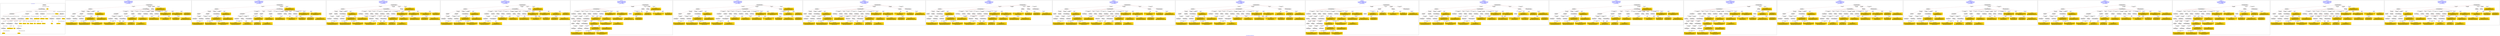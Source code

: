 digraph n0 {
fontcolor="blue"
remincross="true"
label="s23-s-national-portrait-gallery.json"
subgraph cluster_0 {
label="1-correct model"
n2[style="filled",color="white",fillcolor="lightgray",label="E12_Production1"];
n3[style="filled",color="white",fillcolor="lightgray",label="E21_Person1"];
n4[style="filled",color="white",fillcolor="lightgray",label="E55_Type2"];
n5[style="filled",color="white",fillcolor="lightgray",label="E52_Time-Span3"];
n6[style="filled",color="white",fillcolor="lightgray",label="E69_Death1"];
n7[style="filled",color="white",fillcolor="lightgray",label="E82_Actor_Appellation1"];
n8[style="filled",color="white",fillcolor="lightgray",label="E67_Birth1"];
n9[shape="plaintext",style="filled",fillcolor="gold",label="Artist_URI"];
n10[style="filled",color="white",fillcolor="lightgray",label="E21_Person2"];
n11[style="filled",color="white",fillcolor="lightgray",label="E82_Actor_Appellation2"];
n12[shape="plaintext",style="filled",fillcolor="gold",label="Description"];
n13[style="filled",color="white",fillcolor="lightgray",label="E22_Man-Made_Object1"];
n14[style="filled",color="white",fillcolor="lightgray",label="E55_Type3"];
n15[style="filled",color="white",fillcolor="lightgray",label="E54_Dimension1"];
n16[style="filled",color="white",fillcolor="lightgray",label="E40_Legal_Body1"];
n17[shape="plaintext",style="filled",fillcolor="gold",label="Object_URI"];
n18[style="filled",color="white",fillcolor="lightgray",label="E38_Image1"];
n19[shape="plaintext",style="filled",fillcolor="gold",label="Image"];
n20[shape="plaintext",style="filled",fillcolor="gold",label="Owner"];
n21[style="filled",color="white",fillcolor="lightgray",label="E52_Time-Span1"];
n22[shape="plaintext",style="filled",fillcolor="gold",label="BornDate"];
n23[style="filled",color="white",fillcolor="lightgray",label="E52_Time-Span2"];
n24[shape="plaintext",style="filled",fillcolor="gold",label="deathDate"];
n25[shape="plaintext",style="filled",fillcolor="gold",label="DateOfWork"];
n26[style="filled",color="white",fillcolor="lightgray",label="E52_Time-Span4"];
n27[shape="plaintext",style="filled",fillcolor="gold",label="AquisitionDate"];
n28[shape="plaintext",style="filled",fillcolor="gold",label="Dimension"];
n29[style="filled",color="white",fillcolor="lightgray",label="E55_Type1"];
n30[shape="plaintext",style="filled",fillcolor="gold",label="Classification_URI"];
n31[shape="plaintext",style="filled",fillcolor="gold",label="Classification"];
n32[shape="plaintext",style="filled",fillcolor="gold",label="Medium_URI"];
n33[shape="plaintext",style="filled",fillcolor="gold",label="Medium"];
n34[shape="plaintext",style="filled",fillcolor="gold",label="Subclassification_URI"];
n35[shape="plaintext",style="filled",fillcolor="gold",label="Subclassification"];
n36[shape="plaintext",style="filled",fillcolor="gold",label="Artist_Appellation_URI"];
n37[shape="plaintext",style="filled",fillcolor="gold",label="Artist"];
n38[shape="plaintext",style="filled",fillcolor="gold",label="values"];
n39[style="filled",color="white",fillcolor="lightgray",label="E8_Acquisition1"];
n40[shape="plaintext",style="filled",fillcolor="gold",label="CreditLine"];
}
subgraph cluster_1 {
label="candidate 0\nlink coherence:0.7435897435897436\nnode coherence:0.8333333333333334\nconfidence:0.4765346929012906\nmapping score:0.4699560087448747\ncost:38.99857\n-precision:0.64-recall:0.64"
n42[style="filled",color="white",fillcolor="lightgray",label="E12_Production1"];
n43[style="filled",color="white",fillcolor="lightgray",label="E52_Time-Span2"];
n44[style="filled",color="white",fillcolor="lightgray",label="E55_Type1"];
n45[style="filled",color="white",fillcolor="lightgray",label="E21_Person1"];
n46[style="filled",color="white",fillcolor="lightgray",label="E67_Birth1"];
n47[style="filled",color="white",fillcolor="lightgray",label="E69_Death1"];
n48[style="filled",color="white",fillcolor="lightgray",label="E82_Actor_Appellation1"];
n49[style="filled",color="white",fillcolor="lightgray",label="E21_Person2"];
n50[style="filled",color="white",fillcolor="lightgray",label="E82_Actor_Appellation2"];
n51[style="filled",color="white",fillcolor="lightgray",label="E22_Man-Made_Object1"];
n52[style="filled",color="white",fillcolor="lightgray",label="E30_Right1"];
n53[style="filled",color="white",fillcolor="lightgray",label="E38_Image1"];
n54[style="filled",color="white",fillcolor="lightgray",label="E54_Dimension1"];
n55[style="filled",color="white",fillcolor="lightgray",label="E55_Type2"];
n56[style="filled",color="white",fillcolor="lightgray",label="E8_Acquisition1"];
n57[style="filled",color="white",fillcolor="lightgray",label="E33_Linguistic_Object1"];
n58[style="filled",color="white",fillcolor="lightgray",label="E55_Type3"];
n59[style="filled",color="white",fillcolor="lightgray",label="E52_Time-Span1"];
n60[style="filled",color="white",fillcolor="lightgray",label="E52_Time-Span3"];
n61[style="filled",color="white",fillcolor="lightgray",label="E52_Time-Span4"];
n62[shape="plaintext",style="filled",fillcolor="gold",label="Owner\n[E8_Acquisition,P3_has_note,0.515]\n[E30_Right,P3_has_note,0.202]\n[E33_Linguistic_Object,P3_has_note,0.148]\n[E22_Man-Made_Object,P3_has_note,0.135]"];
n63[shape="plaintext",style="filled",fillcolor="gold",label="Dimension\n[E54_Dimension,P3_has_note,0.714]\n[E22_Man-Made_Object,P3_has_note,0.108]\n[E34_Inscription,P3_has_note,0.09]\n[E22_Man-Made_Object,classLink,0.088]"];
n64[shape="plaintext",style="filled",fillcolor="gold",label="Classification\n[E21_Person,P3_has_note,0.276]\n[E55_Type,label,0.273]\n[E55_Type,classLink,0.273]\n[E33_Linguistic_Object,P3_has_note,0.179]"];
n65[shape="plaintext",style="filled",fillcolor="gold",label="Artist_URI\n[E21_Person,classLink,0.4]\n[E82_Actor_Appellation,classLink,0.334]\n[E39_Actor,classLink,0.254]\n[E30_Right,P3_has_note,0.012]"];
n66[shape="plaintext",style="filled",fillcolor="gold",label="Artist_Appellation_URI\n[E82_Actor_Appellation,classLink,0.583]\n[E21_Person,classLink,0.382]\n[E39_Actor,classLink,0.033]\n[E22_Man-Made_Object,P3_has_note,0.003]"];
n67[shape="plaintext",style="filled",fillcolor="gold",label="values\n[E82_Actor_Appellation,label,0.441]\n[E35_Title,label,0.207]\n[E8_Acquisition,P3_has_note,0.178]\n[E22_Man-Made_Object,P3_has_note,0.174]"];
n68[shape="plaintext",style="filled",fillcolor="gold",label="Subclassification\n[E22_Man-Made_Object,classLink,0.535]\n[E30_Right,P3_has_note,0.226]\n[E38_Image,classLink,0.141]\n[E8_Acquisition,P3_has_note,0.099]"];
n69[shape="plaintext",style="filled",fillcolor="gold",label="CreditLine\n[E8_Acquisition,P3_has_note,0.494]\n[E30_Right,P3_has_note,0.246]\n[E33_Linguistic_Object,P3_has_note,0.131]\n[E22_Man-Made_Object,P3_has_note,0.13]"];
n70[shape="plaintext",style="filled",fillcolor="gold",label="Description\n[E22_Man-Made_Object,P3_has_note,0.311]\n[E73_Information_Object,P3_has_note,0.287]\n[E33_Linguistic_Object,P3_has_note,0.281]\n[E35_Title,label,0.121]"];
n71[shape="plaintext",style="filled",fillcolor="gold",label="Image\n[E38_Image,classLink,0.791]\n[E78_Collection,classLink,0.121]\n[E22_Man-Made_Object,classLink,0.045]\n[E39_Actor,classLink,0.043]"];
n72[shape="plaintext",style="filled",fillcolor="gold",label="AquisitionDate\n[E52_Time-Span,P82_at_some_time_within,0.4]\n[E52_Time-Span,P82b_end_of_the_end,0.339]\n[E12_Production,P3_has_note,0.164]\n[E35_Title,label,0.097]"];
n73[shape="plaintext",style="filled",fillcolor="gold",label="Medium\n[E29_Design_or_Procedure,P3_has_note,0.339]\n[E57_Material,label,0.28]\n[E55_Type,label,0.244]\n[E57_Material,classLink,0.138]"];
n74[shape="plaintext",style="filled",fillcolor="gold",label="Classification_URI\n[E55_Type,classLink,0.566]\n[E55_Type,label,0.171]\n[E74_Group,classLink,0.135]\n[E57_Material,classLink,0.127]"];
n75[shape="plaintext",style="filled",fillcolor="gold",label="Object_URI\n[E22_Man-Made_Object,classLink,0.963]\n[E22_Man-Made_Object,P3_has_note,0.015]\n[E73_Information_Object,P3_has_note,0.012]\n[E35_Title,label,0.01]"];
n76[shape="plaintext",style="filled",fillcolor="gold",label="Subclassification_URI\n[E55_Type,classLink,0.5]\n[E74_Group,classLink,0.188]\n[E57_Material,classLink,0.177]\n[E55_Type,label,0.136]"];
n77[shape="plaintext",style="filled",fillcolor="gold",label="deathDate\n[E52_Time-Span,P82_at_some_time_within,0.485]\n[E52_Time-Span,P82b_end_of_the_end,0.213]\n[E12_Production,P3_has_note,0.162]\n[E34_Inscription,P3_has_note,0.14]"];
n78[shape="plaintext",style="filled",fillcolor="gold",label="Artist\n[E82_Actor_Appellation,label,0.602]\n[E22_Man-Made_Object,P3_has_note,0.141]\n[E8_Acquisition,P3_has_note,0.14]\n[E33_Linguistic_Object,P3_has_note,0.118]"];
n79[shape="plaintext",style="filled",fillcolor="gold",label="BornDate\n[E52_Time-Span,P82_at_some_time_within,0.517]\n[E52_Time-Span,P82a_begin_of_the_begin,0.224]\n[E34_Inscription,P3_has_note,0.131]\n[E22_Man-Made_Object,P3_has_note,0.128]"];
n80[shape="plaintext",style="filled",fillcolor="gold",label="DateOfWork\n[E52_Time-Span,P82_at_some_time_within,0.436]\n[E52_Time-Span,P82a_begin_of_the_begin,0.277]\n[E52_Time-Span,P82b_end_of_the_end,0.212]\n[E33_Linguistic_Object,P3_has_note,0.074]"];
n81[shape="plaintext",style="filled",fillcolor="gold",label="Medium_URI\n[E55_Type,classLink,0.433]\n[E57_Material,classLink,0.375]\n[E74_Group,classLink,0.163]\n[E55_Type,label,0.029]"];
}
subgraph cluster_2 {
label="candidate 1\nlink coherence:0.7435897435897436\nnode coherence:0.8333333333333334\nconfidence:0.4765346929012906\nmapping score:0.4699560087448747\ncost:38.99858\n-precision:0.67-recall:0.67"
n83[style="filled",color="white",fillcolor="lightgray",label="E12_Production1"];
n84[style="filled",color="white",fillcolor="lightgray",label="E52_Time-Span2"];
n85[style="filled",color="white",fillcolor="lightgray",label="E55_Type1"];
n86[style="filled",color="white",fillcolor="lightgray",label="E21_Person1"];
n87[style="filled",color="white",fillcolor="lightgray",label="E67_Birth1"];
n88[style="filled",color="white",fillcolor="lightgray",label="E69_Death1"];
n89[style="filled",color="white",fillcolor="lightgray",label="E82_Actor_Appellation1"];
n90[style="filled",color="white",fillcolor="lightgray",label="E21_Person2"];
n91[style="filled",color="white",fillcolor="lightgray",label="E82_Actor_Appellation2"];
n92[style="filled",color="white",fillcolor="lightgray",label="E22_Man-Made_Object1"];
n93[style="filled",color="white",fillcolor="lightgray",label="E30_Right1"];
n94[style="filled",color="white",fillcolor="lightgray",label="E38_Image1"];
n95[style="filled",color="white",fillcolor="lightgray",label="E54_Dimension1"];
n96[style="filled",color="white",fillcolor="lightgray",label="E55_Type2"];
n97[style="filled",color="white",fillcolor="lightgray",label="E55_Type3"];
n98[style="filled",color="white",fillcolor="lightgray",label="E8_Acquisition1"];
n99[style="filled",color="white",fillcolor="lightgray",label="E33_Linguistic_Object2"];
n100[style="filled",color="white",fillcolor="lightgray",label="E52_Time-Span1"];
n101[style="filled",color="white",fillcolor="lightgray",label="E52_Time-Span3"];
n102[style="filled",color="white",fillcolor="lightgray",label="E52_Time-Span4"];
n103[shape="plaintext",style="filled",fillcolor="gold",label="Owner\n[E8_Acquisition,P3_has_note,0.515]\n[E30_Right,P3_has_note,0.202]\n[E33_Linguistic_Object,P3_has_note,0.148]\n[E22_Man-Made_Object,P3_has_note,0.135]"];
n104[shape="plaintext",style="filled",fillcolor="gold",label="Dimension\n[E54_Dimension,P3_has_note,0.714]\n[E22_Man-Made_Object,P3_has_note,0.108]\n[E34_Inscription,P3_has_note,0.09]\n[E22_Man-Made_Object,classLink,0.088]"];
n105[shape="plaintext",style="filled",fillcolor="gold",label="Classification\n[E21_Person,P3_has_note,0.276]\n[E55_Type,label,0.273]\n[E55_Type,classLink,0.273]\n[E33_Linguistic_Object,P3_has_note,0.179]"];
n106[shape="plaintext",style="filled",fillcolor="gold",label="Artist_URI\n[E21_Person,classLink,0.4]\n[E82_Actor_Appellation,classLink,0.334]\n[E39_Actor,classLink,0.254]\n[E30_Right,P3_has_note,0.012]"];
n107[shape="plaintext",style="filled",fillcolor="gold",label="Artist_Appellation_URI\n[E82_Actor_Appellation,classLink,0.583]\n[E21_Person,classLink,0.382]\n[E39_Actor,classLink,0.033]\n[E22_Man-Made_Object,P3_has_note,0.003]"];
n108[shape="plaintext",style="filled",fillcolor="gold",label="values\n[E82_Actor_Appellation,label,0.441]\n[E35_Title,label,0.207]\n[E8_Acquisition,P3_has_note,0.178]\n[E22_Man-Made_Object,P3_has_note,0.174]"];
n109[shape="plaintext",style="filled",fillcolor="gold",label="Subclassification\n[E22_Man-Made_Object,classLink,0.535]\n[E30_Right,P3_has_note,0.226]\n[E38_Image,classLink,0.141]\n[E8_Acquisition,P3_has_note,0.099]"];
n110[shape="plaintext",style="filled",fillcolor="gold",label="CreditLine\n[E8_Acquisition,P3_has_note,0.494]\n[E30_Right,P3_has_note,0.246]\n[E33_Linguistic_Object,P3_has_note,0.131]\n[E22_Man-Made_Object,P3_has_note,0.13]"];
n111[shape="plaintext",style="filled",fillcolor="gold",label="Description\n[E22_Man-Made_Object,P3_has_note,0.311]\n[E73_Information_Object,P3_has_note,0.287]\n[E33_Linguistic_Object,P3_has_note,0.281]\n[E35_Title,label,0.121]"];
n112[shape="plaintext",style="filled",fillcolor="gold",label="Image\n[E38_Image,classLink,0.791]\n[E78_Collection,classLink,0.121]\n[E22_Man-Made_Object,classLink,0.045]\n[E39_Actor,classLink,0.043]"];
n113[shape="plaintext",style="filled",fillcolor="gold",label="AquisitionDate\n[E52_Time-Span,P82_at_some_time_within,0.4]\n[E52_Time-Span,P82b_end_of_the_end,0.339]\n[E12_Production,P3_has_note,0.164]\n[E35_Title,label,0.097]"];
n114[shape="plaintext",style="filled",fillcolor="gold",label="Medium\n[E29_Design_or_Procedure,P3_has_note,0.339]\n[E57_Material,label,0.28]\n[E55_Type,label,0.244]\n[E57_Material,classLink,0.138]"];
n115[shape="plaintext",style="filled",fillcolor="gold",label="Classification_URI\n[E55_Type,classLink,0.566]\n[E55_Type,label,0.171]\n[E74_Group,classLink,0.135]\n[E57_Material,classLink,0.127]"];
n116[shape="plaintext",style="filled",fillcolor="gold",label="Object_URI\n[E22_Man-Made_Object,classLink,0.963]\n[E22_Man-Made_Object,P3_has_note,0.015]\n[E73_Information_Object,P3_has_note,0.012]\n[E35_Title,label,0.01]"];
n117[shape="plaintext",style="filled",fillcolor="gold",label="Subclassification_URI\n[E55_Type,classLink,0.5]\n[E74_Group,classLink,0.188]\n[E57_Material,classLink,0.177]\n[E55_Type,label,0.136]"];
n118[shape="plaintext",style="filled",fillcolor="gold",label="deathDate\n[E52_Time-Span,P82_at_some_time_within,0.485]\n[E52_Time-Span,P82b_end_of_the_end,0.213]\n[E12_Production,P3_has_note,0.162]\n[E34_Inscription,P3_has_note,0.14]"];
n119[shape="plaintext",style="filled",fillcolor="gold",label="Artist\n[E82_Actor_Appellation,label,0.602]\n[E22_Man-Made_Object,P3_has_note,0.141]\n[E8_Acquisition,P3_has_note,0.14]\n[E33_Linguistic_Object,P3_has_note,0.118]"];
n120[shape="plaintext",style="filled",fillcolor="gold",label="BornDate\n[E52_Time-Span,P82_at_some_time_within,0.517]\n[E52_Time-Span,P82a_begin_of_the_begin,0.224]\n[E34_Inscription,P3_has_note,0.131]\n[E22_Man-Made_Object,P3_has_note,0.128]"];
n121[shape="plaintext",style="filled",fillcolor="gold",label="DateOfWork\n[E52_Time-Span,P82_at_some_time_within,0.436]\n[E52_Time-Span,P82a_begin_of_the_begin,0.277]\n[E52_Time-Span,P82b_end_of_the_end,0.212]\n[E33_Linguistic_Object,P3_has_note,0.074]"];
n122[shape="plaintext",style="filled",fillcolor="gold",label="Medium_URI\n[E55_Type,classLink,0.433]\n[E57_Material,classLink,0.375]\n[E74_Group,classLink,0.163]\n[E55_Type,label,0.029]"];
}
subgraph cluster_3 {
label="candidate 10\nlink coherence:0.717948717948718\nnode coherence:0.8333333333333334\nconfidence:0.4765346929012906\nmapping score:0.4699560087448747\ncost:38.99864\n-precision:0.67-recall:0.67"
n124[style="filled",color="white",fillcolor="lightgray",label="E12_Production1"];
n125[style="filled",color="white",fillcolor="lightgray",label="E52_Time-Span2"];
n126[style="filled",color="white",fillcolor="lightgray",label="E55_Type1"];
n127[style="filled",color="white",fillcolor="lightgray",label="E21_Person1"];
n128[style="filled",color="white",fillcolor="lightgray",label="E67_Birth1"];
n129[style="filled",color="white",fillcolor="lightgray",label="E69_Death1"];
n130[style="filled",color="white",fillcolor="lightgray",label="E82_Actor_Appellation1"];
n131[style="filled",color="white",fillcolor="lightgray",label="E21_Person2"];
n132[style="filled",color="white",fillcolor="lightgray",label="E82_Actor_Appellation2"];
n133[style="filled",color="white",fillcolor="lightgray",label="E22_Man-Made_Object1"];
n134[style="filled",color="white",fillcolor="lightgray",label="E30_Right1"];
n135[style="filled",color="white",fillcolor="lightgray",label="E38_Image1"];
n136[style="filled",color="white",fillcolor="lightgray",label="E54_Dimension1"];
n137[style="filled",color="white",fillcolor="lightgray",label="E55_Type3"];
n138[style="filled",color="white",fillcolor="lightgray",label="E8_Acquisition1"];
n139[style="filled",color="white",fillcolor="lightgray",label="E33_Linguistic_Object1"];
n140[style="filled",color="white",fillcolor="lightgray",label="E55_Type2"];
n141[style="filled",color="white",fillcolor="lightgray",label="E52_Time-Span1"];
n142[style="filled",color="white",fillcolor="lightgray",label="E52_Time-Span3"];
n143[style="filled",color="white",fillcolor="lightgray",label="E52_Time-Span4"];
n144[shape="plaintext",style="filled",fillcolor="gold",label="Owner\n[E8_Acquisition,P3_has_note,0.515]\n[E30_Right,P3_has_note,0.202]\n[E33_Linguistic_Object,P3_has_note,0.148]\n[E22_Man-Made_Object,P3_has_note,0.135]"];
n145[shape="plaintext",style="filled",fillcolor="gold",label="Dimension\n[E54_Dimension,P3_has_note,0.714]\n[E22_Man-Made_Object,P3_has_note,0.108]\n[E34_Inscription,P3_has_note,0.09]\n[E22_Man-Made_Object,classLink,0.088]"];
n146[shape="plaintext",style="filled",fillcolor="gold",label="Classification\n[E21_Person,P3_has_note,0.276]\n[E55_Type,label,0.273]\n[E55_Type,classLink,0.273]\n[E33_Linguistic_Object,P3_has_note,0.179]"];
n147[shape="plaintext",style="filled",fillcolor="gold",label="Artist_URI\n[E21_Person,classLink,0.4]\n[E82_Actor_Appellation,classLink,0.334]\n[E39_Actor,classLink,0.254]\n[E30_Right,P3_has_note,0.012]"];
n148[shape="plaintext",style="filled",fillcolor="gold",label="Artist_Appellation_URI\n[E82_Actor_Appellation,classLink,0.583]\n[E21_Person,classLink,0.382]\n[E39_Actor,classLink,0.033]\n[E22_Man-Made_Object,P3_has_note,0.003]"];
n149[shape="plaintext",style="filled",fillcolor="gold",label="values\n[E82_Actor_Appellation,label,0.441]\n[E35_Title,label,0.207]\n[E8_Acquisition,P3_has_note,0.178]\n[E22_Man-Made_Object,P3_has_note,0.174]"];
n150[shape="plaintext",style="filled",fillcolor="gold",label="Subclassification\n[E22_Man-Made_Object,classLink,0.535]\n[E30_Right,P3_has_note,0.226]\n[E38_Image,classLink,0.141]\n[E8_Acquisition,P3_has_note,0.099]"];
n151[shape="plaintext",style="filled",fillcolor="gold",label="CreditLine\n[E8_Acquisition,P3_has_note,0.494]\n[E30_Right,P3_has_note,0.246]\n[E33_Linguistic_Object,P3_has_note,0.131]\n[E22_Man-Made_Object,P3_has_note,0.13]"];
n152[shape="plaintext",style="filled",fillcolor="gold",label="Description\n[E22_Man-Made_Object,P3_has_note,0.311]\n[E73_Information_Object,P3_has_note,0.287]\n[E33_Linguistic_Object,P3_has_note,0.281]\n[E35_Title,label,0.121]"];
n153[shape="plaintext",style="filled",fillcolor="gold",label="Image\n[E38_Image,classLink,0.791]\n[E78_Collection,classLink,0.121]\n[E22_Man-Made_Object,classLink,0.045]\n[E39_Actor,classLink,0.043]"];
n154[shape="plaintext",style="filled",fillcolor="gold",label="AquisitionDate\n[E52_Time-Span,P82_at_some_time_within,0.4]\n[E52_Time-Span,P82b_end_of_the_end,0.339]\n[E12_Production,P3_has_note,0.164]\n[E35_Title,label,0.097]"];
n155[shape="plaintext",style="filled",fillcolor="gold",label="Medium\n[E29_Design_or_Procedure,P3_has_note,0.339]\n[E57_Material,label,0.28]\n[E55_Type,label,0.244]\n[E57_Material,classLink,0.138]"];
n156[shape="plaintext",style="filled",fillcolor="gold",label="Classification_URI\n[E55_Type,classLink,0.566]\n[E55_Type,label,0.171]\n[E74_Group,classLink,0.135]\n[E57_Material,classLink,0.127]"];
n157[shape="plaintext",style="filled",fillcolor="gold",label="Object_URI\n[E22_Man-Made_Object,classLink,0.963]\n[E22_Man-Made_Object,P3_has_note,0.015]\n[E73_Information_Object,P3_has_note,0.012]\n[E35_Title,label,0.01]"];
n158[shape="plaintext",style="filled",fillcolor="gold",label="Subclassification_URI\n[E55_Type,classLink,0.5]\n[E74_Group,classLink,0.188]\n[E57_Material,classLink,0.177]\n[E55_Type,label,0.136]"];
n159[shape="plaintext",style="filled",fillcolor="gold",label="deathDate\n[E52_Time-Span,P82_at_some_time_within,0.485]\n[E52_Time-Span,P82b_end_of_the_end,0.213]\n[E12_Production,P3_has_note,0.162]\n[E34_Inscription,P3_has_note,0.14]"];
n160[shape="plaintext",style="filled",fillcolor="gold",label="Artist\n[E82_Actor_Appellation,label,0.602]\n[E22_Man-Made_Object,P3_has_note,0.141]\n[E8_Acquisition,P3_has_note,0.14]\n[E33_Linguistic_Object,P3_has_note,0.118]"];
n161[shape="plaintext",style="filled",fillcolor="gold",label="BornDate\n[E52_Time-Span,P82_at_some_time_within,0.517]\n[E52_Time-Span,P82a_begin_of_the_begin,0.224]\n[E34_Inscription,P3_has_note,0.131]\n[E22_Man-Made_Object,P3_has_note,0.128]"];
n162[shape="plaintext",style="filled",fillcolor="gold",label="DateOfWork\n[E52_Time-Span,P82_at_some_time_within,0.436]\n[E52_Time-Span,P82a_begin_of_the_begin,0.277]\n[E52_Time-Span,P82b_end_of_the_end,0.212]\n[E33_Linguistic_Object,P3_has_note,0.074]"];
n163[shape="plaintext",style="filled",fillcolor="gold",label="Medium_URI\n[E55_Type,classLink,0.433]\n[E57_Material,classLink,0.375]\n[E74_Group,classLink,0.163]\n[E55_Type,label,0.029]"];
}
subgraph cluster_4 {
label="candidate 11\nlink coherence:0.717948717948718\nnode coherence:0.8333333333333334\nconfidence:0.4765346929012906\nmapping score:0.4699560087448747\ncost:38.99868\n-precision:0.67-recall:0.67"
n165[style="filled",color="white",fillcolor="lightgray",label="E12_Production1"];
n166[style="filled",color="white",fillcolor="lightgray",label="E52_Time-Span2"];
n167[style="filled",color="white",fillcolor="lightgray",label="E21_Person1"];
n168[style="filled",color="white",fillcolor="lightgray",label="E67_Birth1"];
n169[style="filled",color="white",fillcolor="lightgray",label="E69_Death1"];
n170[style="filled",color="white",fillcolor="lightgray",label="E82_Actor_Appellation1"];
n171[style="filled",color="white",fillcolor="lightgray",label="E21_Person2"];
n172[style="filled",color="white",fillcolor="lightgray",label="E82_Actor_Appellation2"];
n173[style="filled",color="white",fillcolor="lightgray",label="E22_Man-Made_Object1"];
n174[style="filled",color="white",fillcolor="lightgray",label="E30_Right1"];
n175[style="filled",color="white",fillcolor="lightgray",label="E38_Image1"];
n176[style="filled",color="white",fillcolor="lightgray",label="E54_Dimension1"];
n177[style="filled",color="white",fillcolor="lightgray",label="E55_Type2"];
n178[style="filled",color="white",fillcolor="lightgray",label="E55_Type3"];
n179[style="filled",color="white",fillcolor="lightgray",label="E8_Acquisition1"];
n180[style="filled",color="white",fillcolor="lightgray",label="E33_Linguistic_Object2"];
n181[style="filled",color="white",fillcolor="lightgray",label="E55_Type1"];
n182[style="filled",color="white",fillcolor="lightgray",label="E52_Time-Span1"];
n183[style="filled",color="white",fillcolor="lightgray",label="E52_Time-Span3"];
n184[style="filled",color="white",fillcolor="lightgray",label="E52_Time-Span4"];
n185[shape="plaintext",style="filled",fillcolor="gold",label="Owner\n[E8_Acquisition,P3_has_note,0.515]\n[E30_Right,P3_has_note,0.202]\n[E33_Linguistic_Object,P3_has_note,0.148]\n[E22_Man-Made_Object,P3_has_note,0.135]"];
n186[shape="plaintext",style="filled",fillcolor="gold",label="Dimension\n[E54_Dimension,P3_has_note,0.714]\n[E22_Man-Made_Object,P3_has_note,0.108]\n[E34_Inscription,P3_has_note,0.09]\n[E22_Man-Made_Object,classLink,0.088]"];
n187[shape="plaintext",style="filled",fillcolor="gold",label="Classification\n[E21_Person,P3_has_note,0.276]\n[E55_Type,label,0.273]\n[E55_Type,classLink,0.273]\n[E33_Linguistic_Object,P3_has_note,0.179]"];
n188[shape="plaintext",style="filled",fillcolor="gold",label="Artist_URI\n[E21_Person,classLink,0.4]\n[E82_Actor_Appellation,classLink,0.334]\n[E39_Actor,classLink,0.254]\n[E30_Right,P3_has_note,0.012]"];
n189[shape="plaintext",style="filled",fillcolor="gold",label="Artist_Appellation_URI\n[E82_Actor_Appellation,classLink,0.583]\n[E21_Person,classLink,0.382]\n[E39_Actor,classLink,0.033]\n[E22_Man-Made_Object,P3_has_note,0.003]"];
n190[shape="plaintext",style="filled",fillcolor="gold",label="values\n[E82_Actor_Appellation,label,0.441]\n[E35_Title,label,0.207]\n[E8_Acquisition,P3_has_note,0.178]\n[E22_Man-Made_Object,P3_has_note,0.174]"];
n191[shape="plaintext",style="filled",fillcolor="gold",label="Subclassification\n[E22_Man-Made_Object,classLink,0.535]\n[E30_Right,P3_has_note,0.226]\n[E38_Image,classLink,0.141]\n[E8_Acquisition,P3_has_note,0.099]"];
n192[shape="plaintext",style="filled",fillcolor="gold",label="CreditLine\n[E8_Acquisition,P3_has_note,0.494]\n[E30_Right,P3_has_note,0.246]\n[E33_Linguistic_Object,P3_has_note,0.131]\n[E22_Man-Made_Object,P3_has_note,0.13]"];
n193[shape="plaintext",style="filled",fillcolor="gold",label="Description\n[E22_Man-Made_Object,P3_has_note,0.311]\n[E73_Information_Object,P3_has_note,0.287]\n[E33_Linguistic_Object,P3_has_note,0.281]\n[E35_Title,label,0.121]"];
n194[shape="plaintext",style="filled",fillcolor="gold",label="Image\n[E38_Image,classLink,0.791]\n[E78_Collection,classLink,0.121]\n[E22_Man-Made_Object,classLink,0.045]\n[E39_Actor,classLink,0.043]"];
n195[shape="plaintext",style="filled",fillcolor="gold",label="AquisitionDate\n[E52_Time-Span,P82_at_some_time_within,0.4]\n[E52_Time-Span,P82b_end_of_the_end,0.339]\n[E12_Production,P3_has_note,0.164]\n[E35_Title,label,0.097]"];
n196[shape="plaintext",style="filled",fillcolor="gold",label="Medium\n[E29_Design_or_Procedure,P3_has_note,0.339]\n[E57_Material,label,0.28]\n[E55_Type,label,0.244]\n[E57_Material,classLink,0.138]"];
n197[shape="plaintext",style="filled",fillcolor="gold",label="Classification_URI\n[E55_Type,classLink,0.566]\n[E55_Type,label,0.171]\n[E74_Group,classLink,0.135]\n[E57_Material,classLink,0.127]"];
n198[shape="plaintext",style="filled",fillcolor="gold",label="Object_URI\n[E22_Man-Made_Object,classLink,0.963]\n[E22_Man-Made_Object,P3_has_note,0.015]\n[E73_Information_Object,P3_has_note,0.012]\n[E35_Title,label,0.01]"];
n199[shape="plaintext",style="filled",fillcolor="gold",label="Subclassification_URI\n[E55_Type,classLink,0.5]\n[E74_Group,classLink,0.188]\n[E57_Material,classLink,0.177]\n[E55_Type,label,0.136]"];
n200[shape="plaintext",style="filled",fillcolor="gold",label="deathDate\n[E52_Time-Span,P82_at_some_time_within,0.485]\n[E52_Time-Span,P82b_end_of_the_end,0.213]\n[E12_Production,P3_has_note,0.162]\n[E34_Inscription,P3_has_note,0.14]"];
n201[shape="plaintext",style="filled",fillcolor="gold",label="Artist\n[E82_Actor_Appellation,label,0.602]\n[E22_Man-Made_Object,P3_has_note,0.141]\n[E8_Acquisition,P3_has_note,0.14]\n[E33_Linguistic_Object,P3_has_note,0.118]"];
n202[shape="plaintext",style="filled",fillcolor="gold",label="BornDate\n[E52_Time-Span,P82_at_some_time_within,0.517]\n[E52_Time-Span,P82a_begin_of_the_begin,0.224]\n[E34_Inscription,P3_has_note,0.131]\n[E22_Man-Made_Object,P3_has_note,0.128]"];
n203[shape="plaintext",style="filled",fillcolor="gold",label="DateOfWork\n[E52_Time-Span,P82_at_some_time_within,0.436]\n[E52_Time-Span,P82a_begin_of_the_begin,0.277]\n[E52_Time-Span,P82b_end_of_the_end,0.212]\n[E33_Linguistic_Object,P3_has_note,0.074]"];
n204[shape="plaintext",style="filled",fillcolor="gold",label="Medium_URI\n[E55_Type,classLink,0.433]\n[E57_Material,classLink,0.375]\n[E74_Group,classLink,0.163]\n[E55_Type,label,0.029]"];
}
subgraph cluster_5 {
label="candidate 12\nlink coherence:0.717948717948718\nnode coherence:0.8333333333333334\nconfidence:0.4765346929012906\nmapping score:0.4699560087448747\ncost:137.99852\n-precision:0.67-recall:0.67"
n206[style="filled",color="white",fillcolor="lightgray",label="E12_Production1"];
n207[style="filled",color="white",fillcolor="lightgray",label="E21_Person1"];
n208[style="filled",color="white",fillcolor="lightgray",label="E52_Time-Span2"];
n209[style="filled",color="white",fillcolor="lightgray",label="E67_Birth1"];
n210[style="filled",color="white",fillcolor="lightgray",label="E69_Death1"];
n211[style="filled",color="white",fillcolor="lightgray",label="E82_Actor_Appellation1"];
n212[style="filled",color="white",fillcolor="lightgray",label="E21_Person2"];
n213[style="filled",color="white",fillcolor="lightgray",label="E82_Actor_Appellation2"];
n214[style="filled",color="white",fillcolor="lightgray",label="E22_Man-Made_Object1"];
n215[style="filled",color="white",fillcolor="lightgray",label="E30_Right1"];
n216[style="filled",color="white",fillcolor="lightgray",label="E38_Image1"];
n217[style="filled",color="white",fillcolor="lightgray",label="E54_Dimension1"];
n218[style="filled",color="white",fillcolor="lightgray",label="E8_Acquisition1"];
n219[style="filled",color="white",fillcolor="lightgray",label="E33_Linguistic_Object2"];
n220[style="filled",color="white",fillcolor="lightgray",label="E55_Type1"];
n221[style="filled",color="white",fillcolor="lightgray",label="E55_Type2"];
n222[style="filled",color="white",fillcolor="lightgray",label="E52_Time-Span1"];
n223[style="filled",color="white",fillcolor="lightgray",label="E52_Time-Span3"];
n224[style="filled",color="white",fillcolor="lightgray",label="E52_Time-Span4"];
n225[style="filled",color="white",fillcolor="lightgray",label="E55_Type4"];
n226[shape="plaintext",style="filled",fillcolor="gold",label="Owner\n[E8_Acquisition,P3_has_note,0.515]\n[E30_Right,P3_has_note,0.202]\n[E33_Linguistic_Object,P3_has_note,0.148]\n[E22_Man-Made_Object,P3_has_note,0.135]"];
n227[shape="plaintext",style="filled",fillcolor="gold",label="Dimension\n[E54_Dimension,P3_has_note,0.714]\n[E22_Man-Made_Object,P3_has_note,0.108]\n[E34_Inscription,P3_has_note,0.09]\n[E22_Man-Made_Object,classLink,0.088]"];
n228[shape="plaintext",style="filled",fillcolor="gold",label="Classification\n[E21_Person,P3_has_note,0.276]\n[E55_Type,label,0.273]\n[E55_Type,classLink,0.273]\n[E33_Linguistic_Object,P3_has_note,0.179]"];
n229[shape="plaintext",style="filled",fillcolor="gold",label="Artist_URI\n[E21_Person,classLink,0.4]\n[E82_Actor_Appellation,classLink,0.334]\n[E39_Actor,classLink,0.254]\n[E30_Right,P3_has_note,0.012]"];
n230[shape="plaintext",style="filled",fillcolor="gold",label="Artist_Appellation_URI\n[E82_Actor_Appellation,classLink,0.583]\n[E21_Person,classLink,0.382]\n[E39_Actor,classLink,0.033]\n[E22_Man-Made_Object,P3_has_note,0.003]"];
n231[shape="plaintext",style="filled",fillcolor="gold",label="values\n[E82_Actor_Appellation,label,0.441]\n[E35_Title,label,0.207]\n[E8_Acquisition,P3_has_note,0.178]\n[E22_Man-Made_Object,P3_has_note,0.174]"];
n232[shape="plaintext",style="filled",fillcolor="gold",label="Subclassification\n[E22_Man-Made_Object,classLink,0.535]\n[E30_Right,P3_has_note,0.226]\n[E38_Image,classLink,0.141]\n[E8_Acquisition,P3_has_note,0.099]"];
n233[shape="plaintext",style="filled",fillcolor="gold",label="CreditLine\n[E8_Acquisition,P3_has_note,0.494]\n[E30_Right,P3_has_note,0.246]\n[E33_Linguistic_Object,P3_has_note,0.131]\n[E22_Man-Made_Object,P3_has_note,0.13]"];
n234[shape="plaintext",style="filled",fillcolor="gold",label="Description\n[E22_Man-Made_Object,P3_has_note,0.311]\n[E73_Information_Object,P3_has_note,0.287]\n[E33_Linguistic_Object,P3_has_note,0.281]\n[E35_Title,label,0.121]"];
n235[shape="plaintext",style="filled",fillcolor="gold",label="Image\n[E38_Image,classLink,0.791]\n[E78_Collection,classLink,0.121]\n[E22_Man-Made_Object,classLink,0.045]\n[E39_Actor,classLink,0.043]"];
n236[shape="plaintext",style="filled",fillcolor="gold",label="AquisitionDate\n[E52_Time-Span,P82_at_some_time_within,0.4]\n[E52_Time-Span,P82b_end_of_the_end,0.339]\n[E12_Production,P3_has_note,0.164]\n[E35_Title,label,0.097]"];
n237[shape="plaintext",style="filled",fillcolor="gold",label="Medium\n[E29_Design_or_Procedure,P3_has_note,0.339]\n[E57_Material,label,0.28]\n[E55_Type,label,0.244]\n[E57_Material,classLink,0.138]"];
n238[shape="plaintext",style="filled",fillcolor="gold",label="Classification_URI\n[E55_Type,classLink,0.566]\n[E55_Type,label,0.171]\n[E74_Group,classLink,0.135]\n[E57_Material,classLink,0.127]"];
n239[shape="plaintext",style="filled",fillcolor="gold",label="Object_URI\n[E22_Man-Made_Object,classLink,0.963]\n[E22_Man-Made_Object,P3_has_note,0.015]\n[E73_Information_Object,P3_has_note,0.012]\n[E35_Title,label,0.01]"];
n240[shape="plaintext",style="filled",fillcolor="gold",label="deathDate\n[E52_Time-Span,P82_at_some_time_within,0.485]\n[E52_Time-Span,P82b_end_of_the_end,0.213]\n[E12_Production,P3_has_note,0.162]\n[E34_Inscription,P3_has_note,0.14]"];
n241[shape="plaintext",style="filled",fillcolor="gold",label="Artist\n[E82_Actor_Appellation,label,0.602]\n[E22_Man-Made_Object,P3_has_note,0.141]\n[E8_Acquisition,P3_has_note,0.14]\n[E33_Linguistic_Object,P3_has_note,0.118]"];
n242[shape="plaintext",style="filled",fillcolor="gold",label="BornDate\n[E52_Time-Span,P82_at_some_time_within,0.517]\n[E52_Time-Span,P82a_begin_of_the_begin,0.224]\n[E34_Inscription,P3_has_note,0.131]\n[E22_Man-Made_Object,P3_has_note,0.128]"];
n243[shape="plaintext",style="filled",fillcolor="gold",label="DateOfWork\n[E52_Time-Span,P82_at_some_time_within,0.436]\n[E52_Time-Span,P82a_begin_of_the_begin,0.277]\n[E52_Time-Span,P82b_end_of_the_end,0.212]\n[E33_Linguistic_Object,P3_has_note,0.074]"];
n244[shape="plaintext",style="filled",fillcolor="gold",label="Medium_URI\n[E55_Type,classLink,0.433]\n[E57_Material,classLink,0.375]\n[E74_Group,classLink,0.163]\n[E55_Type,label,0.029]"];
n245[shape="plaintext",style="filled",fillcolor="gold",label="Subclassification_URI\n[E55_Type,classLink,0.5]\n[E74_Group,classLink,0.188]\n[E57_Material,classLink,0.177]\n[E55_Type,label,0.136]"];
}
subgraph cluster_6 {
label="candidate 13\nlink coherence:0.717948717948718\nnode coherence:0.8333333333333334\nconfidence:0.4765346929012906\nmapping score:0.4699560087448747\ncost:137.99868\n-precision:0.64-recall:0.64"
n247[style="filled",color="white",fillcolor="lightgray",label="E12_Production1"];
n248[style="filled",color="white",fillcolor="lightgray",label="E52_Time-Span2"];
n249[style="filled",color="white",fillcolor="lightgray",label="E21_Person1"];
n250[style="filled",color="white",fillcolor="lightgray",label="E67_Birth1"];
n251[style="filled",color="white",fillcolor="lightgray",label="E69_Death1"];
n252[style="filled",color="white",fillcolor="lightgray",label="E82_Actor_Appellation1"];
n253[style="filled",color="white",fillcolor="lightgray",label="E21_Person2"];
n254[style="filled",color="white",fillcolor="lightgray",label="E82_Actor_Appellation2"];
n255[style="filled",color="white",fillcolor="lightgray",label="E22_Man-Made_Object1"];
n256[style="filled",color="white",fillcolor="lightgray",label="E30_Right1"];
n257[style="filled",color="white",fillcolor="lightgray",label="E38_Image1"];
n258[style="filled",color="white",fillcolor="lightgray",label="E54_Dimension1"];
n259[style="filled",color="white",fillcolor="lightgray",label="E55_Type2"];
n260[style="filled",color="white",fillcolor="lightgray",label="E8_Acquisition1"];
n261[style="filled",color="white",fillcolor="lightgray",label="E33_Linguistic_Object2"];
n262[style="filled",color="white",fillcolor="lightgray",label="E55_Type1"];
n263[style="filled",color="white",fillcolor="lightgray",label="E52_Time-Span1"];
n264[style="filled",color="white",fillcolor="lightgray",label="E52_Time-Span3"];
n265[style="filled",color="white",fillcolor="lightgray",label="E52_Time-Span4"];
n266[style="filled",color="white",fillcolor="lightgray",label="E55_Type4"];
n267[shape="plaintext",style="filled",fillcolor="gold",label="Owner\n[E8_Acquisition,P3_has_note,0.515]\n[E30_Right,P3_has_note,0.202]\n[E33_Linguistic_Object,P3_has_note,0.148]\n[E22_Man-Made_Object,P3_has_note,0.135]"];
n268[shape="plaintext",style="filled",fillcolor="gold",label="Dimension\n[E54_Dimension,P3_has_note,0.714]\n[E22_Man-Made_Object,P3_has_note,0.108]\n[E34_Inscription,P3_has_note,0.09]\n[E22_Man-Made_Object,classLink,0.088]"];
n269[shape="plaintext",style="filled",fillcolor="gold",label="Classification\n[E21_Person,P3_has_note,0.276]\n[E55_Type,label,0.273]\n[E55_Type,classLink,0.273]\n[E33_Linguistic_Object,P3_has_note,0.179]"];
n270[shape="plaintext",style="filled",fillcolor="gold",label="Artist_URI\n[E21_Person,classLink,0.4]\n[E82_Actor_Appellation,classLink,0.334]\n[E39_Actor,classLink,0.254]\n[E30_Right,P3_has_note,0.012]"];
n271[shape="plaintext",style="filled",fillcolor="gold",label="Artist_Appellation_URI\n[E82_Actor_Appellation,classLink,0.583]\n[E21_Person,classLink,0.382]\n[E39_Actor,classLink,0.033]\n[E22_Man-Made_Object,P3_has_note,0.003]"];
n272[shape="plaintext",style="filled",fillcolor="gold",label="values\n[E82_Actor_Appellation,label,0.441]\n[E35_Title,label,0.207]\n[E8_Acquisition,P3_has_note,0.178]\n[E22_Man-Made_Object,P3_has_note,0.174]"];
n273[shape="plaintext",style="filled",fillcolor="gold",label="Subclassification\n[E22_Man-Made_Object,classLink,0.535]\n[E30_Right,P3_has_note,0.226]\n[E38_Image,classLink,0.141]\n[E8_Acquisition,P3_has_note,0.099]"];
n274[shape="plaintext",style="filled",fillcolor="gold",label="CreditLine\n[E8_Acquisition,P3_has_note,0.494]\n[E30_Right,P3_has_note,0.246]\n[E33_Linguistic_Object,P3_has_note,0.131]\n[E22_Man-Made_Object,P3_has_note,0.13]"];
n275[shape="plaintext",style="filled",fillcolor="gold",label="Description\n[E22_Man-Made_Object,P3_has_note,0.311]\n[E73_Information_Object,P3_has_note,0.287]\n[E33_Linguistic_Object,P3_has_note,0.281]\n[E35_Title,label,0.121]"];
n276[shape="plaintext",style="filled",fillcolor="gold",label="Image\n[E38_Image,classLink,0.791]\n[E78_Collection,classLink,0.121]\n[E22_Man-Made_Object,classLink,0.045]\n[E39_Actor,classLink,0.043]"];
n277[shape="plaintext",style="filled",fillcolor="gold",label="AquisitionDate\n[E52_Time-Span,P82_at_some_time_within,0.4]\n[E52_Time-Span,P82b_end_of_the_end,0.339]\n[E12_Production,P3_has_note,0.164]\n[E35_Title,label,0.097]"];
n278[shape="plaintext",style="filled",fillcolor="gold",label="Medium\n[E29_Design_or_Procedure,P3_has_note,0.339]\n[E57_Material,label,0.28]\n[E55_Type,label,0.244]\n[E57_Material,classLink,0.138]"];
n279[shape="plaintext",style="filled",fillcolor="gold",label="Classification_URI\n[E55_Type,classLink,0.566]\n[E55_Type,label,0.171]\n[E74_Group,classLink,0.135]\n[E57_Material,classLink,0.127]"];
n280[shape="plaintext",style="filled",fillcolor="gold",label="Object_URI\n[E22_Man-Made_Object,classLink,0.963]\n[E22_Man-Made_Object,P3_has_note,0.015]\n[E73_Information_Object,P3_has_note,0.012]\n[E35_Title,label,0.01]"];
n281[shape="plaintext",style="filled",fillcolor="gold",label="deathDate\n[E52_Time-Span,P82_at_some_time_within,0.485]\n[E52_Time-Span,P82b_end_of_the_end,0.213]\n[E12_Production,P3_has_note,0.162]\n[E34_Inscription,P3_has_note,0.14]"];
n282[shape="plaintext",style="filled",fillcolor="gold",label="Artist\n[E82_Actor_Appellation,label,0.602]\n[E22_Man-Made_Object,P3_has_note,0.141]\n[E8_Acquisition,P3_has_note,0.14]\n[E33_Linguistic_Object,P3_has_note,0.118]"];
n283[shape="plaintext",style="filled",fillcolor="gold",label="BornDate\n[E52_Time-Span,P82_at_some_time_within,0.517]\n[E52_Time-Span,P82a_begin_of_the_begin,0.224]\n[E34_Inscription,P3_has_note,0.131]\n[E22_Man-Made_Object,P3_has_note,0.128]"];
n284[shape="plaintext",style="filled",fillcolor="gold",label="DateOfWork\n[E52_Time-Span,P82_at_some_time_within,0.436]\n[E52_Time-Span,P82a_begin_of_the_begin,0.277]\n[E52_Time-Span,P82b_end_of_the_end,0.212]\n[E33_Linguistic_Object,P3_has_note,0.074]"];
n285[shape="plaintext",style="filled",fillcolor="gold",label="Medium_URI\n[E55_Type,classLink,0.433]\n[E57_Material,classLink,0.375]\n[E74_Group,classLink,0.163]\n[E55_Type,label,0.029]"];
n286[shape="plaintext",style="filled",fillcolor="gold",label="Subclassification_URI\n[E55_Type,classLink,0.5]\n[E74_Group,classLink,0.188]\n[E57_Material,classLink,0.177]\n[E55_Type,label,0.136]"];
}
subgraph cluster_7 {
label="candidate 14\nlink coherence:0.7\nnode coherence:0.8333333333333334\nconfidence:0.4765346929012906\nmapping score:0.4699560087448747\ncost:138.99861\n-precision:0.65-recall:0.67"
n288[style="filled",color="white",fillcolor="lightgray",label="E12_Production1"];
n289[style="filled",color="white",fillcolor="lightgray",label="E52_Time-Span2"];
n290[style="filled",color="white",fillcolor="lightgray",label="E55_Type1"];
n291[style="filled",color="white",fillcolor="lightgray",label="E21_Person1"];
n292[style="filled",color="white",fillcolor="lightgray",label="E67_Birth1"];
n293[style="filled",color="white",fillcolor="lightgray",label="E69_Death1"];
n294[style="filled",color="white",fillcolor="lightgray",label="E82_Actor_Appellation1"];
n295[style="filled",color="white",fillcolor="lightgray",label="E21_Person2"];
n296[style="filled",color="white",fillcolor="lightgray",label="E82_Actor_Appellation2"];
n297[style="filled",color="white",fillcolor="lightgray",label="E22_Man-Made_Object1"];
n298[style="filled",color="white",fillcolor="lightgray",label="E30_Right1"];
n299[style="filled",color="white",fillcolor="lightgray",label="E38_Image1"];
n300[style="filled",color="white",fillcolor="lightgray",label="E54_Dimension1"];
n301[style="filled",color="white",fillcolor="lightgray",label="E55_Type3"];
n302[style="filled",color="white",fillcolor="lightgray",label="E8_Acquisition1"];
n303[style="filled",color="white",fillcolor="lightgray",label="E33_Linguistic_Object2"];
n304[style="filled",color="white",fillcolor="lightgray",label="E55_Type2"];
n305[style="filled",color="white",fillcolor="lightgray",label="E52_Time-Span1"];
n306[style="filled",color="white",fillcolor="lightgray",label="E52_Time-Span3"];
n307[style="filled",color="white",fillcolor="lightgray",label="E52_Time-Span4"];
n308[style="filled",color="white",fillcolor="lightgray",label="E33_Linguistic_Object1"];
n309[shape="plaintext",style="filled",fillcolor="gold",label="Owner\n[E8_Acquisition,P3_has_note,0.515]\n[E30_Right,P3_has_note,0.202]\n[E33_Linguistic_Object,P3_has_note,0.148]\n[E22_Man-Made_Object,P3_has_note,0.135]"];
n310[shape="plaintext",style="filled",fillcolor="gold",label="Dimension\n[E54_Dimension,P3_has_note,0.714]\n[E22_Man-Made_Object,P3_has_note,0.108]\n[E34_Inscription,P3_has_note,0.09]\n[E22_Man-Made_Object,classLink,0.088]"];
n311[shape="plaintext",style="filled",fillcolor="gold",label="Classification\n[E21_Person,P3_has_note,0.276]\n[E55_Type,label,0.273]\n[E55_Type,classLink,0.273]\n[E33_Linguistic_Object,P3_has_note,0.179]"];
n312[shape="plaintext",style="filled",fillcolor="gold",label="Artist_URI\n[E21_Person,classLink,0.4]\n[E82_Actor_Appellation,classLink,0.334]\n[E39_Actor,classLink,0.254]\n[E30_Right,P3_has_note,0.012]"];
n313[shape="plaintext",style="filled",fillcolor="gold",label="Artist_Appellation_URI\n[E82_Actor_Appellation,classLink,0.583]\n[E21_Person,classLink,0.382]\n[E39_Actor,classLink,0.033]\n[E22_Man-Made_Object,P3_has_note,0.003]"];
n314[shape="plaintext",style="filled",fillcolor="gold",label="values\n[E82_Actor_Appellation,label,0.441]\n[E35_Title,label,0.207]\n[E8_Acquisition,P3_has_note,0.178]\n[E22_Man-Made_Object,P3_has_note,0.174]"];
n315[shape="plaintext",style="filled",fillcolor="gold",label="Subclassification\n[E22_Man-Made_Object,classLink,0.535]\n[E30_Right,P3_has_note,0.226]\n[E38_Image,classLink,0.141]\n[E8_Acquisition,P3_has_note,0.099]"];
n316[shape="plaintext",style="filled",fillcolor="gold",label="CreditLine\n[E8_Acquisition,P3_has_note,0.494]\n[E30_Right,P3_has_note,0.246]\n[E33_Linguistic_Object,P3_has_note,0.131]\n[E22_Man-Made_Object,P3_has_note,0.13]"];
n317[shape="plaintext",style="filled",fillcolor="gold",label="Description\n[E22_Man-Made_Object,P3_has_note,0.311]\n[E73_Information_Object,P3_has_note,0.287]\n[E33_Linguistic_Object,P3_has_note,0.281]\n[E35_Title,label,0.121]"];
n318[shape="plaintext",style="filled",fillcolor="gold",label="Image\n[E38_Image,classLink,0.791]\n[E78_Collection,classLink,0.121]\n[E22_Man-Made_Object,classLink,0.045]\n[E39_Actor,classLink,0.043]"];
n319[shape="plaintext",style="filled",fillcolor="gold",label="AquisitionDate\n[E52_Time-Span,P82_at_some_time_within,0.4]\n[E52_Time-Span,P82b_end_of_the_end,0.339]\n[E12_Production,P3_has_note,0.164]\n[E35_Title,label,0.097]"];
n320[shape="plaintext",style="filled",fillcolor="gold",label="Medium\n[E29_Design_or_Procedure,P3_has_note,0.339]\n[E57_Material,label,0.28]\n[E55_Type,label,0.244]\n[E57_Material,classLink,0.138]"];
n321[shape="plaintext",style="filled",fillcolor="gold",label="Classification_URI\n[E55_Type,classLink,0.566]\n[E55_Type,label,0.171]\n[E74_Group,classLink,0.135]\n[E57_Material,classLink,0.127]"];
n322[shape="plaintext",style="filled",fillcolor="gold",label="Object_URI\n[E22_Man-Made_Object,classLink,0.963]\n[E22_Man-Made_Object,P3_has_note,0.015]\n[E73_Information_Object,P3_has_note,0.012]\n[E35_Title,label,0.01]"];
n323[shape="plaintext",style="filled",fillcolor="gold",label="Subclassification_URI\n[E55_Type,classLink,0.5]\n[E74_Group,classLink,0.188]\n[E57_Material,classLink,0.177]\n[E55_Type,label,0.136]"];
n324[shape="plaintext",style="filled",fillcolor="gold",label="deathDate\n[E52_Time-Span,P82_at_some_time_within,0.485]\n[E52_Time-Span,P82b_end_of_the_end,0.213]\n[E12_Production,P3_has_note,0.162]\n[E34_Inscription,P3_has_note,0.14]"];
n325[shape="plaintext",style="filled",fillcolor="gold",label="Artist\n[E82_Actor_Appellation,label,0.602]\n[E22_Man-Made_Object,P3_has_note,0.141]\n[E8_Acquisition,P3_has_note,0.14]\n[E33_Linguistic_Object,P3_has_note,0.118]"];
n326[shape="plaintext",style="filled",fillcolor="gold",label="BornDate\n[E52_Time-Span,P82_at_some_time_within,0.517]\n[E52_Time-Span,P82a_begin_of_the_begin,0.224]\n[E34_Inscription,P3_has_note,0.131]\n[E22_Man-Made_Object,P3_has_note,0.128]"];
n327[shape="plaintext",style="filled",fillcolor="gold",label="DateOfWork\n[E52_Time-Span,P82_at_some_time_within,0.436]\n[E52_Time-Span,P82a_begin_of_the_begin,0.277]\n[E52_Time-Span,P82b_end_of_the_end,0.212]\n[E33_Linguistic_Object,P3_has_note,0.074]"];
n328[shape="plaintext",style="filled",fillcolor="gold",label="Medium_URI\n[E55_Type,classLink,0.433]\n[E57_Material,classLink,0.375]\n[E74_Group,classLink,0.163]\n[E55_Type,label,0.029]"];
}
subgraph cluster_8 {
label="candidate 15\nlink coherence:0.7\nnode coherence:0.8333333333333334\nconfidence:0.4765346929012906\nmapping score:0.4699560087448747\ncost:138.99862\n-precision:0.62-recall:0.64"
n330[style="filled",color="white",fillcolor="lightgray",label="E12_Production1"];
n331[style="filled",color="white",fillcolor="lightgray",label="E52_Time-Span2"];
n332[style="filled",color="white",fillcolor="lightgray",label="E55_Type1"];
n333[style="filled",color="white",fillcolor="lightgray",label="E21_Person1"];
n334[style="filled",color="white",fillcolor="lightgray",label="E67_Birth1"];
n335[style="filled",color="white",fillcolor="lightgray",label="E69_Death1"];
n336[style="filled",color="white",fillcolor="lightgray",label="E82_Actor_Appellation1"];
n337[style="filled",color="white",fillcolor="lightgray",label="E21_Person2"];
n338[style="filled",color="white",fillcolor="lightgray",label="E82_Actor_Appellation2"];
n339[style="filled",color="white",fillcolor="lightgray",label="E22_Man-Made_Object1"];
n340[style="filled",color="white",fillcolor="lightgray",label="E30_Right1"];
n341[style="filled",color="white",fillcolor="lightgray",label="E38_Image1"];
n342[style="filled",color="white",fillcolor="lightgray",label="E54_Dimension1"];
n343[style="filled",color="white",fillcolor="lightgray",label="E8_Acquisition1"];
n344[style="filled",color="white",fillcolor="lightgray",label="E33_Linguistic_Object1"];
n345[style="filled",color="white",fillcolor="lightgray",label="E55_Type2"];
n346[style="filled",color="white",fillcolor="lightgray",label="E55_Type3"];
n347[style="filled",color="white",fillcolor="lightgray",label="E52_Time-Span1"];
n348[style="filled",color="white",fillcolor="lightgray",label="E52_Time-Span3"];
n349[style="filled",color="white",fillcolor="lightgray",label="E52_Time-Span4"];
n350[style="filled",color="white",fillcolor="lightgray",label="E33_Linguistic_Object2"];
n351[shape="plaintext",style="filled",fillcolor="gold",label="Owner\n[E8_Acquisition,P3_has_note,0.515]\n[E30_Right,P3_has_note,0.202]\n[E33_Linguistic_Object,P3_has_note,0.148]\n[E22_Man-Made_Object,P3_has_note,0.135]"];
n352[shape="plaintext",style="filled",fillcolor="gold",label="Dimension\n[E54_Dimension,P3_has_note,0.714]\n[E22_Man-Made_Object,P3_has_note,0.108]\n[E34_Inscription,P3_has_note,0.09]\n[E22_Man-Made_Object,classLink,0.088]"];
n353[shape="plaintext",style="filled",fillcolor="gold",label="Classification\n[E21_Person,P3_has_note,0.276]\n[E55_Type,label,0.273]\n[E55_Type,classLink,0.273]\n[E33_Linguistic_Object,P3_has_note,0.179]"];
n354[shape="plaintext",style="filled",fillcolor="gold",label="Artist_URI\n[E21_Person,classLink,0.4]\n[E82_Actor_Appellation,classLink,0.334]\n[E39_Actor,classLink,0.254]\n[E30_Right,P3_has_note,0.012]"];
n355[shape="plaintext",style="filled",fillcolor="gold",label="Artist_Appellation_URI\n[E82_Actor_Appellation,classLink,0.583]\n[E21_Person,classLink,0.382]\n[E39_Actor,classLink,0.033]\n[E22_Man-Made_Object,P3_has_note,0.003]"];
n356[shape="plaintext",style="filled",fillcolor="gold",label="values\n[E82_Actor_Appellation,label,0.441]\n[E35_Title,label,0.207]\n[E8_Acquisition,P3_has_note,0.178]\n[E22_Man-Made_Object,P3_has_note,0.174]"];
n357[shape="plaintext",style="filled",fillcolor="gold",label="Subclassification\n[E22_Man-Made_Object,classLink,0.535]\n[E30_Right,P3_has_note,0.226]\n[E38_Image,classLink,0.141]\n[E8_Acquisition,P3_has_note,0.099]"];
n358[shape="plaintext",style="filled",fillcolor="gold",label="CreditLine\n[E8_Acquisition,P3_has_note,0.494]\n[E30_Right,P3_has_note,0.246]\n[E33_Linguistic_Object,P3_has_note,0.131]\n[E22_Man-Made_Object,P3_has_note,0.13]"];
n359[shape="plaintext",style="filled",fillcolor="gold",label="Description\n[E22_Man-Made_Object,P3_has_note,0.311]\n[E73_Information_Object,P3_has_note,0.287]\n[E33_Linguistic_Object,P3_has_note,0.281]\n[E35_Title,label,0.121]"];
n360[shape="plaintext",style="filled",fillcolor="gold",label="Image\n[E38_Image,classLink,0.791]\n[E78_Collection,classLink,0.121]\n[E22_Man-Made_Object,classLink,0.045]\n[E39_Actor,classLink,0.043]"];
n361[shape="plaintext",style="filled",fillcolor="gold",label="AquisitionDate\n[E52_Time-Span,P82_at_some_time_within,0.4]\n[E52_Time-Span,P82b_end_of_the_end,0.339]\n[E12_Production,P3_has_note,0.164]\n[E35_Title,label,0.097]"];
n362[shape="plaintext",style="filled",fillcolor="gold",label="Medium\n[E29_Design_or_Procedure,P3_has_note,0.339]\n[E57_Material,label,0.28]\n[E55_Type,label,0.244]\n[E57_Material,classLink,0.138]"];
n363[shape="plaintext",style="filled",fillcolor="gold",label="Classification_URI\n[E55_Type,classLink,0.566]\n[E55_Type,label,0.171]\n[E74_Group,classLink,0.135]\n[E57_Material,classLink,0.127]"];
n364[shape="plaintext",style="filled",fillcolor="gold",label="Object_URI\n[E22_Man-Made_Object,classLink,0.963]\n[E22_Man-Made_Object,P3_has_note,0.015]\n[E73_Information_Object,P3_has_note,0.012]\n[E35_Title,label,0.01]"];
n365[shape="plaintext",style="filled",fillcolor="gold",label="Subclassification_URI\n[E55_Type,classLink,0.5]\n[E74_Group,classLink,0.188]\n[E57_Material,classLink,0.177]\n[E55_Type,label,0.136]"];
n366[shape="plaintext",style="filled",fillcolor="gold",label="deathDate\n[E52_Time-Span,P82_at_some_time_within,0.485]\n[E52_Time-Span,P82b_end_of_the_end,0.213]\n[E12_Production,P3_has_note,0.162]\n[E34_Inscription,P3_has_note,0.14]"];
n367[shape="plaintext",style="filled",fillcolor="gold",label="Artist\n[E82_Actor_Appellation,label,0.602]\n[E22_Man-Made_Object,P3_has_note,0.141]\n[E8_Acquisition,P3_has_note,0.14]\n[E33_Linguistic_Object,P3_has_note,0.118]"];
n368[shape="plaintext",style="filled",fillcolor="gold",label="BornDate\n[E52_Time-Span,P82_at_some_time_within,0.517]\n[E52_Time-Span,P82a_begin_of_the_begin,0.224]\n[E34_Inscription,P3_has_note,0.131]\n[E22_Man-Made_Object,P3_has_note,0.128]"];
n369[shape="plaintext",style="filled",fillcolor="gold",label="DateOfWork\n[E52_Time-Span,P82_at_some_time_within,0.436]\n[E52_Time-Span,P82a_begin_of_the_begin,0.277]\n[E52_Time-Span,P82b_end_of_the_end,0.212]\n[E33_Linguistic_Object,P3_has_note,0.074]"];
n370[shape="plaintext",style="filled",fillcolor="gold",label="Medium_URI\n[E55_Type,classLink,0.433]\n[E57_Material,classLink,0.375]\n[E74_Group,classLink,0.163]\n[E55_Type,label,0.029]"];
}
subgraph cluster_9 {
label="candidate 16\nlink coherence:0.7\nnode coherence:0.8333333333333334\nconfidence:0.4765346929012906\nmapping score:0.4699560087448747\ncost:138.99864\n-precision:0.65-recall:0.67"
n372[style="filled",color="white",fillcolor="lightgray",label="E12_Production1"];
n373[style="filled",color="white",fillcolor="lightgray",label="E52_Time-Span2"];
n374[style="filled",color="white",fillcolor="lightgray",label="E55_Type1"];
n375[style="filled",color="white",fillcolor="lightgray",label="E21_Person1"];
n376[style="filled",color="white",fillcolor="lightgray",label="E67_Birth1"];
n377[style="filled",color="white",fillcolor="lightgray",label="E69_Death1"];
n378[style="filled",color="white",fillcolor="lightgray",label="E82_Actor_Appellation1"];
n379[style="filled",color="white",fillcolor="lightgray",label="E21_Person2"];
n380[style="filled",color="white",fillcolor="lightgray",label="E82_Actor_Appellation2"];
n381[style="filled",color="white",fillcolor="lightgray",label="E22_Man-Made_Object1"];
n382[style="filled",color="white",fillcolor="lightgray",label="E30_Right1"];
n383[style="filled",color="white",fillcolor="lightgray",label="E38_Image1"];
n384[style="filled",color="white",fillcolor="lightgray",label="E54_Dimension1"];
n385[style="filled",color="white",fillcolor="lightgray",label="E55_Type3"];
n386[style="filled",color="white",fillcolor="lightgray",label="E8_Acquisition1"];
n387[style="filled",color="white",fillcolor="lightgray",label="E33_Linguistic_Object1"];
n388[style="filled",color="white",fillcolor="lightgray",label="E55_Type2"];
n389[style="filled",color="white",fillcolor="lightgray",label="E52_Time-Span1"];
n390[style="filled",color="white",fillcolor="lightgray",label="E52_Time-Span3"];
n391[style="filled",color="white",fillcolor="lightgray",label="E52_Time-Span4"];
n392[style="filled",color="white",fillcolor="lightgray",label="E33_Linguistic_Object2"];
n393[shape="plaintext",style="filled",fillcolor="gold",label="Owner\n[E8_Acquisition,P3_has_note,0.515]\n[E30_Right,P3_has_note,0.202]\n[E33_Linguistic_Object,P3_has_note,0.148]\n[E22_Man-Made_Object,P3_has_note,0.135]"];
n394[shape="plaintext",style="filled",fillcolor="gold",label="Dimension\n[E54_Dimension,P3_has_note,0.714]\n[E22_Man-Made_Object,P3_has_note,0.108]\n[E34_Inscription,P3_has_note,0.09]\n[E22_Man-Made_Object,classLink,0.088]"];
n395[shape="plaintext",style="filled",fillcolor="gold",label="Classification\n[E21_Person,P3_has_note,0.276]\n[E55_Type,label,0.273]\n[E55_Type,classLink,0.273]\n[E33_Linguistic_Object,P3_has_note,0.179]"];
n396[shape="plaintext",style="filled",fillcolor="gold",label="Artist_URI\n[E21_Person,classLink,0.4]\n[E82_Actor_Appellation,classLink,0.334]\n[E39_Actor,classLink,0.254]\n[E30_Right,P3_has_note,0.012]"];
n397[shape="plaintext",style="filled",fillcolor="gold",label="Artist_Appellation_URI\n[E82_Actor_Appellation,classLink,0.583]\n[E21_Person,classLink,0.382]\n[E39_Actor,classLink,0.033]\n[E22_Man-Made_Object,P3_has_note,0.003]"];
n398[shape="plaintext",style="filled",fillcolor="gold",label="values\n[E82_Actor_Appellation,label,0.441]\n[E35_Title,label,0.207]\n[E8_Acquisition,P3_has_note,0.178]\n[E22_Man-Made_Object,P3_has_note,0.174]"];
n399[shape="plaintext",style="filled",fillcolor="gold",label="Subclassification\n[E22_Man-Made_Object,classLink,0.535]\n[E30_Right,P3_has_note,0.226]\n[E38_Image,classLink,0.141]\n[E8_Acquisition,P3_has_note,0.099]"];
n400[shape="plaintext",style="filled",fillcolor="gold",label="CreditLine\n[E8_Acquisition,P3_has_note,0.494]\n[E30_Right,P3_has_note,0.246]\n[E33_Linguistic_Object,P3_has_note,0.131]\n[E22_Man-Made_Object,P3_has_note,0.13]"];
n401[shape="plaintext",style="filled",fillcolor="gold",label="Description\n[E22_Man-Made_Object,P3_has_note,0.311]\n[E73_Information_Object,P3_has_note,0.287]\n[E33_Linguistic_Object,P3_has_note,0.281]\n[E35_Title,label,0.121]"];
n402[shape="plaintext",style="filled",fillcolor="gold",label="Image\n[E38_Image,classLink,0.791]\n[E78_Collection,classLink,0.121]\n[E22_Man-Made_Object,classLink,0.045]\n[E39_Actor,classLink,0.043]"];
n403[shape="plaintext",style="filled",fillcolor="gold",label="AquisitionDate\n[E52_Time-Span,P82_at_some_time_within,0.4]\n[E52_Time-Span,P82b_end_of_the_end,0.339]\n[E12_Production,P3_has_note,0.164]\n[E35_Title,label,0.097]"];
n404[shape="plaintext",style="filled",fillcolor="gold",label="Medium\n[E29_Design_or_Procedure,P3_has_note,0.339]\n[E57_Material,label,0.28]\n[E55_Type,label,0.244]\n[E57_Material,classLink,0.138]"];
n405[shape="plaintext",style="filled",fillcolor="gold",label="Classification_URI\n[E55_Type,classLink,0.566]\n[E55_Type,label,0.171]\n[E74_Group,classLink,0.135]\n[E57_Material,classLink,0.127]"];
n406[shape="plaintext",style="filled",fillcolor="gold",label="Object_URI\n[E22_Man-Made_Object,classLink,0.963]\n[E22_Man-Made_Object,P3_has_note,0.015]\n[E73_Information_Object,P3_has_note,0.012]\n[E35_Title,label,0.01]"];
n407[shape="plaintext",style="filled",fillcolor="gold",label="Subclassification_URI\n[E55_Type,classLink,0.5]\n[E74_Group,classLink,0.188]\n[E57_Material,classLink,0.177]\n[E55_Type,label,0.136]"];
n408[shape="plaintext",style="filled",fillcolor="gold",label="deathDate\n[E52_Time-Span,P82_at_some_time_within,0.485]\n[E52_Time-Span,P82b_end_of_the_end,0.213]\n[E12_Production,P3_has_note,0.162]\n[E34_Inscription,P3_has_note,0.14]"];
n409[shape="plaintext",style="filled",fillcolor="gold",label="Artist\n[E82_Actor_Appellation,label,0.602]\n[E22_Man-Made_Object,P3_has_note,0.141]\n[E8_Acquisition,P3_has_note,0.14]\n[E33_Linguistic_Object,P3_has_note,0.118]"];
n410[shape="plaintext",style="filled",fillcolor="gold",label="BornDate\n[E52_Time-Span,P82_at_some_time_within,0.517]\n[E52_Time-Span,P82a_begin_of_the_begin,0.224]\n[E34_Inscription,P3_has_note,0.131]\n[E22_Man-Made_Object,P3_has_note,0.128]"];
n411[shape="plaintext",style="filled",fillcolor="gold",label="DateOfWork\n[E52_Time-Span,P82_at_some_time_within,0.436]\n[E52_Time-Span,P82a_begin_of_the_begin,0.277]\n[E52_Time-Span,P82b_end_of_the_end,0.212]\n[E33_Linguistic_Object,P3_has_note,0.074]"];
n412[shape="plaintext",style="filled",fillcolor="gold",label="Medium_URI\n[E55_Type,classLink,0.433]\n[E57_Material,classLink,0.375]\n[E74_Group,classLink,0.163]\n[E55_Type,label,0.029]"];
}
subgraph cluster_10 {
label="candidate 17\nlink coherence:0.7\nnode coherence:0.8333333333333334\nconfidence:0.4765346929012906\nmapping score:0.4699560087448747\ncost:138.99868\n-precision:0.65-recall:0.67"
n414[style="filled",color="white",fillcolor="lightgray",label="E12_Production1"];
n415[style="filled",color="white",fillcolor="lightgray",label="E52_Time-Span2"];
n416[style="filled",color="white",fillcolor="lightgray",label="E21_Person1"];
n417[style="filled",color="white",fillcolor="lightgray",label="E67_Birth1"];
n418[style="filled",color="white",fillcolor="lightgray",label="E69_Death1"];
n419[style="filled",color="white",fillcolor="lightgray",label="E82_Actor_Appellation1"];
n420[style="filled",color="white",fillcolor="lightgray",label="E21_Person2"];
n421[style="filled",color="white",fillcolor="lightgray",label="E82_Actor_Appellation2"];
n422[style="filled",color="white",fillcolor="lightgray",label="E22_Man-Made_Object1"];
n423[style="filled",color="white",fillcolor="lightgray",label="E30_Right1"];
n424[style="filled",color="white",fillcolor="lightgray",label="E38_Image1"];
n425[style="filled",color="white",fillcolor="lightgray",label="E54_Dimension1"];
n426[style="filled",color="white",fillcolor="lightgray",label="E55_Type2"];
n427[style="filled",color="white",fillcolor="lightgray",label="E55_Type3"];
n428[style="filled",color="white",fillcolor="lightgray",label="E8_Acquisition1"];
n429[style="filled",color="white",fillcolor="lightgray",label="E33_Linguistic_Object2"];
n430[style="filled",color="white",fillcolor="lightgray",label="E55_Type1"];
n431[style="filled",color="white",fillcolor="lightgray",label="E52_Time-Span1"];
n432[style="filled",color="white",fillcolor="lightgray",label="E52_Time-Span3"];
n433[style="filled",color="white",fillcolor="lightgray",label="E52_Time-Span4"];
n434[style="filled",color="white",fillcolor="lightgray",label="E33_Linguistic_Object1"];
n435[shape="plaintext",style="filled",fillcolor="gold",label="Owner\n[E8_Acquisition,P3_has_note,0.515]\n[E30_Right,P3_has_note,0.202]\n[E33_Linguistic_Object,P3_has_note,0.148]\n[E22_Man-Made_Object,P3_has_note,0.135]"];
n436[shape="plaintext",style="filled",fillcolor="gold",label="Dimension\n[E54_Dimension,P3_has_note,0.714]\n[E22_Man-Made_Object,P3_has_note,0.108]\n[E34_Inscription,P3_has_note,0.09]\n[E22_Man-Made_Object,classLink,0.088]"];
n437[shape="plaintext",style="filled",fillcolor="gold",label="Classification\n[E21_Person,P3_has_note,0.276]\n[E55_Type,label,0.273]\n[E55_Type,classLink,0.273]\n[E33_Linguistic_Object,P3_has_note,0.179]"];
n438[shape="plaintext",style="filled",fillcolor="gold",label="Artist_URI\n[E21_Person,classLink,0.4]\n[E82_Actor_Appellation,classLink,0.334]\n[E39_Actor,classLink,0.254]\n[E30_Right,P3_has_note,0.012]"];
n439[shape="plaintext",style="filled",fillcolor="gold",label="Artist_Appellation_URI\n[E82_Actor_Appellation,classLink,0.583]\n[E21_Person,classLink,0.382]\n[E39_Actor,classLink,0.033]\n[E22_Man-Made_Object,P3_has_note,0.003]"];
n440[shape="plaintext",style="filled",fillcolor="gold",label="values\n[E82_Actor_Appellation,label,0.441]\n[E35_Title,label,0.207]\n[E8_Acquisition,P3_has_note,0.178]\n[E22_Man-Made_Object,P3_has_note,0.174]"];
n441[shape="plaintext",style="filled",fillcolor="gold",label="Subclassification\n[E22_Man-Made_Object,classLink,0.535]\n[E30_Right,P3_has_note,0.226]\n[E38_Image,classLink,0.141]\n[E8_Acquisition,P3_has_note,0.099]"];
n442[shape="plaintext",style="filled",fillcolor="gold",label="CreditLine\n[E8_Acquisition,P3_has_note,0.494]\n[E30_Right,P3_has_note,0.246]\n[E33_Linguistic_Object,P3_has_note,0.131]\n[E22_Man-Made_Object,P3_has_note,0.13]"];
n443[shape="plaintext",style="filled",fillcolor="gold",label="Description\n[E22_Man-Made_Object,P3_has_note,0.311]\n[E73_Information_Object,P3_has_note,0.287]\n[E33_Linguistic_Object,P3_has_note,0.281]\n[E35_Title,label,0.121]"];
n444[shape="plaintext",style="filled",fillcolor="gold",label="Image\n[E38_Image,classLink,0.791]\n[E78_Collection,classLink,0.121]\n[E22_Man-Made_Object,classLink,0.045]\n[E39_Actor,classLink,0.043]"];
n445[shape="plaintext",style="filled",fillcolor="gold",label="AquisitionDate\n[E52_Time-Span,P82_at_some_time_within,0.4]\n[E52_Time-Span,P82b_end_of_the_end,0.339]\n[E12_Production,P3_has_note,0.164]\n[E35_Title,label,0.097]"];
n446[shape="plaintext",style="filled",fillcolor="gold",label="Medium\n[E29_Design_or_Procedure,P3_has_note,0.339]\n[E57_Material,label,0.28]\n[E55_Type,label,0.244]\n[E57_Material,classLink,0.138]"];
n447[shape="plaintext",style="filled",fillcolor="gold",label="Classification_URI\n[E55_Type,classLink,0.566]\n[E55_Type,label,0.171]\n[E74_Group,classLink,0.135]\n[E57_Material,classLink,0.127]"];
n448[shape="plaintext",style="filled",fillcolor="gold",label="Object_URI\n[E22_Man-Made_Object,classLink,0.963]\n[E22_Man-Made_Object,P3_has_note,0.015]\n[E73_Information_Object,P3_has_note,0.012]\n[E35_Title,label,0.01]"];
n449[shape="plaintext",style="filled",fillcolor="gold",label="Subclassification_URI\n[E55_Type,classLink,0.5]\n[E74_Group,classLink,0.188]\n[E57_Material,classLink,0.177]\n[E55_Type,label,0.136]"];
n450[shape="plaintext",style="filled",fillcolor="gold",label="deathDate\n[E52_Time-Span,P82_at_some_time_within,0.485]\n[E52_Time-Span,P82b_end_of_the_end,0.213]\n[E12_Production,P3_has_note,0.162]\n[E34_Inscription,P3_has_note,0.14]"];
n451[shape="plaintext",style="filled",fillcolor="gold",label="Artist\n[E82_Actor_Appellation,label,0.602]\n[E22_Man-Made_Object,P3_has_note,0.141]\n[E8_Acquisition,P3_has_note,0.14]\n[E33_Linguistic_Object,P3_has_note,0.118]"];
n452[shape="plaintext",style="filled",fillcolor="gold",label="BornDate\n[E52_Time-Span,P82_at_some_time_within,0.517]\n[E52_Time-Span,P82a_begin_of_the_begin,0.224]\n[E34_Inscription,P3_has_note,0.131]\n[E22_Man-Made_Object,P3_has_note,0.128]"];
n453[shape="plaintext",style="filled",fillcolor="gold",label="DateOfWork\n[E52_Time-Span,P82_at_some_time_within,0.436]\n[E52_Time-Span,P82a_begin_of_the_begin,0.277]\n[E52_Time-Span,P82b_end_of_the_end,0.212]\n[E33_Linguistic_Object,P3_has_note,0.074]"];
n454[shape="plaintext",style="filled",fillcolor="gold",label="Medium_URI\n[E55_Type,classLink,0.433]\n[E57_Material,classLink,0.375]\n[E74_Group,classLink,0.163]\n[E55_Type,label,0.029]"];
}
subgraph cluster_11 {
label="candidate 18\nlink coherence:0.7\nnode coherence:0.8333333333333334\nconfidence:0.4765346929012906\nmapping score:0.4699560087448747\ncost:237.99852\n-precision:0.65-recall:0.67"
n456[style="filled",color="white",fillcolor="lightgray",label="E12_Production1"];
n457[style="filled",color="white",fillcolor="lightgray",label="E21_Person1"];
n458[style="filled",color="white",fillcolor="lightgray",label="E52_Time-Span2"];
n459[style="filled",color="white",fillcolor="lightgray",label="E67_Birth1"];
n460[style="filled",color="white",fillcolor="lightgray",label="E69_Death1"];
n461[style="filled",color="white",fillcolor="lightgray",label="E82_Actor_Appellation1"];
n462[style="filled",color="white",fillcolor="lightgray",label="E21_Person2"];
n463[style="filled",color="white",fillcolor="lightgray",label="E82_Actor_Appellation2"];
n464[style="filled",color="white",fillcolor="lightgray",label="E22_Man-Made_Object1"];
n465[style="filled",color="white",fillcolor="lightgray",label="E30_Right1"];
n466[style="filled",color="white",fillcolor="lightgray",label="E38_Image1"];
n467[style="filled",color="white",fillcolor="lightgray",label="E54_Dimension1"];
n468[style="filled",color="white",fillcolor="lightgray",label="E8_Acquisition1"];
n469[style="filled",color="white",fillcolor="lightgray",label="E33_Linguistic_Object2"];
n470[style="filled",color="white",fillcolor="lightgray",label="E55_Type1"];
n471[style="filled",color="white",fillcolor="lightgray",label="E55_Type2"];
n472[style="filled",color="white",fillcolor="lightgray",label="E52_Time-Span1"];
n473[style="filled",color="white",fillcolor="lightgray",label="E52_Time-Span3"];
n474[style="filled",color="white",fillcolor="lightgray",label="E52_Time-Span4"];
n475[style="filled",color="white",fillcolor="lightgray",label="E33_Linguistic_Object1"];
n476[style="filled",color="white",fillcolor="lightgray",label="E55_Type4"];
n477[shape="plaintext",style="filled",fillcolor="gold",label="Owner\n[E8_Acquisition,P3_has_note,0.515]\n[E30_Right,P3_has_note,0.202]\n[E33_Linguistic_Object,P3_has_note,0.148]\n[E22_Man-Made_Object,P3_has_note,0.135]"];
n478[shape="plaintext",style="filled",fillcolor="gold",label="Dimension\n[E54_Dimension,P3_has_note,0.714]\n[E22_Man-Made_Object,P3_has_note,0.108]\n[E34_Inscription,P3_has_note,0.09]\n[E22_Man-Made_Object,classLink,0.088]"];
n479[shape="plaintext",style="filled",fillcolor="gold",label="Classification\n[E21_Person,P3_has_note,0.276]\n[E55_Type,label,0.273]\n[E55_Type,classLink,0.273]\n[E33_Linguistic_Object,P3_has_note,0.179]"];
n480[shape="plaintext",style="filled",fillcolor="gold",label="Artist_URI\n[E21_Person,classLink,0.4]\n[E82_Actor_Appellation,classLink,0.334]\n[E39_Actor,classLink,0.254]\n[E30_Right,P3_has_note,0.012]"];
n481[shape="plaintext",style="filled",fillcolor="gold",label="Artist_Appellation_URI\n[E82_Actor_Appellation,classLink,0.583]\n[E21_Person,classLink,0.382]\n[E39_Actor,classLink,0.033]\n[E22_Man-Made_Object,P3_has_note,0.003]"];
n482[shape="plaintext",style="filled",fillcolor="gold",label="values\n[E82_Actor_Appellation,label,0.441]\n[E35_Title,label,0.207]\n[E8_Acquisition,P3_has_note,0.178]\n[E22_Man-Made_Object,P3_has_note,0.174]"];
n483[shape="plaintext",style="filled",fillcolor="gold",label="Subclassification\n[E22_Man-Made_Object,classLink,0.535]\n[E30_Right,P3_has_note,0.226]\n[E38_Image,classLink,0.141]\n[E8_Acquisition,P3_has_note,0.099]"];
n484[shape="plaintext",style="filled",fillcolor="gold",label="CreditLine\n[E8_Acquisition,P3_has_note,0.494]\n[E30_Right,P3_has_note,0.246]\n[E33_Linguistic_Object,P3_has_note,0.131]\n[E22_Man-Made_Object,P3_has_note,0.13]"];
n485[shape="plaintext",style="filled",fillcolor="gold",label="Description\n[E22_Man-Made_Object,P3_has_note,0.311]\n[E73_Information_Object,P3_has_note,0.287]\n[E33_Linguistic_Object,P3_has_note,0.281]\n[E35_Title,label,0.121]"];
n486[shape="plaintext",style="filled",fillcolor="gold",label="Image\n[E38_Image,classLink,0.791]\n[E78_Collection,classLink,0.121]\n[E22_Man-Made_Object,classLink,0.045]\n[E39_Actor,classLink,0.043]"];
n487[shape="plaintext",style="filled",fillcolor="gold",label="AquisitionDate\n[E52_Time-Span,P82_at_some_time_within,0.4]\n[E52_Time-Span,P82b_end_of_the_end,0.339]\n[E12_Production,P3_has_note,0.164]\n[E35_Title,label,0.097]"];
n488[shape="plaintext",style="filled",fillcolor="gold",label="Medium\n[E29_Design_or_Procedure,P3_has_note,0.339]\n[E57_Material,label,0.28]\n[E55_Type,label,0.244]\n[E57_Material,classLink,0.138]"];
n489[shape="plaintext",style="filled",fillcolor="gold",label="Classification_URI\n[E55_Type,classLink,0.566]\n[E55_Type,label,0.171]\n[E74_Group,classLink,0.135]\n[E57_Material,classLink,0.127]"];
n490[shape="plaintext",style="filled",fillcolor="gold",label="Object_URI\n[E22_Man-Made_Object,classLink,0.963]\n[E22_Man-Made_Object,P3_has_note,0.015]\n[E73_Information_Object,P3_has_note,0.012]\n[E35_Title,label,0.01]"];
n491[shape="plaintext",style="filled",fillcolor="gold",label="deathDate\n[E52_Time-Span,P82_at_some_time_within,0.485]\n[E52_Time-Span,P82b_end_of_the_end,0.213]\n[E12_Production,P3_has_note,0.162]\n[E34_Inscription,P3_has_note,0.14]"];
n492[shape="plaintext",style="filled",fillcolor="gold",label="Artist\n[E82_Actor_Appellation,label,0.602]\n[E22_Man-Made_Object,P3_has_note,0.141]\n[E8_Acquisition,P3_has_note,0.14]\n[E33_Linguistic_Object,P3_has_note,0.118]"];
n493[shape="plaintext",style="filled",fillcolor="gold",label="BornDate\n[E52_Time-Span,P82_at_some_time_within,0.517]\n[E52_Time-Span,P82a_begin_of_the_begin,0.224]\n[E34_Inscription,P3_has_note,0.131]\n[E22_Man-Made_Object,P3_has_note,0.128]"];
n494[shape="plaintext",style="filled",fillcolor="gold",label="DateOfWork\n[E52_Time-Span,P82_at_some_time_within,0.436]\n[E52_Time-Span,P82a_begin_of_the_begin,0.277]\n[E52_Time-Span,P82b_end_of_the_end,0.212]\n[E33_Linguistic_Object,P3_has_note,0.074]"];
n495[shape="plaintext",style="filled",fillcolor="gold",label="Medium_URI\n[E55_Type,classLink,0.433]\n[E57_Material,classLink,0.375]\n[E74_Group,classLink,0.163]\n[E55_Type,label,0.029]"];
n496[shape="plaintext",style="filled",fillcolor="gold",label="Subclassification_URI\n[E55_Type,classLink,0.5]\n[E74_Group,classLink,0.188]\n[E57_Material,classLink,0.177]\n[E55_Type,label,0.136]"];
}
subgraph cluster_12 {
label="candidate 19\nlink coherence:0.7\nnode coherence:0.8333333333333334\nconfidence:0.4765346929012906\nmapping score:0.4699560087448747\ncost:237.99868\n-precision:0.62-recall:0.64"
n498[style="filled",color="white",fillcolor="lightgray",label="E12_Production1"];
n499[style="filled",color="white",fillcolor="lightgray",label="E52_Time-Span2"];
n500[style="filled",color="white",fillcolor="lightgray",label="E21_Person1"];
n501[style="filled",color="white",fillcolor="lightgray",label="E67_Birth1"];
n502[style="filled",color="white",fillcolor="lightgray",label="E69_Death1"];
n503[style="filled",color="white",fillcolor="lightgray",label="E82_Actor_Appellation1"];
n504[style="filled",color="white",fillcolor="lightgray",label="E21_Person2"];
n505[style="filled",color="white",fillcolor="lightgray",label="E82_Actor_Appellation2"];
n506[style="filled",color="white",fillcolor="lightgray",label="E22_Man-Made_Object1"];
n507[style="filled",color="white",fillcolor="lightgray",label="E30_Right1"];
n508[style="filled",color="white",fillcolor="lightgray",label="E38_Image1"];
n509[style="filled",color="white",fillcolor="lightgray",label="E54_Dimension1"];
n510[style="filled",color="white",fillcolor="lightgray",label="E55_Type2"];
n511[style="filled",color="white",fillcolor="lightgray",label="E8_Acquisition1"];
n512[style="filled",color="white",fillcolor="lightgray",label="E33_Linguistic_Object2"];
n513[style="filled",color="white",fillcolor="lightgray",label="E55_Type1"];
n514[style="filled",color="white",fillcolor="lightgray",label="E52_Time-Span1"];
n515[style="filled",color="white",fillcolor="lightgray",label="E52_Time-Span3"];
n516[style="filled",color="white",fillcolor="lightgray",label="E52_Time-Span4"];
n517[style="filled",color="white",fillcolor="lightgray",label="E33_Linguistic_Object1"];
n518[style="filled",color="white",fillcolor="lightgray",label="E55_Type4"];
n519[shape="plaintext",style="filled",fillcolor="gold",label="Owner\n[E8_Acquisition,P3_has_note,0.515]\n[E30_Right,P3_has_note,0.202]\n[E33_Linguistic_Object,P3_has_note,0.148]\n[E22_Man-Made_Object,P3_has_note,0.135]"];
n520[shape="plaintext",style="filled",fillcolor="gold",label="Dimension\n[E54_Dimension,P3_has_note,0.714]\n[E22_Man-Made_Object,P3_has_note,0.108]\n[E34_Inscription,P3_has_note,0.09]\n[E22_Man-Made_Object,classLink,0.088]"];
n521[shape="plaintext",style="filled",fillcolor="gold",label="Classification\n[E21_Person,P3_has_note,0.276]\n[E55_Type,label,0.273]\n[E55_Type,classLink,0.273]\n[E33_Linguistic_Object,P3_has_note,0.179]"];
n522[shape="plaintext",style="filled",fillcolor="gold",label="Artist_URI\n[E21_Person,classLink,0.4]\n[E82_Actor_Appellation,classLink,0.334]\n[E39_Actor,classLink,0.254]\n[E30_Right,P3_has_note,0.012]"];
n523[shape="plaintext",style="filled",fillcolor="gold",label="Artist_Appellation_URI\n[E82_Actor_Appellation,classLink,0.583]\n[E21_Person,classLink,0.382]\n[E39_Actor,classLink,0.033]\n[E22_Man-Made_Object,P3_has_note,0.003]"];
n524[shape="plaintext",style="filled",fillcolor="gold",label="values\n[E82_Actor_Appellation,label,0.441]\n[E35_Title,label,0.207]\n[E8_Acquisition,P3_has_note,0.178]\n[E22_Man-Made_Object,P3_has_note,0.174]"];
n525[shape="plaintext",style="filled",fillcolor="gold",label="Subclassification\n[E22_Man-Made_Object,classLink,0.535]\n[E30_Right,P3_has_note,0.226]\n[E38_Image,classLink,0.141]\n[E8_Acquisition,P3_has_note,0.099]"];
n526[shape="plaintext",style="filled",fillcolor="gold",label="CreditLine\n[E8_Acquisition,P3_has_note,0.494]\n[E30_Right,P3_has_note,0.246]\n[E33_Linguistic_Object,P3_has_note,0.131]\n[E22_Man-Made_Object,P3_has_note,0.13]"];
n527[shape="plaintext",style="filled",fillcolor="gold",label="Description\n[E22_Man-Made_Object,P3_has_note,0.311]\n[E73_Information_Object,P3_has_note,0.287]\n[E33_Linguistic_Object,P3_has_note,0.281]\n[E35_Title,label,0.121]"];
n528[shape="plaintext",style="filled",fillcolor="gold",label="Image\n[E38_Image,classLink,0.791]\n[E78_Collection,classLink,0.121]\n[E22_Man-Made_Object,classLink,0.045]\n[E39_Actor,classLink,0.043]"];
n529[shape="plaintext",style="filled",fillcolor="gold",label="AquisitionDate\n[E52_Time-Span,P82_at_some_time_within,0.4]\n[E52_Time-Span,P82b_end_of_the_end,0.339]\n[E12_Production,P3_has_note,0.164]\n[E35_Title,label,0.097]"];
n530[shape="plaintext",style="filled",fillcolor="gold",label="Medium\n[E29_Design_or_Procedure,P3_has_note,0.339]\n[E57_Material,label,0.28]\n[E55_Type,label,0.244]\n[E57_Material,classLink,0.138]"];
n531[shape="plaintext",style="filled",fillcolor="gold",label="Classification_URI\n[E55_Type,classLink,0.566]\n[E55_Type,label,0.171]\n[E74_Group,classLink,0.135]\n[E57_Material,classLink,0.127]"];
n532[shape="plaintext",style="filled",fillcolor="gold",label="Object_URI\n[E22_Man-Made_Object,classLink,0.963]\n[E22_Man-Made_Object,P3_has_note,0.015]\n[E73_Information_Object,P3_has_note,0.012]\n[E35_Title,label,0.01]"];
n533[shape="plaintext",style="filled",fillcolor="gold",label="deathDate\n[E52_Time-Span,P82_at_some_time_within,0.485]\n[E52_Time-Span,P82b_end_of_the_end,0.213]\n[E12_Production,P3_has_note,0.162]\n[E34_Inscription,P3_has_note,0.14]"];
n534[shape="plaintext",style="filled",fillcolor="gold",label="Artist\n[E82_Actor_Appellation,label,0.602]\n[E22_Man-Made_Object,P3_has_note,0.141]\n[E8_Acquisition,P3_has_note,0.14]\n[E33_Linguistic_Object,P3_has_note,0.118]"];
n535[shape="plaintext",style="filled",fillcolor="gold",label="BornDate\n[E52_Time-Span,P82_at_some_time_within,0.517]\n[E52_Time-Span,P82a_begin_of_the_begin,0.224]\n[E34_Inscription,P3_has_note,0.131]\n[E22_Man-Made_Object,P3_has_note,0.128]"];
n536[shape="plaintext",style="filled",fillcolor="gold",label="DateOfWork\n[E52_Time-Span,P82_at_some_time_within,0.436]\n[E52_Time-Span,P82a_begin_of_the_begin,0.277]\n[E52_Time-Span,P82b_end_of_the_end,0.212]\n[E33_Linguistic_Object,P3_has_note,0.074]"];
n537[shape="plaintext",style="filled",fillcolor="gold",label="Medium_URI\n[E55_Type,classLink,0.433]\n[E57_Material,classLink,0.375]\n[E74_Group,classLink,0.163]\n[E55_Type,label,0.029]"];
n538[shape="plaintext",style="filled",fillcolor="gold",label="Subclassification_URI\n[E55_Type,classLink,0.5]\n[E74_Group,classLink,0.188]\n[E57_Material,classLink,0.177]\n[E55_Type,label,0.136]"];
}
subgraph cluster_13 {
label="candidate 2\nlink coherence:0.7435897435897436\nnode coherence:0.8333333333333334\nconfidence:0.4765346929012906\nmapping score:0.4699560087448747\ncost:38.99859\n-precision:0.67-recall:0.67"
n540[style="filled",color="white",fillcolor="lightgray",label="E12_Production1"];
n541[style="filled",color="white",fillcolor="lightgray",label="E52_Time-Span2"];
n542[style="filled",color="white",fillcolor="lightgray",label="E55_Type1"];
n543[style="filled",color="white",fillcolor="lightgray",label="E21_Person1"];
n544[style="filled",color="white",fillcolor="lightgray",label="E67_Birth1"];
n545[style="filled",color="white",fillcolor="lightgray",label="E69_Death1"];
n546[style="filled",color="white",fillcolor="lightgray",label="E82_Actor_Appellation1"];
n547[style="filled",color="white",fillcolor="lightgray",label="E21_Person2"];
n548[style="filled",color="white",fillcolor="lightgray",label="E82_Actor_Appellation2"];
n549[style="filled",color="white",fillcolor="lightgray",label="E22_Man-Made_Object1"];
n550[style="filled",color="white",fillcolor="lightgray",label="E30_Right1"];
n551[style="filled",color="white",fillcolor="lightgray",label="E38_Image1"];
n552[style="filled",color="white",fillcolor="lightgray",label="E54_Dimension1"];
n553[style="filled",color="white",fillcolor="lightgray",label="E55_Type2"];
n554[style="filled",color="white",fillcolor="lightgray",label="E55_Type3"];
n555[style="filled",color="white",fillcolor="lightgray",label="E8_Acquisition1"];
n556[style="filled",color="white",fillcolor="lightgray",label="E33_Linguistic_Object1"];
n557[style="filled",color="white",fillcolor="lightgray",label="E52_Time-Span1"];
n558[style="filled",color="white",fillcolor="lightgray",label="E52_Time-Span3"];
n559[style="filled",color="white",fillcolor="lightgray",label="E52_Time-Span4"];
n560[shape="plaintext",style="filled",fillcolor="gold",label="Owner\n[E8_Acquisition,P3_has_note,0.515]\n[E30_Right,P3_has_note,0.202]\n[E33_Linguistic_Object,P3_has_note,0.148]\n[E22_Man-Made_Object,P3_has_note,0.135]"];
n561[shape="plaintext",style="filled",fillcolor="gold",label="Dimension\n[E54_Dimension,P3_has_note,0.714]\n[E22_Man-Made_Object,P3_has_note,0.108]\n[E34_Inscription,P3_has_note,0.09]\n[E22_Man-Made_Object,classLink,0.088]"];
n562[shape="plaintext",style="filled",fillcolor="gold",label="Classification\n[E21_Person,P3_has_note,0.276]\n[E55_Type,label,0.273]\n[E55_Type,classLink,0.273]\n[E33_Linguistic_Object,P3_has_note,0.179]"];
n563[shape="plaintext",style="filled",fillcolor="gold",label="Artist_URI\n[E21_Person,classLink,0.4]\n[E82_Actor_Appellation,classLink,0.334]\n[E39_Actor,classLink,0.254]\n[E30_Right,P3_has_note,0.012]"];
n564[shape="plaintext",style="filled",fillcolor="gold",label="Artist_Appellation_URI\n[E82_Actor_Appellation,classLink,0.583]\n[E21_Person,classLink,0.382]\n[E39_Actor,classLink,0.033]\n[E22_Man-Made_Object,P3_has_note,0.003]"];
n565[shape="plaintext",style="filled",fillcolor="gold",label="values\n[E82_Actor_Appellation,label,0.441]\n[E35_Title,label,0.207]\n[E8_Acquisition,P3_has_note,0.178]\n[E22_Man-Made_Object,P3_has_note,0.174]"];
n566[shape="plaintext",style="filled",fillcolor="gold",label="Subclassification\n[E22_Man-Made_Object,classLink,0.535]\n[E30_Right,P3_has_note,0.226]\n[E38_Image,classLink,0.141]\n[E8_Acquisition,P3_has_note,0.099]"];
n567[shape="plaintext",style="filled",fillcolor="gold",label="CreditLine\n[E8_Acquisition,P3_has_note,0.494]\n[E30_Right,P3_has_note,0.246]\n[E33_Linguistic_Object,P3_has_note,0.131]\n[E22_Man-Made_Object,P3_has_note,0.13]"];
n568[shape="plaintext",style="filled",fillcolor="gold",label="Description\n[E22_Man-Made_Object,P3_has_note,0.311]\n[E73_Information_Object,P3_has_note,0.287]\n[E33_Linguistic_Object,P3_has_note,0.281]\n[E35_Title,label,0.121]"];
n569[shape="plaintext",style="filled",fillcolor="gold",label="Image\n[E38_Image,classLink,0.791]\n[E78_Collection,classLink,0.121]\n[E22_Man-Made_Object,classLink,0.045]\n[E39_Actor,classLink,0.043]"];
n570[shape="plaintext",style="filled",fillcolor="gold",label="AquisitionDate\n[E52_Time-Span,P82_at_some_time_within,0.4]\n[E52_Time-Span,P82b_end_of_the_end,0.339]\n[E12_Production,P3_has_note,0.164]\n[E35_Title,label,0.097]"];
n571[shape="plaintext",style="filled",fillcolor="gold",label="Medium\n[E29_Design_or_Procedure,P3_has_note,0.339]\n[E57_Material,label,0.28]\n[E55_Type,label,0.244]\n[E57_Material,classLink,0.138]"];
n572[shape="plaintext",style="filled",fillcolor="gold",label="Classification_URI\n[E55_Type,classLink,0.566]\n[E55_Type,label,0.171]\n[E74_Group,classLink,0.135]\n[E57_Material,classLink,0.127]"];
n573[shape="plaintext",style="filled",fillcolor="gold",label="Object_URI\n[E22_Man-Made_Object,classLink,0.963]\n[E22_Man-Made_Object,P3_has_note,0.015]\n[E73_Information_Object,P3_has_note,0.012]\n[E35_Title,label,0.01]"];
n574[shape="plaintext",style="filled",fillcolor="gold",label="Subclassification_URI\n[E55_Type,classLink,0.5]\n[E74_Group,classLink,0.188]\n[E57_Material,classLink,0.177]\n[E55_Type,label,0.136]"];
n575[shape="plaintext",style="filled",fillcolor="gold",label="deathDate\n[E52_Time-Span,P82_at_some_time_within,0.485]\n[E52_Time-Span,P82b_end_of_the_end,0.213]\n[E12_Production,P3_has_note,0.162]\n[E34_Inscription,P3_has_note,0.14]"];
n576[shape="plaintext",style="filled",fillcolor="gold",label="Artist\n[E82_Actor_Appellation,label,0.602]\n[E22_Man-Made_Object,P3_has_note,0.141]\n[E8_Acquisition,P3_has_note,0.14]\n[E33_Linguistic_Object,P3_has_note,0.118]"];
n577[shape="plaintext",style="filled",fillcolor="gold",label="BornDate\n[E52_Time-Span,P82_at_some_time_within,0.517]\n[E52_Time-Span,P82a_begin_of_the_begin,0.224]\n[E34_Inscription,P3_has_note,0.131]\n[E22_Man-Made_Object,P3_has_note,0.128]"];
n578[shape="plaintext",style="filled",fillcolor="gold",label="DateOfWork\n[E52_Time-Span,P82_at_some_time_within,0.436]\n[E52_Time-Span,P82a_begin_of_the_begin,0.277]\n[E52_Time-Span,P82b_end_of_the_end,0.212]\n[E33_Linguistic_Object,P3_has_note,0.074]"];
n579[shape="plaintext",style="filled",fillcolor="gold",label="Medium_URI\n[E55_Type,classLink,0.433]\n[E57_Material,classLink,0.375]\n[E74_Group,classLink,0.163]\n[E55_Type,label,0.029]"];
}
subgraph cluster_14 {
label="candidate 3\nlink coherence:0.7435897435897436\nnode coherence:0.8333333333333334\nconfidence:0.4765346929012906\nmapping score:0.4699560087448747\ncost:137.99849\n-precision:0.67-recall:0.67"
n581[style="filled",color="white",fillcolor="lightgray",label="E12_Production1"];
n582[style="filled",color="white",fillcolor="lightgray",label="E21_Person1"];
n583[style="filled",color="white",fillcolor="lightgray",label="E52_Time-Span2"];
n584[style="filled",color="white",fillcolor="lightgray",label="E67_Birth1"];
n585[style="filled",color="white",fillcolor="lightgray",label="E69_Death1"];
n586[style="filled",color="white",fillcolor="lightgray",label="E82_Actor_Appellation1"];
n587[style="filled",color="white",fillcolor="lightgray",label="E21_Person2"];
n588[style="filled",color="white",fillcolor="lightgray",label="E82_Actor_Appellation2"];
n589[style="filled",color="white",fillcolor="lightgray",label="E22_Man-Made_Object1"];
n590[style="filled",color="white",fillcolor="lightgray",label="E30_Right1"];
n591[style="filled",color="white",fillcolor="lightgray",label="E38_Image1"];
n592[style="filled",color="white",fillcolor="lightgray",label="E54_Dimension1"];
n593[style="filled",color="white",fillcolor="lightgray",label="E55_Type2"];
n594[style="filled",color="white",fillcolor="lightgray",label="E8_Acquisition1"];
n595[style="filled",color="white",fillcolor="lightgray",label="E33_Linguistic_Object2"];
n596[style="filled",color="white",fillcolor="lightgray",label="E55_Type1"];
n597[style="filled",color="white",fillcolor="lightgray",label="E52_Time-Span1"];
n598[style="filled",color="white",fillcolor="lightgray",label="E52_Time-Span3"];
n599[style="filled",color="white",fillcolor="lightgray",label="E52_Time-Span4"];
n600[style="filled",color="white",fillcolor="lightgray",label="E55_Type4"];
n601[shape="plaintext",style="filled",fillcolor="gold",label="Owner\n[E8_Acquisition,P3_has_note,0.515]\n[E30_Right,P3_has_note,0.202]\n[E33_Linguistic_Object,P3_has_note,0.148]\n[E22_Man-Made_Object,P3_has_note,0.135]"];
n602[shape="plaintext",style="filled",fillcolor="gold",label="Dimension\n[E54_Dimension,P3_has_note,0.714]\n[E22_Man-Made_Object,P3_has_note,0.108]\n[E34_Inscription,P3_has_note,0.09]\n[E22_Man-Made_Object,classLink,0.088]"];
n603[shape="plaintext",style="filled",fillcolor="gold",label="Classification\n[E21_Person,P3_has_note,0.276]\n[E55_Type,label,0.273]\n[E55_Type,classLink,0.273]\n[E33_Linguistic_Object,P3_has_note,0.179]"];
n604[shape="plaintext",style="filled",fillcolor="gold",label="Artist_URI\n[E21_Person,classLink,0.4]\n[E82_Actor_Appellation,classLink,0.334]\n[E39_Actor,classLink,0.254]\n[E30_Right,P3_has_note,0.012]"];
n605[shape="plaintext",style="filled",fillcolor="gold",label="Artist_Appellation_URI\n[E82_Actor_Appellation,classLink,0.583]\n[E21_Person,classLink,0.382]\n[E39_Actor,classLink,0.033]\n[E22_Man-Made_Object,P3_has_note,0.003]"];
n606[shape="plaintext",style="filled",fillcolor="gold",label="values\n[E82_Actor_Appellation,label,0.441]\n[E35_Title,label,0.207]\n[E8_Acquisition,P3_has_note,0.178]\n[E22_Man-Made_Object,P3_has_note,0.174]"];
n607[shape="plaintext",style="filled",fillcolor="gold",label="Subclassification\n[E22_Man-Made_Object,classLink,0.535]\n[E30_Right,P3_has_note,0.226]\n[E38_Image,classLink,0.141]\n[E8_Acquisition,P3_has_note,0.099]"];
n608[shape="plaintext",style="filled",fillcolor="gold",label="CreditLine\n[E8_Acquisition,P3_has_note,0.494]\n[E30_Right,P3_has_note,0.246]\n[E33_Linguistic_Object,P3_has_note,0.131]\n[E22_Man-Made_Object,P3_has_note,0.13]"];
n609[shape="plaintext",style="filled",fillcolor="gold",label="Description\n[E22_Man-Made_Object,P3_has_note,0.311]\n[E73_Information_Object,P3_has_note,0.287]\n[E33_Linguistic_Object,P3_has_note,0.281]\n[E35_Title,label,0.121]"];
n610[shape="plaintext",style="filled",fillcolor="gold",label="Image\n[E38_Image,classLink,0.791]\n[E78_Collection,classLink,0.121]\n[E22_Man-Made_Object,classLink,0.045]\n[E39_Actor,classLink,0.043]"];
n611[shape="plaintext",style="filled",fillcolor="gold",label="AquisitionDate\n[E52_Time-Span,P82_at_some_time_within,0.4]\n[E52_Time-Span,P82b_end_of_the_end,0.339]\n[E12_Production,P3_has_note,0.164]\n[E35_Title,label,0.097]"];
n612[shape="plaintext",style="filled",fillcolor="gold",label="Medium\n[E29_Design_or_Procedure,P3_has_note,0.339]\n[E57_Material,label,0.28]\n[E55_Type,label,0.244]\n[E57_Material,classLink,0.138]"];
n613[shape="plaintext",style="filled",fillcolor="gold",label="Classification_URI\n[E55_Type,classLink,0.566]\n[E55_Type,label,0.171]\n[E74_Group,classLink,0.135]\n[E57_Material,classLink,0.127]"];
n614[shape="plaintext",style="filled",fillcolor="gold",label="Object_URI\n[E22_Man-Made_Object,classLink,0.963]\n[E22_Man-Made_Object,P3_has_note,0.015]\n[E73_Information_Object,P3_has_note,0.012]\n[E35_Title,label,0.01]"];
n615[shape="plaintext",style="filled",fillcolor="gold",label="deathDate\n[E52_Time-Span,P82_at_some_time_within,0.485]\n[E52_Time-Span,P82b_end_of_the_end,0.213]\n[E12_Production,P3_has_note,0.162]\n[E34_Inscription,P3_has_note,0.14]"];
n616[shape="plaintext",style="filled",fillcolor="gold",label="Artist\n[E82_Actor_Appellation,label,0.602]\n[E22_Man-Made_Object,P3_has_note,0.141]\n[E8_Acquisition,P3_has_note,0.14]\n[E33_Linguistic_Object,P3_has_note,0.118]"];
n617[shape="plaintext",style="filled",fillcolor="gold",label="BornDate\n[E52_Time-Span,P82_at_some_time_within,0.517]\n[E52_Time-Span,P82a_begin_of_the_begin,0.224]\n[E34_Inscription,P3_has_note,0.131]\n[E22_Man-Made_Object,P3_has_note,0.128]"];
n618[shape="plaintext",style="filled",fillcolor="gold",label="DateOfWork\n[E52_Time-Span,P82_at_some_time_within,0.436]\n[E52_Time-Span,P82a_begin_of_the_begin,0.277]\n[E52_Time-Span,P82b_end_of_the_end,0.212]\n[E33_Linguistic_Object,P3_has_note,0.074]"];
n619[shape="plaintext",style="filled",fillcolor="gold",label="Medium_URI\n[E55_Type,classLink,0.433]\n[E57_Material,classLink,0.375]\n[E74_Group,classLink,0.163]\n[E55_Type,label,0.029]"];
n620[shape="plaintext",style="filled",fillcolor="gold",label="Subclassification_URI\n[E55_Type,classLink,0.5]\n[E74_Group,classLink,0.188]\n[E57_Material,classLink,0.177]\n[E55_Type,label,0.136]"];
}
subgraph cluster_15 {
label="candidate 4\nlink coherence:0.725\nnode coherence:0.8333333333333334\nconfidence:0.4765346929012906\nmapping score:0.4699560087448747\ncost:138.99857\n-precision:0.62-recall:0.64"
n622[style="filled",color="white",fillcolor="lightgray",label="E12_Production1"];
n623[style="filled",color="white",fillcolor="lightgray",label="E52_Time-Span2"];
n624[style="filled",color="white",fillcolor="lightgray",label="E55_Type1"];
n625[style="filled",color="white",fillcolor="lightgray",label="E21_Person1"];
n626[style="filled",color="white",fillcolor="lightgray",label="E67_Birth1"];
n627[style="filled",color="white",fillcolor="lightgray",label="E69_Death1"];
n628[style="filled",color="white",fillcolor="lightgray",label="E82_Actor_Appellation1"];
n629[style="filled",color="white",fillcolor="lightgray",label="E21_Person2"];
n630[style="filled",color="white",fillcolor="lightgray",label="E82_Actor_Appellation2"];
n631[style="filled",color="white",fillcolor="lightgray",label="E22_Man-Made_Object1"];
n632[style="filled",color="white",fillcolor="lightgray",label="E30_Right1"];
n633[style="filled",color="white",fillcolor="lightgray",label="E38_Image1"];
n634[style="filled",color="white",fillcolor="lightgray",label="E54_Dimension1"];
n635[style="filled",color="white",fillcolor="lightgray",label="E55_Type2"];
n636[style="filled",color="white",fillcolor="lightgray",label="E8_Acquisition1"];
n637[style="filled",color="white",fillcolor="lightgray",label="E33_Linguistic_Object1"];
n638[style="filled",color="white",fillcolor="lightgray",label="E55_Type3"];
n639[style="filled",color="white",fillcolor="lightgray",label="E52_Time-Span1"];
n640[style="filled",color="white",fillcolor="lightgray",label="E52_Time-Span3"];
n641[style="filled",color="white",fillcolor="lightgray",label="E52_Time-Span4"];
n642[style="filled",color="white",fillcolor="lightgray",label="E33_Linguistic_Object2"];
n643[shape="plaintext",style="filled",fillcolor="gold",label="Owner\n[E8_Acquisition,P3_has_note,0.515]\n[E30_Right,P3_has_note,0.202]\n[E33_Linguistic_Object,P3_has_note,0.148]\n[E22_Man-Made_Object,P3_has_note,0.135]"];
n644[shape="plaintext",style="filled",fillcolor="gold",label="Dimension\n[E54_Dimension,P3_has_note,0.714]\n[E22_Man-Made_Object,P3_has_note,0.108]\n[E34_Inscription,P3_has_note,0.09]\n[E22_Man-Made_Object,classLink,0.088]"];
n645[shape="plaintext",style="filled",fillcolor="gold",label="Classification\n[E21_Person,P3_has_note,0.276]\n[E55_Type,label,0.273]\n[E55_Type,classLink,0.273]\n[E33_Linguistic_Object,P3_has_note,0.179]"];
n646[shape="plaintext",style="filled",fillcolor="gold",label="Artist_URI\n[E21_Person,classLink,0.4]\n[E82_Actor_Appellation,classLink,0.334]\n[E39_Actor,classLink,0.254]\n[E30_Right,P3_has_note,0.012]"];
n647[shape="plaintext",style="filled",fillcolor="gold",label="Artist_Appellation_URI\n[E82_Actor_Appellation,classLink,0.583]\n[E21_Person,classLink,0.382]\n[E39_Actor,classLink,0.033]\n[E22_Man-Made_Object,P3_has_note,0.003]"];
n648[shape="plaintext",style="filled",fillcolor="gold",label="values\n[E82_Actor_Appellation,label,0.441]\n[E35_Title,label,0.207]\n[E8_Acquisition,P3_has_note,0.178]\n[E22_Man-Made_Object,P3_has_note,0.174]"];
n649[shape="plaintext",style="filled",fillcolor="gold",label="Subclassification\n[E22_Man-Made_Object,classLink,0.535]\n[E30_Right,P3_has_note,0.226]\n[E38_Image,classLink,0.141]\n[E8_Acquisition,P3_has_note,0.099]"];
n650[shape="plaintext",style="filled",fillcolor="gold",label="CreditLine\n[E8_Acquisition,P3_has_note,0.494]\n[E30_Right,P3_has_note,0.246]\n[E33_Linguistic_Object,P3_has_note,0.131]\n[E22_Man-Made_Object,P3_has_note,0.13]"];
n651[shape="plaintext",style="filled",fillcolor="gold",label="Description\n[E22_Man-Made_Object,P3_has_note,0.311]\n[E73_Information_Object,P3_has_note,0.287]\n[E33_Linguistic_Object,P3_has_note,0.281]\n[E35_Title,label,0.121]"];
n652[shape="plaintext",style="filled",fillcolor="gold",label="Image\n[E38_Image,classLink,0.791]\n[E78_Collection,classLink,0.121]\n[E22_Man-Made_Object,classLink,0.045]\n[E39_Actor,classLink,0.043]"];
n653[shape="plaintext",style="filled",fillcolor="gold",label="AquisitionDate\n[E52_Time-Span,P82_at_some_time_within,0.4]\n[E52_Time-Span,P82b_end_of_the_end,0.339]\n[E12_Production,P3_has_note,0.164]\n[E35_Title,label,0.097]"];
n654[shape="plaintext",style="filled",fillcolor="gold",label="Medium\n[E29_Design_or_Procedure,P3_has_note,0.339]\n[E57_Material,label,0.28]\n[E55_Type,label,0.244]\n[E57_Material,classLink,0.138]"];
n655[shape="plaintext",style="filled",fillcolor="gold",label="Classification_URI\n[E55_Type,classLink,0.566]\n[E55_Type,label,0.171]\n[E74_Group,classLink,0.135]\n[E57_Material,classLink,0.127]"];
n656[shape="plaintext",style="filled",fillcolor="gold",label="Object_URI\n[E22_Man-Made_Object,classLink,0.963]\n[E22_Man-Made_Object,P3_has_note,0.015]\n[E73_Information_Object,P3_has_note,0.012]\n[E35_Title,label,0.01]"];
n657[shape="plaintext",style="filled",fillcolor="gold",label="Subclassification_URI\n[E55_Type,classLink,0.5]\n[E74_Group,classLink,0.188]\n[E57_Material,classLink,0.177]\n[E55_Type,label,0.136]"];
n658[shape="plaintext",style="filled",fillcolor="gold",label="deathDate\n[E52_Time-Span,P82_at_some_time_within,0.485]\n[E52_Time-Span,P82b_end_of_the_end,0.213]\n[E12_Production,P3_has_note,0.162]\n[E34_Inscription,P3_has_note,0.14]"];
n659[shape="plaintext",style="filled",fillcolor="gold",label="Artist\n[E82_Actor_Appellation,label,0.602]\n[E22_Man-Made_Object,P3_has_note,0.141]\n[E8_Acquisition,P3_has_note,0.14]\n[E33_Linguistic_Object,P3_has_note,0.118]"];
n660[shape="plaintext",style="filled",fillcolor="gold",label="BornDate\n[E52_Time-Span,P82_at_some_time_within,0.517]\n[E52_Time-Span,P82a_begin_of_the_begin,0.224]\n[E34_Inscription,P3_has_note,0.131]\n[E22_Man-Made_Object,P3_has_note,0.128]"];
n661[shape="plaintext",style="filled",fillcolor="gold",label="DateOfWork\n[E52_Time-Span,P82_at_some_time_within,0.436]\n[E52_Time-Span,P82a_begin_of_the_begin,0.277]\n[E52_Time-Span,P82b_end_of_the_end,0.212]\n[E33_Linguistic_Object,P3_has_note,0.074]"];
n662[shape="plaintext",style="filled",fillcolor="gold",label="Medium_URI\n[E55_Type,classLink,0.433]\n[E57_Material,classLink,0.375]\n[E74_Group,classLink,0.163]\n[E55_Type,label,0.029]"];
}
subgraph cluster_16 {
label="candidate 5\nlink coherence:0.725\nnode coherence:0.8333333333333334\nconfidence:0.4765346929012906\nmapping score:0.4699560087448747\ncost:138.99858\n-precision:0.65-recall:0.67"
n664[style="filled",color="white",fillcolor="lightgray",label="E12_Production1"];
n665[style="filled",color="white",fillcolor="lightgray",label="E52_Time-Span2"];
n666[style="filled",color="white",fillcolor="lightgray",label="E55_Type1"];
n667[style="filled",color="white",fillcolor="lightgray",label="E21_Person1"];
n668[style="filled",color="white",fillcolor="lightgray",label="E67_Birth1"];
n669[style="filled",color="white",fillcolor="lightgray",label="E69_Death1"];
n670[style="filled",color="white",fillcolor="lightgray",label="E82_Actor_Appellation1"];
n671[style="filled",color="white",fillcolor="lightgray",label="E21_Person2"];
n672[style="filled",color="white",fillcolor="lightgray",label="E82_Actor_Appellation2"];
n673[style="filled",color="white",fillcolor="lightgray",label="E22_Man-Made_Object1"];
n674[style="filled",color="white",fillcolor="lightgray",label="E30_Right1"];
n675[style="filled",color="white",fillcolor="lightgray",label="E38_Image1"];
n676[style="filled",color="white",fillcolor="lightgray",label="E54_Dimension1"];
n677[style="filled",color="white",fillcolor="lightgray",label="E55_Type2"];
n678[style="filled",color="white",fillcolor="lightgray",label="E55_Type3"];
n679[style="filled",color="white",fillcolor="lightgray",label="E8_Acquisition1"];
n680[style="filled",color="white",fillcolor="lightgray",label="E33_Linguistic_Object2"];
n681[style="filled",color="white",fillcolor="lightgray",label="E52_Time-Span1"];
n682[style="filled",color="white",fillcolor="lightgray",label="E52_Time-Span3"];
n683[style="filled",color="white",fillcolor="lightgray",label="E52_Time-Span4"];
n684[style="filled",color="white",fillcolor="lightgray",label="E33_Linguistic_Object1"];
n685[shape="plaintext",style="filled",fillcolor="gold",label="Owner\n[E8_Acquisition,P3_has_note,0.515]\n[E30_Right,P3_has_note,0.202]\n[E33_Linguistic_Object,P3_has_note,0.148]\n[E22_Man-Made_Object,P3_has_note,0.135]"];
n686[shape="plaintext",style="filled",fillcolor="gold",label="Dimension\n[E54_Dimension,P3_has_note,0.714]\n[E22_Man-Made_Object,P3_has_note,0.108]\n[E34_Inscription,P3_has_note,0.09]\n[E22_Man-Made_Object,classLink,0.088]"];
n687[shape="plaintext",style="filled",fillcolor="gold",label="Classification\n[E21_Person,P3_has_note,0.276]\n[E55_Type,label,0.273]\n[E55_Type,classLink,0.273]\n[E33_Linguistic_Object,P3_has_note,0.179]"];
n688[shape="plaintext",style="filled",fillcolor="gold",label="Artist_URI\n[E21_Person,classLink,0.4]\n[E82_Actor_Appellation,classLink,0.334]\n[E39_Actor,classLink,0.254]\n[E30_Right,P3_has_note,0.012]"];
n689[shape="plaintext",style="filled",fillcolor="gold",label="Artist_Appellation_URI\n[E82_Actor_Appellation,classLink,0.583]\n[E21_Person,classLink,0.382]\n[E39_Actor,classLink,0.033]\n[E22_Man-Made_Object,P3_has_note,0.003]"];
n690[shape="plaintext",style="filled",fillcolor="gold",label="values\n[E82_Actor_Appellation,label,0.441]\n[E35_Title,label,0.207]\n[E8_Acquisition,P3_has_note,0.178]\n[E22_Man-Made_Object,P3_has_note,0.174]"];
n691[shape="plaintext",style="filled",fillcolor="gold",label="Subclassification\n[E22_Man-Made_Object,classLink,0.535]\n[E30_Right,P3_has_note,0.226]\n[E38_Image,classLink,0.141]\n[E8_Acquisition,P3_has_note,0.099]"];
n692[shape="plaintext",style="filled",fillcolor="gold",label="CreditLine\n[E8_Acquisition,P3_has_note,0.494]\n[E30_Right,P3_has_note,0.246]\n[E33_Linguistic_Object,P3_has_note,0.131]\n[E22_Man-Made_Object,P3_has_note,0.13]"];
n693[shape="plaintext",style="filled",fillcolor="gold",label="Description\n[E22_Man-Made_Object,P3_has_note,0.311]\n[E73_Information_Object,P3_has_note,0.287]\n[E33_Linguistic_Object,P3_has_note,0.281]\n[E35_Title,label,0.121]"];
n694[shape="plaintext",style="filled",fillcolor="gold",label="Image\n[E38_Image,classLink,0.791]\n[E78_Collection,classLink,0.121]\n[E22_Man-Made_Object,classLink,0.045]\n[E39_Actor,classLink,0.043]"];
n695[shape="plaintext",style="filled",fillcolor="gold",label="AquisitionDate\n[E52_Time-Span,P82_at_some_time_within,0.4]\n[E52_Time-Span,P82b_end_of_the_end,0.339]\n[E12_Production,P3_has_note,0.164]\n[E35_Title,label,0.097]"];
n696[shape="plaintext",style="filled",fillcolor="gold",label="Medium\n[E29_Design_or_Procedure,P3_has_note,0.339]\n[E57_Material,label,0.28]\n[E55_Type,label,0.244]\n[E57_Material,classLink,0.138]"];
n697[shape="plaintext",style="filled",fillcolor="gold",label="Classification_URI\n[E55_Type,classLink,0.566]\n[E55_Type,label,0.171]\n[E74_Group,classLink,0.135]\n[E57_Material,classLink,0.127]"];
n698[shape="plaintext",style="filled",fillcolor="gold",label="Object_URI\n[E22_Man-Made_Object,classLink,0.963]\n[E22_Man-Made_Object,P3_has_note,0.015]\n[E73_Information_Object,P3_has_note,0.012]\n[E35_Title,label,0.01]"];
n699[shape="plaintext",style="filled",fillcolor="gold",label="Subclassification_URI\n[E55_Type,classLink,0.5]\n[E74_Group,classLink,0.188]\n[E57_Material,classLink,0.177]\n[E55_Type,label,0.136]"];
n700[shape="plaintext",style="filled",fillcolor="gold",label="deathDate\n[E52_Time-Span,P82_at_some_time_within,0.485]\n[E52_Time-Span,P82b_end_of_the_end,0.213]\n[E12_Production,P3_has_note,0.162]\n[E34_Inscription,P3_has_note,0.14]"];
n701[shape="plaintext",style="filled",fillcolor="gold",label="Artist\n[E82_Actor_Appellation,label,0.602]\n[E22_Man-Made_Object,P3_has_note,0.141]\n[E8_Acquisition,P3_has_note,0.14]\n[E33_Linguistic_Object,P3_has_note,0.118]"];
n702[shape="plaintext",style="filled",fillcolor="gold",label="BornDate\n[E52_Time-Span,P82_at_some_time_within,0.517]\n[E52_Time-Span,P82a_begin_of_the_begin,0.224]\n[E34_Inscription,P3_has_note,0.131]\n[E22_Man-Made_Object,P3_has_note,0.128]"];
n703[shape="plaintext",style="filled",fillcolor="gold",label="DateOfWork\n[E52_Time-Span,P82_at_some_time_within,0.436]\n[E52_Time-Span,P82a_begin_of_the_begin,0.277]\n[E52_Time-Span,P82b_end_of_the_end,0.212]\n[E33_Linguistic_Object,P3_has_note,0.074]"];
n704[shape="plaintext",style="filled",fillcolor="gold",label="Medium_URI\n[E55_Type,classLink,0.433]\n[E57_Material,classLink,0.375]\n[E74_Group,classLink,0.163]\n[E55_Type,label,0.029]"];
}
subgraph cluster_17 {
label="candidate 6\nlink coherence:0.725\nnode coherence:0.8333333333333334\nconfidence:0.4765346929012906\nmapping score:0.4699560087448747\ncost:138.99859\n-precision:0.65-recall:0.67"
n706[style="filled",color="white",fillcolor="lightgray",label="E12_Production1"];
n707[style="filled",color="white",fillcolor="lightgray",label="E52_Time-Span2"];
n708[style="filled",color="white",fillcolor="lightgray",label="E55_Type1"];
n709[style="filled",color="white",fillcolor="lightgray",label="E21_Person1"];
n710[style="filled",color="white",fillcolor="lightgray",label="E67_Birth1"];
n711[style="filled",color="white",fillcolor="lightgray",label="E69_Death1"];
n712[style="filled",color="white",fillcolor="lightgray",label="E82_Actor_Appellation1"];
n713[style="filled",color="white",fillcolor="lightgray",label="E21_Person2"];
n714[style="filled",color="white",fillcolor="lightgray",label="E82_Actor_Appellation2"];
n715[style="filled",color="white",fillcolor="lightgray",label="E22_Man-Made_Object1"];
n716[style="filled",color="white",fillcolor="lightgray",label="E30_Right1"];
n717[style="filled",color="white",fillcolor="lightgray",label="E38_Image1"];
n718[style="filled",color="white",fillcolor="lightgray",label="E54_Dimension1"];
n719[style="filled",color="white",fillcolor="lightgray",label="E55_Type2"];
n720[style="filled",color="white",fillcolor="lightgray",label="E55_Type3"];
n721[style="filled",color="white",fillcolor="lightgray",label="E8_Acquisition1"];
n722[style="filled",color="white",fillcolor="lightgray",label="E33_Linguistic_Object1"];
n723[style="filled",color="white",fillcolor="lightgray",label="E52_Time-Span1"];
n724[style="filled",color="white",fillcolor="lightgray",label="E52_Time-Span3"];
n725[style="filled",color="white",fillcolor="lightgray",label="E52_Time-Span4"];
n726[style="filled",color="white",fillcolor="lightgray",label="E33_Linguistic_Object2"];
n727[shape="plaintext",style="filled",fillcolor="gold",label="Owner\n[E8_Acquisition,P3_has_note,0.515]\n[E30_Right,P3_has_note,0.202]\n[E33_Linguistic_Object,P3_has_note,0.148]\n[E22_Man-Made_Object,P3_has_note,0.135]"];
n728[shape="plaintext",style="filled",fillcolor="gold",label="Dimension\n[E54_Dimension,P3_has_note,0.714]\n[E22_Man-Made_Object,P3_has_note,0.108]\n[E34_Inscription,P3_has_note,0.09]\n[E22_Man-Made_Object,classLink,0.088]"];
n729[shape="plaintext",style="filled",fillcolor="gold",label="Classification\n[E21_Person,P3_has_note,0.276]\n[E55_Type,label,0.273]\n[E55_Type,classLink,0.273]\n[E33_Linguistic_Object,P3_has_note,0.179]"];
n730[shape="plaintext",style="filled",fillcolor="gold",label="Artist_URI\n[E21_Person,classLink,0.4]\n[E82_Actor_Appellation,classLink,0.334]\n[E39_Actor,classLink,0.254]\n[E30_Right,P3_has_note,0.012]"];
n731[shape="plaintext",style="filled",fillcolor="gold",label="Artist_Appellation_URI\n[E82_Actor_Appellation,classLink,0.583]\n[E21_Person,classLink,0.382]\n[E39_Actor,classLink,0.033]\n[E22_Man-Made_Object,P3_has_note,0.003]"];
n732[shape="plaintext",style="filled",fillcolor="gold",label="values\n[E82_Actor_Appellation,label,0.441]\n[E35_Title,label,0.207]\n[E8_Acquisition,P3_has_note,0.178]\n[E22_Man-Made_Object,P3_has_note,0.174]"];
n733[shape="plaintext",style="filled",fillcolor="gold",label="Subclassification\n[E22_Man-Made_Object,classLink,0.535]\n[E30_Right,P3_has_note,0.226]\n[E38_Image,classLink,0.141]\n[E8_Acquisition,P3_has_note,0.099]"];
n734[shape="plaintext",style="filled",fillcolor="gold",label="CreditLine\n[E8_Acquisition,P3_has_note,0.494]\n[E30_Right,P3_has_note,0.246]\n[E33_Linguistic_Object,P3_has_note,0.131]\n[E22_Man-Made_Object,P3_has_note,0.13]"];
n735[shape="plaintext",style="filled",fillcolor="gold",label="Description\n[E22_Man-Made_Object,P3_has_note,0.311]\n[E73_Information_Object,P3_has_note,0.287]\n[E33_Linguistic_Object,P3_has_note,0.281]\n[E35_Title,label,0.121]"];
n736[shape="plaintext",style="filled",fillcolor="gold",label="Image\n[E38_Image,classLink,0.791]\n[E78_Collection,classLink,0.121]\n[E22_Man-Made_Object,classLink,0.045]\n[E39_Actor,classLink,0.043]"];
n737[shape="plaintext",style="filled",fillcolor="gold",label="AquisitionDate\n[E52_Time-Span,P82_at_some_time_within,0.4]\n[E52_Time-Span,P82b_end_of_the_end,0.339]\n[E12_Production,P3_has_note,0.164]\n[E35_Title,label,0.097]"];
n738[shape="plaintext",style="filled",fillcolor="gold",label="Medium\n[E29_Design_or_Procedure,P3_has_note,0.339]\n[E57_Material,label,0.28]\n[E55_Type,label,0.244]\n[E57_Material,classLink,0.138]"];
n739[shape="plaintext",style="filled",fillcolor="gold",label="Classification_URI\n[E55_Type,classLink,0.566]\n[E55_Type,label,0.171]\n[E74_Group,classLink,0.135]\n[E57_Material,classLink,0.127]"];
n740[shape="plaintext",style="filled",fillcolor="gold",label="Object_URI\n[E22_Man-Made_Object,classLink,0.963]\n[E22_Man-Made_Object,P3_has_note,0.015]\n[E73_Information_Object,P3_has_note,0.012]\n[E35_Title,label,0.01]"];
n741[shape="plaintext",style="filled",fillcolor="gold",label="Subclassification_URI\n[E55_Type,classLink,0.5]\n[E74_Group,classLink,0.188]\n[E57_Material,classLink,0.177]\n[E55_Type,label,0.136]"];
n742[shape="plaintext",style="filled",fillcolor="gold",label="deathDate\n[E52_Time-Span,P82_at_some_time_within,0.485]\n[E52_Time-Span,P82b_end_of_the_end,0.213]\n[E12_Production,P3_has_note,0.162]\n[E34_Inscription,P3_has_note,0.14]"];
n743[shape="plaintext",style="filled",fillcolor="gold",label="Artist\n[E82_Actor_Appellation,label,0.602]\n[E22_Man-Made_Object,P3_has_note,0.141]\n[E8_Acquisition,P3_has_note,0.14]\n[E33_Linguistic_Object,P3_has_note,0.118]"];
n744[shape="plaintext",style="filled",fillcolor="gold",label="BornDate\n[E52_Time-Span,P82_at_some_time_within,0.517]\n[E52_Time-Span,P82a_begin_of_the_begin,0.224]\n[E34_Inscription,P3_has_note,0.131]\n[E22_Man-Made_Object,P3_has_note,0.128]"];
n745[shape="plaintext",style="filled",fillcolor="gold",label="DateOfWork\n[E52_Time-Span,P82_at_some_time_within,0.436]\n[E52_Time-Span,P82a_begin_of_the_begin,0.277]\n[E52_Time-Span,P82b_end_of_the_end,0.212]\n[E33_Linguistic_Object,P3_has_note,0.074]"];
n746[shape="plaintext",style="filled",fillcolor="gold",label="Medium_URI\n[E55_Type,classLink,0.433]\n[E57_Material,classLink,0.375]\n[E74_Group,classLink,0.163]\n[E55_Type,label,0.029]"];
}
subgraph cluster_18 {
label="candidate 7\nlink coherence:0.725\nnode coherence:0.8333333333333334\nconfidence:0.4765346929012906\nmapping score:0.4699560087448747\ncost:237.99849\n-precision:0.65-recall:0.67"
n748[style="filled",color="white",fillcolor="lightgray",label="E12_Production1"];
n749[style="filled",color="white",fillcolor="lightgray",label="E21_Person1"];
n750[style="filled",color="white",fillcolor="lightgray",label="E52_Time-Span2"];
n751[style="filled",color="white",fillcolor="lightgray",label="E67_Birth1"];
n752[style="filled",color="white",fillcolor="lightgray",label="E69_Death1"];
n753[style="filled",color="white",fillcolor="lightgray",label="E82_Actor_Appellation1"];
n754[style="filled",color="white",fillcolor="lightgray",label="E21_Person2"];
n755[style="filled",color="white",fillcolor="lightgray",label="E82_Actor_Appellation2"];
n756[style="filled",color="white",fillcolor="lightgray",label="E22_Man-Made_Object1"];
n757[style="filled",color="white",fillcolor="lightgray",label="E30_Right1"];
n758[style="filled",color="white",fillcolor="lightgray",label="E38_Image1"];
n759[style="filled",color="white",fillcolor="lightgray",label="E54_Dimension1"];
n760[style="filled",color="white",fillcolor="lightgray",label="E55_Type2"];
n761[style="filled",color="white",fillcolor="lightgray",label="E8_Acquisition1"];
n762[style="filled",color="white",fillcolor="lightgray",label="E33_Linguistic_Object2"];
n763[style="filled",color="white",fillcolor="lightgray",label="E55_Type1"];
n764[style="filled",color="white",fillcolor="lightgray",label="E52_Time-Span1"];
n765[style="filled",color="white",fillcolor="lightgray",label="E52_Time-Span3"];
n766[style="filled",color="white",fillcolor="lightgray",label="E52_Time-Span4"];
n767[style="filled",color="white",fillcolor="lightgray",label="E33_Linguistic_Object1"];
n768[style="filled",color="white",fillcolor="lightgray",label="E55_Type4"];
n769[shape="plaintext",style="filled",fillcolor="gold",label="Owner\n[E8_Acquisition,P3_has_note,0.515]\n[E30_Right,P3_has_note,0.202]\n[E33_Linguistic_Object,P3_has_note,0.148]\n[E22_Man-Made_Object,P3_has_note,0.135]"];
n770[shape="plaintext",style="filled",fillcolor="gold",label="Dimension\n[E54_Dimension,P3_has_note,0.714]\n[E22_Man-Made_Object,P3_has_note,0.108]\n[E34_Inscription,P3_has_note,0.09]\n[E22_Man-Made_Object,classLink,0.088]"];
n771[shape="plaintext",style="filled",fillcolor="gold",label="Classification\n[E21_Person,P3_has_note,0.276]\n[E55_Type,label,0.273]\n[E55_Type,classLink,0.273]\n[E33_Linguistic_Object,P3_has_note,0.179]"];
n772[shape="plaintext",style="filled",fillcolor="gold",label="Artist_URI\n[E21_Person,classLink,0.4]\n[E82_Actor_Appellation,classLink,0.334]\n[E39_Actor,classLink,0.254]\n[E30_Right,P3_has_note,0.012]"];
n773[shape="plaintext",style="filled",fillcolor="gold",label="Artist_Appellation_URI\n[E82_Actor_Appellation,classLink,0.583]\n[E21_Person,classLink,0.382]\n[E39_Actor,classLink,0.033]\n[E22_Man-Made_Object,P3_has_note,0.003]"];
n774[shape="plaintext",style="filled",fillcolor="gold",label="values\n[E82_Actor_Appellation,label,0.441]\n[E35_Title,label,0.207]\n[E8_Acquisition,P3_has_note,0.178]\n[E22_Man-Made_Object,P3_has_note,0.174]"];
n775[shape="plaintext",style="filled",fillcolor="gold",label="Subclassification\n[E22_Man-Made_Object,classLink,0.535]\n[E30_Right,P3_has_note,0.226]\n[E38_Image,classLink,0.141]\n[E8_Acquisition,P3_has_note,0.099]"];
n776[shape="plaintext",style="filled",fillcolor="gold",label="CreditLine\n[E8_Acquisition,P3_has_note,0.494]\n[E30_Right,P3_has_note,0.246]\n[E33_Linguistic_Object,P3_has_note,0.131]\n[E22_Man-Made_Object,P3_has_note,0.13]"];
n777[shape="plaintext",style="filled",fillcolor="gold",label="Description\n[E22_Man-Made_Object,P3_has_note,0.311]\n[E73_Information_Object,P3_has_note,0.287]\n[E33_Linguistic_Object,P3_has_note,0.281]\n[E35_Title,label,0.121]"];
n778[shape="plaintext",style="filled",fillcolor="gold",label="Image\n[E38_Image,classLink,0.791]\n[E78_Collection,classLink,0.121]\n[E22_Man-Made_Object,classLink,0.045]\n[E39_Actor,classLink,0.043]"];
n779[shape="plaintext",style="filled",fillcolor="gold",label="AquisitionDate\n[E52_Time-Span,P82_at_some_time_within,0.4]\n[E52_Time-Span,P82b_end_of_the_end,0.339]\n[E12_Production,P3_has_note,0.164]\n[E35_Title,label,0.097]"];
n780[shape="plaintext",style="filled",fillcolor="gold",label="Medium\n[E29_Design_or_Procedure,P3_has_note,0.339]\n[E57_Material,label,0.28]\n[E55_Type,label,0.244]\n[E57_Material,classLink,0.138]"];
n781[shape="plaintext",style="filled",fillcolor="gold",label="Classification_URI\n[E55_Type,classLink,0.566]\n[E55_Type,label,0.171]\n[E74_Group,classLink,0.135]\n[E57_Material,classLink,0.127]"];
n782[shape="plaintext",style="filled",fillcolor="gold",label="Object_URI\n[E22_Man-Made_Object,classLink,0.963]\n[E22_Man-Made_Object,P3_has_note,0.015]\n[E73_Information_Object,P3_has_note,0.012]\n[E35_Title,label,0.01]"];
n783[shape="plaintext",style="filled",fillcolor="gold",label="deathDate\n[E52_Time-Span,P82_at_some_time_within,0.485]\n[E52_Time-Span,P82b_end_of_the_end,0.213]\n[E12_Production,P3_has_note,0.162]\n[E34_Inscription,P3_has_note,0.14]"];
n784[shape="plaintext",style="filled",fillcolor="gold",label="Artist\n[E82_Actor_Appellation,label,0.602]\n[E22_Man-Made_Object,P3_has_note,0.141]\n[E8_Acquisition,P3_has_note,0.14]\n[E33_Linguistic_Object,P3_has_note,0.118]"];
n785[shape="plaintext",style="filled",fillcolor="gold",label="BornDate\n[E52_Time-Span,P82_at_some_time_within,0.517]\n[E52_Time-Span,P82a_begin_of_the_begin,0.224]\n[E34_Inscription,P3_has_note,0.131]\n[E22_Man-Made_Object,P3_has_note,0.128]"];
n786[shape="plaintext",style="filled",fillcolor="gold",label="DateOfWork\n[E52_Time-Span,P82_at_some_time_within,0.436]\n[E52_Time-Span,P82a_begin_of_the_begin,0.277]\n[E52_Time-Span,P82b_end_of_the_end,0.212]\n[E33_Linguistic_Object,P3_has_note,0.074]"];
n787[shape="plaintext",style="filled",fillcolor="gold",label="Medium_URI\n[E55_Type,classLink,0.433]\n[E57_Material,classLink,0.375]\n[E74_Group,classLink,0.163]\n[E55_Type,label,0.029]"];
n788[shape="plaintext",style="filled",fillcolor="gold",label="Subclassification_URI\n[E55_Type,classLink,0.5]\n[E74_Group,classLink,0.188]\n[E57_Material,classLink,0.177]\n[E55_Type,label,0.136]"];
}
subgraph cluster_19 {
label="candidate 8\nlink coherence:0.717948717948718\nnode coherence:0.8333333333333334\nconfidence:0.4765346929012906\nmapping score:0.4699560087448747\ncost:38.99861\n-precision:0.67-recall:0.67"
n790[style="filled",color="white",fillcolor="lightgray",label="E12_Production1"];
n791[style="filled",color="white",fillcolor="lightgray",label="E52_Time-Span2"];
n792[style="filled",color="white",fillcolor="lightgray",label="E55_Type1"];
n793[style="filled",color="white",fillcolor="lightgray",label="E21_Person1"];
n794[style="filled",color="white",fillcolor="lightgray",label="E67_Birth1"];
n795[style="filled",color="white",fillcolor="lightgray",label="E69_Death1"];
n796[style="filled",color="white",fillcolor="lightgray",label="E82_Actor_Appellation1"];
n797[style="filled",color="white",fillcolor="lightgray",label="E21_Person2"];
n798[style="filled",color="white",fillcolor="lightgray",label="E82_Actor_Appellation2"];
n799[style="filled",color="white",fillcolor="lightgray",label="E22_Man-Made_Object1"];
n800[style="filled",color="white",fillcolor="lightgray",label="E30_Right1"];
n801[style="filled",color="white",fillcolor="lightgray",label="E38_Image1"];
n802[style="filled",color="white",fillcolor="lightgray",label="E54_Dimension1"];
n803[style="filled",color="white",fillcolor="lightgray",label="E55_Type3"];
n804[style="filled",color="white",fillcolor="lightgray",label="E8_Acquisition1"];
n805[style="filled",color="white",fillcolor="lightgray",label="E33_Linguistic_Object2"];
n806[style="filled",color="white",fillcolor="lightgray",label="E55_Type2"];
n807[style="filled",color="white",fillcolor="lightgray",label="E52_Time-Span1"];
n808[style="filled",color="white",fillcolor="lightgray",label="E52_Time-Span3"];
n809[style="filled",color="white",fillcolor="lightgray",label="E52_Time-Span4"];
n810[shape="plaintext",style="filled",fillcolor="gold",label="Owner\n[E8_Acquisition,P3_has_note,0.515]\n[E30_Right,P3_has_note,0.202]\n[E33_Linguistic_Object,P3_has_note,0.148]\n[E22_Man-Made_Object,P3_has_note,0.135]"];
n811[shape="plaintext",style="filled",fillcolor="gold",label="Dimension\n[E54_Dimension,P3_has_note,0.714]\n[E22_Man-Made_Object,P3_has_note,0.108]\n[E34_Inscription,P3_has_note,0.09]\n[E22_Man-Made_Object,classLink,0.088]"];
n812[shape="plaintext",style="filled",fillcolor="gold",label="Classification\n[E21_Person,P3_has_note,0.276]\n[E55_Type,label,0.273]\n[E55_Type,classLink,0.273]\n[E33_Linguistic_Object,P3_has_note,0.179]"];
n813[shape="plaintext",style="filled",fillcolor="gold",label="Artist_URI\n[E21_Person,classLink,0.4]\n[E82_Actor_Appellation,classLink,0.334]\n[E39_Actor,classLink,0.254]\n[E30_Right,P3_has_note,0.012]"];
n814[shape="plaintext",style="filled",fillcolor="gold",label="Artist_Appellation_URI\n[E82_Actor_Appellation,classLink,0.583]\n[E21_Person,classLink,0.382]\n[E39_Actor,classLink,0.033]\n[E22_Man-Made_Object,P3_has_note,0.003]"];
n815[shape="plaintext",style="filled",fillcolor="gold",label="values\n[E82_Actor_Appellation,label,0.441]\n[E35_Title,label,0.207]\n[E8_Acquisition,P3_has_note,0.178]\n[E22_Man-Made_Object,P3_has_note,0.174]"];
n816[shape="plaintext",style="filled",fillcolor="gold",label="Subclassification\n[E22_Man-Made_Object,classLink,0.535]\n[E30_Right,P3_has_note,0.226]\n[E38_Image,classLink,0.141]\n[E8_Acquisition,P3_has_note,0.099]"];
n817[shape="plaintext",style="filled",fillcolor="gold",label="CreditLine\n[E8_Acquisition,P3_has_note,0.494]\n[E30_Right,P3_has_note,0.246]\n[E33_Linguistic_Object,P3_has_note,0.131]\n[E22_Man-Made_Object,P3_has_note,0.13]"];
n818[shape="plaintext",style="filled",fillcolor="gold",label="Description\n[E22_Man-Made_Object,P3_has_note,0.311]\n[E73_Information_Object,P3_has_note,0.287]\n[E33_Linguistic_Object,P3_has_note,0.281]\n[E35_Title,label,0.121]"];
n819[shape="plaintext",style="filled",fillcolor="gold",label="Image\n[E38_Image,classLink,0.791]\n[E78_Collection,classLink,0.121]\n[E22_Man-Made_Object,classLink,0.045]\n[E39_Actor,classLink,0.043]"];
n820[shape="plaintext",style="filled",fillcolor="gold",label="AquisitionDate\n[E52_Time-Span,P82_at_some_time_within,0.4]\n[E52_Time-Span,P82b_end_of_the_end,0.339]\n[E12_Production,P3_has_note,0.164]\n[E35_Title,label,0.097]"];
n821[shape="plaintext",style="filled",fillcolor="gold",label="Medium\n[E29_Design_or_Procedure,P3_has_note,0.339]\n[E57_Material,label,0.28]\n[E55_Type,label,0.244]\n[E57_Material,classLink,0.138]"];
n822[shape="plaintext",style="filled",fillcolor="gold",label="Classification_URI\n[E55_Type,classLink,0.566]\n[E55_Type,label,0.171]\n[E74_Group,classLink,0.135]\n[E57_Material,classLink,0.127]"];
n823[shape="plaintext",style="filled",fillcolor="gold",label="Object_URI\n[E22_Man-Made_Object,classLink,0.963]\n[E22_Man-Made_Object,P3_has_note,0.015]\n[E73_Information_Object,P3_has_note,0.012]\n[E35_Title,label,0.01]"];
n824[shape="plaintext",style="filled",fillcolor="gold",label="Subclassification_URI\n[E55_Type,classLink,0.5]\n[E74_Group,classLink,0.188]\n[E57_Material,classLink,0.177]\n[E55_Type,label,0.136]"];
n825[shape="plaintext",style="filled",fillcolor="gold",label="deathDate\n[E52_Time-Span,P82_at_some_time_within,0.485]\n[E52_Time-Span,P82b_end_of_the_end,0.213]\n[E12_Production,P3_has_note,0.162]\n[E34_Inscription,P3_has_note,0.14]"];
n826[shape="plaintext",style="filled",fillcolor="gold",label="Artist\n[E82_Actor_Appellation,label,0.602]\n[E22_Man-Made_Object,P3_has_note,0.141]\n[E8_Acquisition,P3_has_note,0.14]\n[E33_Linguistic_Object,P3_has_note,0.118]"];
n827[shape="plaintext",style="filled",fillcolor="gold",label="BornDate\n[E52_Time-Span,P82_at_some_time_within,0.517]\n[E52_Time-Span,P82a_begin_of_the_begin,0.224]\n[E34_Inscription,P3_has_note,0.131]\n[E22_Man-Made_Object,P3_has_note,0.128]"];
n828[shape="plaintext",style="filled",fillcolor="gold",label="DateOfWork\n[E52_Time-Span,P82_at_some_time_within,0.436]\n[E52_Time-Span,P82a_begin_of_the_begin,0.277]\n[E52_Time-Span,P82b_end_of_the_end,0.212]\n[E33_Linguistic_Object,P3_has_note,0.074]"];
n829[shape="plaintext",style="filled",fillcolor="gold",label="Medium_URI\n[E55_Type,classLink,0.433]\n[E57_Material,classLink,0.375]\n[E74_Group,classLink,0.163]\n[E55_Type,label,0.029]"];
}
subgraph cluster_20 {
label="candidate 9\nlink coherence:0.717948717948718\nnode coherence:0.8333333333333334\nconfidence:0.4765346929012906\nmapping score:0.4699560087448747\ncost:38.99862\n-precision:0.64-recall:0.64"
n831[style="filled",color="white",fillcolor="lightgray",label="E12_Production1"];
n832[style="filled",color="white",fillcolor="lightgray",label="E52_Time-Span2"];
n833[style="filled",color="white",fillcolor="lightgray",label="E55_Type1"];
n834[style="filled",color="white",fillcolor="lightgray",label="E21_Person1"];
n835[style="filled",color="white",fillcolor="lightgray",label="E67_Birth1"];
n836[style="filled",color="white",fillcolor="lightgray",label="E69_Death1"];
n837[style="filled",color="white",fillcolor="lightgray",label="E82_Actor_Appellation1"];
n838[style="filled",color="white",fillcolor="lightgray",label="E21_Person2"];
n839[style="filled",color="white",fillcolor="lightgray",label="E82_Actor_Appellation2"];
n840[style="filled",color="white",fillcolor="lightgray",label="E22_Man-Made_Object1"];
n841[style="filled",color="white",fillcolor="lightgray",label="E30_Right1"];
n842[style="filled",color="white",fillcolor="lightgray",label="E38_Image1"];
n843[style="filled",color="white",fillcolor="lightgray",label="E54_Dimension1"];
n844[style="filled",color="white",fillcolor="lightgray",label="E8_Acquisition1"];
n845[style="filled",color="white",fillcolor="lightgray",label="E33_Linguistic_Object1"];
n846[style="filled",color="white",fillcolor="lightgray",label="E55_Type2"];
n847[style="filled",color="white",fillcolor="lightgray",label="E55_Type3"];
n848[style="filled",color="white",fillcolor="lightgray",label="E52_Time-Span1"];
n849[style="filled",color="white",fillcolor="lightgray",label="E52_Time-Span3"];
n850[style="filled",color="white",fillcolor="lightgray",label="E52_Time-Span4"];
n851[shape="plaintext",style="filled",fillcolor="gold",label="Owner\n[E8_Acquisition,P3_has_note,0.515]\n[E30_Right,P3_has_note,0.202]\n[E33_Linguistic_Object,P3_has_note,0.148]\n[E22_Man-Made_Object,P3_has_note,0.135]"];
n852[shape="plaintext",style="filled",fillcolor="gold",label="Dimension\n[E54_Dimension,P3_has_note,0.714]\n[E22_Man-Made_Object,P3_has_note,0.108]\n[E34_Inscription,P3_has_note,0.09]\n[E22_Man-Made_Object,classLink,0.088]"];
n853[shape="plaintext",style="filled",fillcolor="gold",label="Classification\n[E21_Person,P3_has_note,0.276]\n[E55_Type,label,0.273]\n[E55_Type,classLink,0.273]\n[E33_Linguistic_Object,P3_has_note,0.179]"];
n854[shape="plaintext",style="filled",fillcolor="gold",label="Artist_URI\n[E21_Person,classLink,0.4]\n[E82_Actor_Appellation,classLink,0.334]\n[E39_Actor,classLink,0.254]\n[E30_Right,P3_has_note,0.012]"];
n855[shape="plaintext",style="filled",fillcolor="gold",label="Artist_Appellation_URI\n[E82_Actor_Appellation,classLink,0.583]\n[E21_Person,classLink,0.382]\n[E39_Actor,classLink,0.033]\n[E22_Man-Made_Object,P3_has_note,0.003]"];
n856[shape="plaintext",style="filled",fillcolor="gold",label="values\n[E82_Actor_Appellation,label,0.441]\n[E35_Title,label,0.207]\n[E8_Acquisition,P3_has_note,0.178]\n[E22_Man-Made_Object,P3_has_note,0.174]"];
n857[shape="plaintext",style="filled",fillcolor="gold",label="Subclassification\n[E22_Man-Made_Object,classLink,0.535]\n[E30_Right,P3_has_note,0.226]\n[E38_Image,classLink,0.141]\n[E8_Acquisition,P3_has_note,0.099]"];
n858[shape="plaintext",style="filled",fillcolor="gold",label="CreditLine\n[E8_Acquisition,P3_has_note,0.494]\n[E30_Right,P3_has_note,0.246]\n[E33_Linguistic_Object,P3_has_note,0.131]\n[E22_Man-Made_Object,P3_has_note,0.13]"];
n859[shape="plaintext",style="filled",fillcolor="gold",label="Description\n[E22_Man-Made_Object,P3_has_note,0.311]\n[E73_Information_Object,P3_has_note,0.287]\n[E33_Linguistic_Object,P3_has_note,0.281]\n[E35_Title,label,0.121]"];
n860[shape="plaintext",style="filled",fillcolor="gold",label="Image\n[E38_Image,classLink,0.791]\n[E78_Collection,classLink,0.121]\n[E22_Man-Made_Object,classLink,0.045]\n[E39_Actor,classLink,0.043]"];
n861[shape="plaintext",style="filled",fillcolor="gold",label="AquisitionDate\n[E52_Time-Span,P82_at_some_time_within,0.4]\n[E52_Time-Span,P82b_end_of_the_end,0.339]\n[E12_Production,P3_has_note,0.164]\n[E35_Title,label,0.097]"];
n862[shape="plaintext",style="filled",fillcolor="gold",label="Medium\n[E29_Design_or_Procedure,P3_has_note,0.339]\n[E57_Material,label,0.28]\n[E55_Type,label,0.244]\n[E57_Material,classLink,0.138]"];
n863[shape="plaintext",style="filled",fillcolor="gold",label="Classification_URI\n[E55_Type,classLink,0.566]\n[E55_Type,label,0.171]\n[E74_Group,classLink,0.135]\n[E57_Material,classLink,0.127]"];
n864[shape="plaintext",style="filled",fillcolor="gold",label="Object_URI\n[E22_Man-Made_Object,classLink,0.963]\n[E22_Man-Made_Object,P3_has_note,0.015]\n[E73_Information_Object,P3_has_note,0.012]\n[E35_Title,label,0.01]"];
n865[shape="plaintext",style="filled",fillcolor="gold",label="Subclassification_URI\n[E55_Type,classLink,0.5]\n[E74_Group,classLink,0.188]\n[E57_Material,classLink,0.177]\n[E55_Type,label,0.136]"];
n866[shape="plaintext",style="filled",fillcolor="gold",label="deathDate\n[E52_Time-Span,P82_at_some_time_within,0.485]\n[E52_Time-Span,P82b_end_of_the_end,0.213]\n[E12_Production,P3_has_note,0.162]\n[E34_Inscription,P3_has_note,0.14]"];
n867[shape="plaintext",style="filled",fillcolor="gold",label="Artist\n[E82_Actor_Appellation,label,0.602]\n[E22_Man-Made_Object,P3_has_note,0.141]\n[E8_Acquisition,P3_has_note,0.14]\n[E33_Linguistic_Object,P3_has_note,0.118]"];
n868[shape="plaintext",style="filled",fillcolor="gold",label="BornDate\n[E52_Time-Span,P82_at_some_time_within,0.517]\n[E52_Time-Span,P82a_begin_of_the_begin,0.224]\n[E34_Inscription,P3_has_note,0.131]\n[E22_Man-Made_Object,P3_has_note,0.128]"];
n869[shape="plaintext",style="filled",fillcolor="gold",label="DateOfWork\n[E52_Time-Span,P82_at_some_time_within,0.436]\n[E52_Time-Span,P82a_begin_of_the_begin,0.277]\n[E52_Time-Span,P82b_end_of_the_end,0.212]\n[E33_Linguistic_Object,P3_has_note,0.074]"];
n870[shape="plaintext",style="filled",fillcolor="gold",label="Medium_URI\n[E55_Type,classLink,0.433]\n[E57_Material,classLink,0.375]\n[E74_Group,classLink,0.163]\n[E55_Type,label,0.029]"];
}
n2 -> n3[color="brown",fontcolor="black",label="P14_carried_out_by"]
n2 -> n4[color="brown",fontcolor="black",label="P32_used_general_technique"]
n2 -> n5[color="brown",fontcolor="black",label="P4_has_time-span"]
n3 -> n6[color="brown",fontcolor="black",label="P100i_died_in"]
n3 -> n7[color="brown",fontcolor="black",label="P131_is_identified_by"]
n3 -> n8[color="brown",fontcolor="black",label="P98i_was_born"]
n3 -> n9[color="brown",fontcolor="black",label="classLink"]
n10 -> n11[color="brown",fontcolor="black",label="P131_is_identified_by"]
n10 -> n12[color="brown",fontcolor="black",label="P3_has_note"]
n13 -> n2[color="brown",fontcolor="black",label="P108i_was_produced_by"]
n13 -> n14[color="brown",fontcolor="black",label="P2_has_type"]
n13 -> n15[color="brown",fontcolor="black",label="P43_has_dimension"]
n13 -> n16[color="brown",fontcolor="black",label="P51_has_former_or_current_owner"]
n13 -> n10[color="brown",fontcolor="black",label="P62_depicts"]
n13 -> n17[color="brown",fontcolor="black",label="classLink"]
n18 -> n13[color="brown",fontcolor="black",label="P138_represents"]
n18 -> n19[color="brown",fontcolor="black",label="classLink"]
n16 -> n20[color="brown",fontcolor="black",label="label"]
n21 -> n22[color="brown",fontcolor="black",label="P82_at_some_time_within"]
n23 -> n24[color="brown",fontcolor="black",label="P82_at_some_time_within"]
n5 -> n25[color="brown",fontcolor="black",label="P82_at_some_time_within"]
n26 -> n27[color="brown",fontcolor="black",label="P82_at_some_time_within"]
n15 -> n28[color="brown",fontcolor="black",label="P3_has_note"]
n29 -> n30[color="brown",fontcolor="black",label="classLink"]
n29 -> n31[color="brown",fontcolor="black",label="label"]
n4 -> n32[color="brown",fontcolor="black",label="classLink"]
n4 -> n33[color="brown",fontcolor="black",label="label"]
n14 -> n29[color="brown",fontcolor="black",label="P127_has_broader_term"]
n14 -> n34[color="brown",fontcolor="black",label="classLink"]
n14 -> n35[color="brown",fontcolor="black",label="label"]
n8 -> n21[color="brown",fontcolor="black",label="P4_has_time-span"]
n6 -> n23[color="brown",fontcolor="black",label="P4_has_time-span"]
n7 -> n36[color="brown",fontcolor="black",label="classLink"]
n7 -> n37[color="brown",fontcolor="black",label="label"]
n11 -> n38[color="brown",fontcolor="black",label="label"]
n39 -> n16[color="brown",fontcolor="black",label="P22_transferred_title_to"]
n39 -> n40[color="brown",fontcolor="black",label="P3_has_note"]
n39 -> n26[color="brown",fontcolor="black",label="P4_has_time-span"]
n13 -> n39[color="brown",fontcolor="black",label="P24i_changed_ownership_through"]
n42 -> n43[color="brown",fontcolor="black",label="P4_has_time-span\nw=0.99986"]
n42 -> n44[color="brown",fontcolor="black",label="P32_used_general_technique\nw=0.9999"]
n45 -> n46[color="brown",fontcolor="black",label="P98i_was_born\nw=0.99987"]
n45 -> n47[color="brown",fontcolor="black",label="P100i_died_in\nw=0.99987"]
n45 -> n48[color="brown",fontcolor="black",label="P131_is_identified_by\nw=0.99981"]
n49 -> n50[color="brown",fontcolor="black",label="P131_is_identified_by\nw=1.0"]
n51 -> n42[color="brown",fontcolor="black",label="P108i_was_produced_by\nw=0.9998"]
n51 -> n49[color="brown",fontcolor="black",label="P62_depicts\nw=1.0"]
n51 -> n52[color="brown",fontcolor="black",label="P104_is_subject_to\nw=1.0"]
n51 -> n53[color="brown",fontcolor="black",label="P138i_has_representation\nw=1.0"]
n51 -> n54[color="brown",fontcolor="black",label="P43_has_dimension\nw=0.99985"]
n51 -> n55[color="brown",fontcolor="black",label="P2_has_type\nw=0.99995"]
n51 -> n56[color="brown",fontcolor="black",label="P24i_changed_ownership_through\nw=0.99988"]
n57 -> n45[color="brown",fontcolor="black",label="P129_is_about\nw=1.0"]
n57 -> n51[color="brown",fontcolor="black",label="P129_is_about\nw=0.99998"]
n57 -> n58[color="brown",fontcolor="black",label="P2_has_type\nw=0.99998"]
n46 -> n59[color="brown",fontcolor="black",label="P4_has_time-span\nw=0.99991"]
n47 -> n60[color="brown",fontcolor="black",label="P4_has_time-span\nw=0.99991"]
n47 -> n61[color="brown",fontcolor="black",label="P4_has_time-span\nw=1.0"]
n56 -> n62[color="brown",fontcolor="black",label="P3_has_note\nw=1.0"]
n54 -> n63[color="brown",fontcolor="black",label="P3_has_note\nw=1.0"]
n44 -> n64[color="brown",fontcolor="black",label="label\nw=1.0"]
n45 -> n65[color="brown",fontcolor="black",label="classLink\nw=1.0"]
n48 -> n66[color="brown",fontcolor="black",label="classLink\nw=1.0"]
n50 -> n67[color="brown",fontcolor="black",label="label\nw=1.0"]
n52 -> n68[color="brown",fontcolor="black",label="P3_has_note\nw=1.0"]
n57 -> n69[color="brown",fontcolor="black",label="P3_has_note\nw=1.0"]
n51 -> n70[color="brown",fontcolor="black",label="P3_has_note\nw=1.0"]
n53 -> n71[color="brown",fontcolor="black",label="classLink\nw=1.0"]
n61 -> n72[color="brown",fontcolor="black",label="P82_at_some_time_within\nw=1.0"]
n55 -> n73[color="brown",fontcolor="black",label="label\nw=1.0"]
n44 -> n74[color="brown",fontcolor="black",label="classLink\nw=1.0"]
n51 -> n75[color="brown",fontcolor="black",label="classLink\nw=1.0"]
n58 -> n76[color="brown",fontcolor="black",label="classLink\nw=1.0"]
n43 -> n77[color="brown",fontcolor="black",label="P82_at_some_time_within\nw=1.0"]
n48 -> n78[color="brown",fontcolor="black",label="label\nw=1.0"]
n59 -> n79[color="brown",fontcolor="black",label="P82_at_some_time_within\nw=1.0"]
n60 -> n80[color="brown",fontcolor="black",label="P82_at_some_time_within\nw=1.0"]
n55 -> n81[color="brown",fontcolor="black",label="classLink\nw=1.0"]
n83 -> n84[color="brown",fontcolor="black",label="P4_has_time-span\nw=0.99986"]
n83 -> n85[color="brown",fontcolor="black",label="P32_used_general_technique\nw=0.9999"]
n86 -> n87[color="brown",fontcolor="black",label="P98i_was_born\nw=0.99987"]
n86 -> n88[color="brown",fontcolor="black",label="P100i_died_in\nw=0.99987"]
n86 -> n89[color="brown",fontcolor="black",label="P131_is_identified_by\nw=0.99981"]
n90 -> n91[color="brown",fontcolor="black",label="P131_is_identified_by\nw=1.0"]
n92 -> n83[color="brown",fontcolor="black",label="P108i_was_produced_by\nw=0.9998"]
n92 -> n90[color="brown",fontcolor="black",label="P62_depicts\nw=1.0"]
n92 -> n93[color="brown",fontcolor="black",label="P104_is_subject_to\nw=1.0"]
n92 -> n94[color="brown",fontcolor="black",label="P138i_has_representation\nw=1.0"]
n92 -> n95[color="brown",fontcolor="black",label="P43_has_dimension\nw=0.99985"]
n92 -> n96[color="brown",fontcolor="black",label="P2_has_type\nw=0.99995"]
n92 -> n97[color="brown",fontcolor="black",label="P2_has_type\nw=1.0"]
n92 -> n98[color="brown",fontcolor="black",label="P24i_changed_ownership_through\nw=0.99988"]
n99 -> n86[color="brown",fontcolor="black",label="P129_is_about\nw=1.0"]
n99 -> n92[color="brown",fontcolor="black",label="P129_is_about\nw=0.99997"]
n87 -> n100[color="brown",fontcolor="black",label="P4_has_time-span\nw=0.99991"]
n88 -> n101[color="brown",fontcolor="black",label="P4_has_time-span\nw=0.99991"]
n88 -> n102[color="brown",fontcolor="black",label="P4_has_time-span\nw=1.0"]
n98 -> n103[color="brown",fontcolor="black",label="P3_has_note\nw=1.0"]
n95 -> n104[color="brown",fontcolor="black",label="P3_has_note\nw=1.0"]
n85 -> n105[color="brown",fontcolor="black",label="label\nw=1.0"]
n86 -> n106[color="brown",fontcolor="black",label="classLink\nw=1.0"]
n89 -> n107[color="brown",fontcolor="black",label="classLink\nw=1.0"]
n91 -> n108[color="brown",fontcolor="black",label="label\nw=1.0"]
n93 -> n109[color="brown",fontcolor="black",label="P3_has_note\nw=1.0"]
n99 -> n110[color="brown",fontcolor="black",label="P3_has_note\nw=1.0"]
n92 -> n111[color="brown",fontcolor="black",label="P3_has_note\nw=1.0"]
n94 -> n112[color="brown",fontcolor="black",label="classLink\nw=1.0"]
n102 -> n113[color="brown",fontcolor="black",label="P82_at_some_time_within\nw=1.0"]
n96 -> n114[color="brown",fontcolor="black",label="label\nw=1.0"]
n85 -> n115[color="brown",fontcolor="black",label="classLink\nw=1.0"]
n92 -> n116[color="brown",fontcolor="black",label="classLink\nw=1.0"]
n97 -> n117[color="brown",fontcolor="black",label="classLink\nw=1.0"]
n84 -> n118[color="brown",fontcolor="black",label="P82_at_some_time_within\nw=1.0"]
n89 -> n119[color="brown",fontcolor="black",label="label\nw=1.0"]
n100 -> n120[color="brown",fontcolor="black",label="P82_at_some_time_within\nw=1.0"]
n101 -> n121[color="brown",fontcolor="black",label="P82_at_some_time_within\nw=1.0"]
n96 -> n122[color="brown",fontcolor="black",label="classLink\nw=1.0"]
n124 -> n125[color="brown",fontcolor="black",label="P4_has_time-span\nw=0.99986"]
n124 -> n126[color="brown",fontcolor="black",label="P32_used_general_technique\nw=0.9999"]
n127 -> n128[color="brown",fontcolor="black",label="P98i_was_born\nw=0.99987"]
n127 -> n129[color="brown",fontcolor="black",label="P100i_died_in\nw=0.99987"]
n127 -> n130[color="brown",fontcolor="black",label="P131_is_identified_by\nw=0.99981"]
n131 -> n132[color="brown",fontcolor="black",label="P131_is_identified_by\nw=1.0"]
n133 -> n124[color="brown",fontcolor="black",label="P108i_was_produced_by\nw=0.9998"]
n133 -> n131[color="brown",fontcolor="black",label="P62_depicts\nw=1.0"]
n133 -> n134[color="brown",fontcolor="black",label="P104_is_subject_to\nw=1.0"]
n133 -> n135[color="brown",fontcolor="black",label="P138i_has_representation\nw=1.0"]
n133 -> n136[color="brown",fontcolor="black",label="P43_has_dimension\nw=0.99985"]
n133 -> n137[color="brown",fontcolor="black",label="P2_has_type\nw=1.0"]
n133 -> n138[color="brown",fontcolor="black",label="P24i_changed_ownership_through\nw=0.99988"]
n139 -> n127[color="brown",fontcolor="black",label="P129_is_about\nw=1.0"]
n139 -> n133[color="brown",fontcolor="black",label="P129_is_about\nw=0.99998"]
n139 -> n140[color="brown",fontcolor="black",label="P2_has_type\nw=1.0"]
n128 -> n141[color="brown",fontcolor="black",label="P4_has_time-span\nw=0.99991"]
n129 -> n142[color="brown",fontcolor="black",label="P4_has_time-span\nw=0.99991"]
n129 -> n143[color="brown",fontcolor="black",label="P4_has_time-span\nw=1.0"]
n138 -> n144[color="brown",fontcolor="black",label="P3_has_note\nw=1.0"]
n136 -> n145[color="brown",fontcolor="black",label="P3_has_note\nw=1.0"]
n126 -> n146[color="brown",fontcolor="black",label="label\nw=1.0"]
n127 -> n147[color="brown",fontcolor="black",label="classLink\nw=1.0"]
n130 -> n148[color="brown",fontcolor="black",label="classLink\nw=1.0"]
n132 -> n149[color="brown",fontcolor="black",label="label\nw=1.0"]
n134 -> n150[color="brown",fontcolor="black",label="P3_has_note\nw=1.0"]
n139 -> n151[color="brown",fontcolor="black",label="P3_has_note\nw=1.0"]
n133 -> n152[color="brown",fontcolor="black",label="P3_has_note\nw=1.0"]
n135 -> n153[color="brown",fontcolor="black",label="classLink\nw=1.0"]
n143 -> n154[color="brown",fontcolor="black",label="P82_at_some_time_within\nw=1.0"]
n140 -> n155[color="brown",fontcolor="black",label="label\nw=1.0"]
n126 -> n156[color="brown",fontcolor="black",label="classLink\nw=1.0"]
n133 -> n157[color="brown",fontcolor="black",label="classLink\nw=1.0"]
n137 -> n158[color="brown",fontcolor="black",label="classLink\nw=1.0"]
n125 -> n159[color="brown",fontcolor="black",label="P82_at_some_time_within\nw=1.0"]
n130 -> n160[color="brown",fontcolor="black",label="label\nw=1.0"]
n141 -> n161[color="brown",fontcolor="black",label="P82_at_some_time_within\nw=1.0"]
n142 -> n162[color="brown",fontcolor="black",label="P82_at_some_time_within\nw=1.0"]
n140 -> n163[color="brown",fontcolor="black",label="classLink\nw=1.0"]
n165 -> n166[color="brown",fontcolor="black",label="P4_has_time-span\nw=0.99986"]
n167 -> n168[color="brown",fontcolor="black",label="P98i_was_born\nw=0.99987"]
n167 -> n169[color="brown",fontcolor="black",label="P100i_died_in\nw=0.99987"]
n167 -> n170[color="brown",fontcolor="black",label="P131_is_identified_by\nw=0.99981"]
n171 -> n172[color="brown",fontcolor="black",label="P131_is_identified_by\nw=1.0"]
n173 -> n165[color="brown",fontcolor="black",label="P108i_was_produced_by\nw=0.9998"]
n173 -> n171[color="brown",fontcolor="black",label="P62_depicts\nw=1.0"]
n173 -> n174[color="brown",fontcolor="black",label="P104_is_subject_to\nw=1.0"]
n173 -> n175[color="brown",fontcolor="black",label="P138i_has_representation\nw=1.0"]
n173 -> n176[color="brown",fontcolor="black",label="P43_has_dimension\nw=0.99985"]
n173 -> n177[color="brown",fontcolor="black",label="P2_has_type\nw=0.99995"]
n173 -> n178[color="brown",fontcolor="black",label="P2_has_type\nw=1.0"]
n173 -> n179[color="brown",fontcolor="black",label="P24i_changed_ownership_through\nw=0.99988"]
n180 -> n167[color="brown",fontcolor="black",label="P129_is_about\nw=1.0"]
n180 -> n173[color="brown",fontcolor="black",label="P129_is_about\nw=0.99997"]
n180 -> n181[color="brown",fontcolor="black",label="P2_has_type\nw=1.0"]
n168 -> n182[color="brown",fontcolor="black",label="P4_has_time-span\nw=0.99991"]
n169 -> n183[color="brown",fontcolor="black",label="P4_has_time-span\nw=0.99991"]
n169 -> n184[color="brown",fontcolor="black",label="P4_has_time-span\nw=1.0"]
n179 -> n185[color="brown",fontcolor="black",label="P3_has_note\nw=1.0"]
n176 -> n186[color="brown",fontcolor="black",label="P3_has_note\nw=1.0"]
n181 -> n187[color="brown",fontcolor="black",label="label\nw=1.0"]
n167 -> n188[color="brown",fontcolor="black",label="classLink\nw=1.0"]
n170 -> n189[color="brown",fontcolor="black",label="classLink\nw=1.0"]
n172 -> n190[color="brown",fontcolor="black",label="label\nw=1.0"]
n174 -> n191[color="brown",fontcolor="black",label="P3_has_note\nw=1.0"]
n180 -> n192[color="brown",fontcolor="black",label="P3_has_note\nw=1.0"]
n173 -> n193[color="brown",fontcolor="black",label="P3_has_note\nw=1.0"]
n175 -> n194[color="brown",fontcolor="black",label="classLink\nw=1.0"]
n184 -> n195[color="brown",fontcolor="black",label="P82_at_some_time_within\nw=1.0"]
n177 -> n196[color="brown",fontcolor="black",label="label\nw=1.0"]
n181 -> n197[color="brown",fontcolor="black",label="classLink\nw=1.0"]
n173 -> n198[color="brown",fontcolor="black",label="classLink\nw=1.0"]
n178 -> n199[color="brown",fontcolor="black",label="classLink\nw=1.0"]
n166 -> n200[color="brown",fontcolor="black",label="P82_at_some_time_within\nw=1.0"]
n170 -> n201[color="brown",fontcolor="black",label="label\nw=1.0"]
n182 -> n202[color="brown",fontcolor="black",label="P82_at_some_time_within\nw=1.0"]
n183 -> n203[color="brown",fontcolor="black",label="P82_at_some_time_within\nw=1.0"]
n177 -> n204[color="brown",fontcolor="black",label="classLink\nw=1.0"]
n206 -> n207[color="brown",fontcolor="black",label="P14_carried_out_by\nw=0.99981"]
n206 -> n208[color="brown",fontcolor="black",label="P4_has_time-span\nw=0.99986"]
n207 -> n209[color="brown",fontcolor="black",label="P98i_was_born\nw=0.99987"]
n207 -> n210[color="brown",fontcolor="black",label="P100i_died_in\nw=0.99987"]
n207 -> n211[color="brown",fontcolor="black",label="P131_is_identified_by\nw=0.99981"]
n212 -> n213[color="brown",fontcolor="black",label="P131_is_identified_by\nw=1.0"]
n214 -> n206[color="brown",fontcolor="black",label="P108i_was_produced_by\nw=0.9998"]
n214 -> n212[color="brown",fontcolor="black",label="P62_depicts\nw=1.0"]
n214 -> n215[color="brown",fontcolor="black",label="P104_is_subject_to\nw=1.0"]
n214 -> n216[color="brown",fontcolor="black",label="P138i_has_representation\nw=1.0"]
n214 -> n217[color="brown",fontcolor="black",label="P43_has_dimension\nw=0.99985"]
n214 -> n218[color="brown",fontcolor="black",label="P24i_changed_ownership_through\nw=0.99988"]
n219 -> n214[color="brown",fontcolor="black",label="P129_is_about\nw=0.99997"]
n219 -> n220[color="brown",fontcolor="black",label="P2_has_type\nw=1.0"]
n219 -> n221[color="brown",fontcolor="black",label="P2_has_type\nw=0.99998"]
n209 -> n222[color="brown",fontcolor="black",label="P4_has_time-span\nw=0.99991"]
n210 -> n223[color="brown",fontcolor="black",label="P4_has_time-span\nw=0.99991"]
n210 -> n224[color="brown",fontcolor="black",label="P4_has_time-span\nw=1.0"]
n220 -> n225[color="brown",fontcolor="black",label="P127_has_broader_term\nw=100.0"]
n218 -> n226[color="brown",fontcolor="black",label="P3_has_note\nw=1.0"]
n217 -> n227[color="brown",fontcolor="black",label="P3_has_note\nw=1.0"]
n220 -> n228[color="brown",fontcolor="black",label="label\nw=1.0"]
n207 -> n229[color="brown",fontcolor="black",label="classLink\nw=1.0"]
n211 -> n230[color="brown",fontcolor="black",label="classLink\nw=1.0"]
n213 -> n231[color="brown",fontcolor="black",label="label\nw=1.0"]
n215 -> n232[color="brown",fontcolor="black",label="P3_has_note\nw=1.0"]
n219 -> n233[color="brown",fontcolor="black",label="P3_has_note\nw=1.0"]
n214 -> n234[color="brown",fontcolor="black",label="P3_has_note\nw=1.0"]
n216 -> n235[color="brown",fontcolor="black",label="classLink\nw=1.0"]
n224 -> n236[color="brown",fontcolor="black",label="P82_at_some_time_within\nw=1.0"]
n221 -> n237[color="brown",fontcolor="black",label="label\nw=1.0"]
n220 -> n238[color="brown",fontcolor="black",label="classLink\nw=1.0"]
n214 -> n239[color="brown",fontcolor="black",label="classLink\nw=1.0"]
n208 -> n240[color="brown",fontcolor="black",label="P82_at_some_time_within\nw=1.0"]
n211 -> n241[color="brown",fontcolor="black",label="label\nw=1.0"]
n222 -> n242[color="brown",fontcolor="black",label="P82_at_some_time_within\nw=1.0"]
n223 -> n243[color="brown",fontcolor="black",label="P82_at_some_time_within\nw=1.0"]
n221 -> n244[color="brown",fontcolor="black",label="classLink\nw=1.0"]
n225 -> n245[color="brown",fontcolor="black",label="classLink\nw=1.0"]
n247 -> n248[color="brown",fontcolor="black",label="P4_has_time-span\nw=0.99986"]
n249 -> n250[color="brown",fontcolor="black",label="P98i_was_born\nw=0.99987"]
n249 -> n251[color="brown",fontcolor="black",label="P100i_died_in\nw=0.99987"]
n249 -> n252[color="brown",fontcolor="black",label="P131_is_identified_by\nw=0.99981"]
n253 -> n254[color="brown",fontcolor="black",label="P131_is_identified_by\nw=1.0"]
n255 -> n247[color="brown",fontcolor="black",label="P108i_was_produced_by\nw=0.9998"]
n255 -> n253[color="brown",fontcolor="black",label="P62_depicts\nw=1.0"]
n255 -> n256[color="brown",fontcolor="black",label="P104_is_subject_to\nw=1.0"]
n255 -> n257[color="brown",fontcolor="black",label="P138i_has_representation\nw=1.0"]
n255 -> n258[color="brown",fontcolor="black",label="P43_has_dimension\nw=0.99985"]
n255 -> n259[color="brown",fontcolor="black",label="P2_has_type\nw=0.99995"]
n255 -> n260[color="brown",fontcolor="black",label="P24i_changed_ownership_through\nw=0.99988"]
n261 -> n249[color="brown",fontcolor="black",label="P129_is_about\nw=1.0"]
n261 -> n255[color="brown",fontcolor="black",label="P129_is_about\nw=0.99997"]
n261 -> n262[color="brown",fontcolor="black",label="P2_has_type\nw=1.0"]
n250 -> n263[color="brown",fontcolor="black",label="P4_has_time-span\nw=0.99991"]
n251 -> n264[color="brown",fontcolor="black",label="P4_has_time-span\nw=0.99991"]
n251 -> n265[color="brown",fontcolor="black",label="P4_has_time-span\nw=1.0"]
n262 -> n266[color="brown",fontcolor="black",label="P127_has_broader_term\nw=100.0"]
n260 -> n267[color="brown",fontcolor="black",label="P3_has_note\nw=1.0"]
n258 -> n268[color="brown",fontcolor="black",label="P3_has_note\nw=1.0"]
n262 -> n269[color="brown",fontcolor="black",label="label\nw=1.0"]
n249 -> n270[color="brown",fontcolor="black",label="classLink\nw=1.0"]
n252 -> n271[color="brown",fontcolor="black",label="classLink\nw=1.0"]
n254 -> n272[color="brown",fontcolor="black",label="label\nw=1.0"]
n256 -> n273[color="brown",fontcolor="black",label="P3_has_note\nw=1.0"]
n261 -> n274[color="brown",fontcolor="black",label="P3_has_note\nw=1.0"]
n255 -> n275[color="brown",fontcolor="black",label="P3_has_note\nw=1.0"]
n257 -> n276[color="brown",fontcolor="black",label="classLink\nw=1.0"]
n265 -> n277[color="brown",fontcolor="black",label="P82_at_some_time_within\nw=1.0"]
n259 -> n278[color="brown",fontcolor="black",label="label\nw=1.0"]
n262 -> n279[color="brown",fontcolor="black",label="classLink\nw=1.0"]
n255 -> n280[color="brown",fontcolor="black",label="classLink\nw=1.0"]
n248 -> n281[color="brown",fontcolor="black",label="P82_at_some_time_within\nw=1.0"]
n252 -> n282[color="brown",fontcolor="black",label="label\nw=1.0"]
n263 -> n283[color="brown",fontcolor="black",label="P82_at_some_time_within\nw=1.0"]
n264 -> n284[color="brown",fontcolor="black",label="P82_at_some_time_within\nw=1.0"]
n259 -> n285[color="brown",fontcolor="black",label="classLink\nw=1.0"]
n266 -> n286[color="brown",fontcolor="black",label="classLink\nw=1.0"]
n288 -> n289[color="brown",fontcolor="black",label="P4_has_time-span\nw=0.99986"]
n288 -> n290[color="brown",fontcolor="black",label="P32_used_general_technique\nw=0.9999"]
n291 -> n292[color="brown",fontcolor="black",label="P98i_was_born\nw=0.99987"]
n291 -> n293[color="brown",fontcolor="black",label="P100i_died_in\nw=0.99987"]
n291 -> n294[color="brown",fontcolor="black",label="P131_is_identified_by\nw=0.99981"]
n295 -> n296[color="brown",fontcolor="black",label="P131_is_identified_by\nw=1.0"]
n297 -> n288[color="brown",fontcolor="black",label="P108i_was_produced_by\nw=0.9998"]
n297 -> n295[color="brown",fontcolor="black",label="P62_depicts\nw=1.0"]
n297 -> n298[color="brown",fontcolor="black",label="P104_is_subject_to\nw=1.0"]
n297 -> n299[color="brown",fontcolor="black",label="P138i_has_representation\nw=1.0"]
n297 -> n300[color="brown",fontcolor="black",label="P43_has_dimension\nw=0.99985"]
n297 -> n301[color="brown",fontcolor="black",label="P2_has_type\nw=1.0"]
n297 -> n302[color="brown",fontcolor="black",label="P24i_changed_ownership_through\nw=0.99988"]
n303 -> n291[color="brown",fontcolor="black",label="P129_is_about\nw=1.0"]
n303 -> n297[color="brown",fontcolor="black",label="P129_is_about\nw=0.99997"]
n303 -> n304[color="brown",fontcolor="black",label="P2_has_type\nw=0.99998"]
n292 -> n305[color="brown",fontcolor="black",label="P4_has_time-span\nw=0.99991"]
n293 -> n306[color="brown",fontcolor="black",label="P4_has_time-span\nw=0.99991"]
n293 -> n307[color="brown",fontcolor="black",label="P4_has_time-span\nw=1.0"]
n303 -> n308[color="brown",fontcolor="black",label="P73_has_translation\nw=100.0"]
n302 -> n309[color="brown",fontcolor="black",label="P3_has_note\nw=1.0"]
n300 -> n310[color="brown",fontcolor="black",label="P3_has_note\nw=1.0"]
n290 -> n311[color="brown",fontcolor="black",label="label\nw=1.0"]
n291 -> n312[color="brown",fontcolor="black",label="classLink\nw=1.0"]
n294 -> n313[color="brown",fontcolor="black",label="classLink\nw=1.0"]
n296 -> n314[color="brown",fontcolor="black",label="label\nw=1.0"]
n298 -> n315[color="brown",fontcolor="black",label="P3_has_note\nw=1.0"]
n308 -> n316[color="brown",fontcolor="black",label="P3_has_note\nw=1.0"]
n297 -> n317[color="brown",fontcolor="black",label="P3_has_note\nw=1.0"]
n299 -> n318[color="brown",fontcolor="black",label="classLink\nw=1.0"]
n307 -> n319[color="brown",fontcolor="black",label="P82_at_some_time_within\nw=1.0"]
n304 -> n320[color="brown",fontcolor="black",label="label\nw=1.0"]
n290 -> n321[color="brown",fontcolor="black",label="classLink\nw=1.0"]
n297 -> n322[color="brown",fontcolor="black",label="classLink\nw=1.0"]
n301 -> n323[color="brown",fontcolor="black",label="classLink\nw=1.0"]
n289 -> n324[color="brown",fontcolor="black",label="P82_at_some_time_within\nw=1.0"]
n294 -> n325[color="brown",fontcolor="black",label="label\nw=1.0"]
n305 -> n326[color="brown",fontcolor="black",label="P82_at_some_time_within\nw=1.0"]
n306 -> n327[color="brown",fontcolor="black",label="P82_at_some_time_within\nw=1.0"]
n304 -> n328[color="brown",fontcolor="black",label="classLink\nw=1.0"]
n330 -> n331[color="brown",fontcolor="black",label="P4_has_time-span\nw=0.99986"]
n330 -> n332[color="brown",fontcolor="black",label="P32_used_general_technique\nw=0.9999"]
n333 -> n334[color="brown",fontcolor="black",label="P98i_was_born\nw=0.99987"]
n333 -> n335[color="brown",fontcolor="black",label="P100i_died_in\nw=0.99987"]
n333 -> n336[color="brown",fontcolor="black",label="P131_is_identified_by\nw=0.99981"]
n337 -> n338[color="brown",fontcolor="black",label="P131_is_identified_by\nw=1.0"]
n339 -> n330[color="brown",fontcolor="black",label="P108i_was_produced_by\nw=0.9998"]
n339 -> n337[color="brown",fontcolor="black",label="P62_depicts\nw=1.0"]
n339 -> n340[color="brown",fontcolor="black",label="P104_is_subject_to\nw=1.0"]
n339 -> n341[color="brown",fontcolor="black",label="P138i_has_representation\nw=1.0"]
n339 -> n342[color="brown",fontcolor="black",label="P43_has_dimension\nw=0.99985"]
n339 -> n343[color="brown",fontcolor="black",label="P24i_changed_ownership_through\nw=0.99988"]
n344 -> n333[color="brown",fontcolor="black",label="P129_is_about\nw=1.0"]
n344 -> n339[color="brown",fontcolor="black",label="P129_is_about\nw=0.99998"]
n344 -> n345[color="brown",fontcolor="black",label="P2_has_type\nw=1.0"]
n344 -> n346[color="brown",fontcolor="black",label="P2_has_type\nw=0.99998"]
n334 -> n347[color="brown",fontcolor="black",label="P4_has_time-span\nw=0.99991"]
n335 -> n348[color="brown",fontcolor="black",label="P4_has_time-span\nw=0.99991"]
n335 -> n349[color="brown",fontcolor="black",label="P4_has_time-span\nw=1.0"]
n344 -> n350[color="brown",fontcolor="black",label="P73_has_translation\nw=100.0"]
n343 -> n351[color="brown",fontcolor="black",label="P3_has_note\nw=1.0"]
n342 -> n352[color="brown",fontcolor="black",label="P3_has_note\nw=1.0"]
n332 -> n353[color="brown",fontcolor="black",label="label\nw=1.0"]
n333 -> n354[color="brown",fontcolor="black",label="classLink\nw=1.0"]
n336 -> n355[color="brown",fontcolor="black",label="classLink\nw=1.0"]
n338 -> n356[color="brown",fontcolor="black",label="label\nw=1.0"]
n340 -> n357[color="brown",fontcolor="black",label="P3_has_note\nw=1.0"]
n350 -> n358[color="brown",fontcolor="black",label="P3_has_note\nw=1.0"]
n339 -> n359[color="brown",fontcolor="black",label="P3_has_note\nw=1.0"]
n341 -> n360[color="brown",fontcolor="black",label="classLink\nw=1.0"]
n349 -> n361[color="brown",fontcolor="black",label="P82_at_some_time_within\nw=1.0"]
n345 -> n362[color="brown",fontcolor="black",label="label\nw=1.0"]
n332 -> n363[color="brown",fontcolor="black",label="classLink\nw=1.0"]
n339 -> n364[color="brown",fontcolor="black",label="classLink\nw=1.0"]
n346 -> n365[color="brown",fontcolor="black",label="classLink\nw=1.0"]
n331 -> n366[color="brown",fontcolor="black",label="P82_at_some_time_within\nw=1.0"]
n336 -> n367[color="brown",fontcolor="black",label="label\nw=1.0"]
n347 -> n368[color="brown",fontcolor="black",label="P82_at_some_time_within\nw=1.0"]
n348 -> n369[color="brown",fontcolor="black",label="P82_at_some_time_within\nw=1.0"]
n345 -> n370[color="brown",fontcolor="black",label="classLink\nw=1.0"]
n372 -> n373[color="brown",fontcolor="black",label="P4_has_time-span\nw=0.99986"]
n372 -> n374[color="brown",fontcolor="black",label="P32_used_general_technique\nw=0.9999"]
n375 -> n376[color="brown",fontcolor="black",label="P98i_was_born\nw=0.99987"]
n375 -> n377[color="brown",fontcolor="black",label="P100i_died_in\nw=0.99987"]
n375 -> n378[color="brown",fontcolor="black",label="P131_is_identified_by\nw=0.99981"]
n379 -> n380[color="brown",fontcolor="black",label="P131_is_identified_by\nw=1.0"]
n381 -> n372[color="brown",fontcolor="black",label="P108i_was_produced_by\nw=0.9998"]
n381 -> n379[color="brown",fontcolor="black",label="P62_depicts\nw=1.0"]
n381 -> n382[color="brown",fontcolor="black",label="P104_is_subject_to\nw=1.0"]
n381 -> n383[color="brown",fontcolor="black",label="P138i_has_representation\nw=1.0"]
n381 -> n384[color="brown",fontcolor="black",label="P43_has_dimension\nw=0.99985"]
n381 -> n385[color="brown",fontcolor="black",label="P2_has_type\nw=1.0"]
n381 -> n386[color="brown",fontcolor="black",label="P24i_changed_ownership_through\nw=0.99988"]
n387 -> n375[color="brown",fontcolor="black",label="P129_is_about\nw=1.0"]
n387 -> n381[color="brown",fontcolor="black",label="P129_is_about\nw=0.99998"]
n387 -> n388[color="brown",fontcolor="black",label="P2_has_type\nw=1.0"]
n376 -> n389[color="brown",fontcolor="black",label="P4_has_time-span\nw=0.99991"]
n377 -> n390[color="brown",fontcolor="black",label="P4_has_time-span\nw=0.99991"]
n377 -> n391[color="brown",fontcolor="black",label="P4_has_time-span\nw=1.0"]
n387 -> n392[color="brown",fontcolor="black",label="P73_has_translation\nw=100.0"]
n386 -> n393[color="brown",fontcolor="black",label="P3_has_note\nw=1.0"]
n384 -> n394[color="brown",fontcolor="black",label="P3_has_note\nw=1.0"]
n374 -> n395[color="brown",fontcolor="black",label="label\nw=1.0"]
n375 -> n396[color="brown",fontcolor="black",label="classLink\nw=1.0"]
n378 -> n397[color="brown",fontcolor="black",label="classLink\nw=1.0"]
n380 -> n398[color="brown",fontcolor="black",label="label\nw=1.0"]
n382 -> n399[color="brown",fontcolor="black",label="P3_has_note\nw=1.0"]
n392 -> n400[color="brown",fontcolor="black",label="P3_has_note\nw=1.0"]
n381 -> n401[color="brown",fontcolor="black",label="P3_has_note\nw=1.0"]
n383 -> n402[color="brown",fontcolor="black",label="classLink\nw=1.0"]
n391 -> n403[color="brown",fontcolor="black",label="P82_at_some_time_within\nw=1.0"]
n388 -> n404[color="brown",fontcolor="black",label="label\nw=1.0"]
n374 -> n405[color="brown",fontcolor="black",label="classLink\nw=1.0"]
n381 -> n406[color="brown",fontcolor="black",label="classLink\nw=1.0"]
n385 -> n407[color="brown",fontcolor="black",label="classLink\nw=1.0"]
n373 -> n408[color="brown",fontcolor="black",label="P82_at_some_time_within\nw=1.0"]
n378 -> n409[color="brown",fontcolor="black",label="label\nw=1.0"]
n389 -> n410[color="brown",fontcolor="black",label="P82_at_some_time_within\nw=1.0"]
n390 -> n411[color="brown",fontcolor="black",label="P82_at_some_time_within\nw=1.0"]
n388 -> n412[color="brown",fontcolor="black",label="classLink\nw=1.0"]
n414 -> n415[color="brown",fontcolor="black",label="P4_has_time-span\nw=0.99986"]
n416 -> n417[color="brown",fontcolor="black",label="P98i_was_born\nw=0.99987"]
n416 -> n418[color="brown",fontcolor="black",label="P100i_died_in\nw=0.99987"]
n416 -> n419[color="brown",fontcolor="black",label="P131_is_identified_by\nw=0.99981"]
n420 -> n421[color="brown",fontcolor="black",label="P131_is_identified_by\nw=1.0"]
n422 -> n414[color="brown",fontcolor="black",label="P108i_was_produced_by\nw=0.9998"]
n422 -> n420[color="brown",fontcolor="black",label="P62_depicts\nw=1.0"]
n422 -> n423[color="brown",fontcolor="black",label="P104_is_subject_to\nw=1.0"]
n422 -> n424[color="brown",fontcolor="black",label="P138i_has_representation\nw=1.0"]
n422 -> n425[color="brown",fontcolor="black",label="P43_has_dimension\nw=0.99985"]
n422 -> n426[color="brown",fontcolor="black",label="P2_has_type\nw=0.99995"]
n422 -> n427[color="brown",fontcolor="black",label="P2_has_type\nw=1.0"]
n422 -> n428[color="brown",fontcolor="black",label="P24i_changed_ownership_through\nw=0.99988"]
n429 -> n416[color="brown",fontcolor="black",label="P129_is_about\nw=1.0"]
n429 -> n422[color="brown",fontcolor="black",label="P129_is_about\nw=0.99997"]
n429 -> n430[color="brown",fontcolor="black",label="P2_has_type\nw=1.0"]
n417 -> n431[color="brown",fontcolor="black",label="P4_has_time-span\nw=0.99991"]
n418 -> n432[color="brown",fontcolor="black",label="P4_has_time-span\nw=0.99991"]
n418 -> n433[color="brown",fontcolor="black",label="P4_has_time-span\nw=1.0"]
n429 -> n434[color="brown",fontcolor="black",label="P73_has_translation\nw=100.0"]
n428 -> n435[color="brown",fontcolor="black",label="P3_has_note\nw=1.0"]
n425 -> n436[color="brown",fontcolor="black",label="P3_has_note\nw=1.0"]
n430 -> n437[color="brown",fontcolor="black",label="label\nw=1.0"]
n416 -> n438[color="brown",fontcolor="black",label="classLink\nw=1.0"]
n419 -> n439[color="brown",fontcolor="black",label="classLink\nw=1.0"]
n421 -> n440[color="brown",fontcolor="black",label="label\nw=1.0"]
n423 -> n441[color="brown",fontcolor="black",label="P3_has_note\nw=1.0"]
n434 -> n442[color="brown",fontcolor="black",label="P3_has_note\nw=1.0"]
n422 -> n443[color="brown",fontcolor="black",label="P3_has_note\nw=1.0"]
n424 -> n444[color="brown",fontcolor="black",label="classLink\nw=1.0"]
n433 -> n445[color="brown",fontcolor="black",label="P82_at_some_time_within\nw=1.0"]
n426 -> n446[color="brown",fontcolor="black",label="label\nw=1.0"]
n430 -> n447[color="brown",fontcolor="black",label="classLink\nw=1.0"]
n422 -> n448[color="brown",fontcolor="black",label="classLink\nw=1.0"]
n427 -> n449[color="brown",fontcolor="black",label="classLink\nw=1.0"]
n415 -> n450[color="brown",fontcolor="black",label="P82_at_some_time_within\nw=1.0"]
n419 -> n451[color="brown",fontcolor="black",label="label\nw=1.0"]
n431 -> n452[color="brown",fontcolor="black",label="P82_at_some_time_within\nw=1.0"]
n432 -> n453[color="brown",fontcolor="black",label="P82_at_some_time_within\nw=1.0"]
n426 -> n454[color="brown",fontcolor="black",label="classLink\nw=1.0"]
n456 -> n457[color="brown",fontcolor="black",label="P14_carried_out_by\nw=0.99981"]
n456 -> n458[color="brown",fontcolor="black",label="P4_has_time-span\nw=0.99986"]
n457 -> n459[color="brown",fontcolor="black",label="P98i_was_born\nw=0.99987"]
n457 -> n460[color="brown",fontcolor="black",label="P100i_died_in\nw=0.99987"]
n457 -> n461[color="brown",fontcolor="black",label="P131_is_identified_by\nw=0.99981"]
n462 -> n463[color="brown",fontcolor="black",label="P131_is_identified_by\nw=1.0"]
n464 -> n456[color="brown",fontcolor="black",label="P108i_was_produced_by\nw=0.9998"]
n464 -> n462[color="brown",fontcolor="black",label="P62_depicts\nw=1.0"]
n464 -> n465[color="brown",fontcolor="black",label="P104_is_subject_to\nw=1.0"]
n464 -> n466[color="brown",fontcolor="black",label="P138i_has_representation\nw=1.0"]
n464 -> n467[color="brown",fontcolor="black",label="P43_has_dimension\nw=0.99985"]
n464 -> n468[color="brown",fontcolor="black",label="P24i_changed_ownership_through\nw=0.99988"]
n469 -> n464[color="brown",fontcolor="black",label="P129_is_about\nw=0.99997"]
n469 -> n470[color="brown",fontcolor="black",label="P2_has_type\nw=1.0"]
n469 -> n471[color="brown",fontcolor="black",label="P2_has_type\nw=0.99998"]
n459 -> n472[color="brown",fontcolor="black",label="P4_has_time-span\nw=0.99991"]
n460 -> n473[color="brown",fontcolor="black",label="P4_has_time-span\nw=0.99991"]
n460 -> n474[color="brown",fontcolor="black",label="P4_has_time-span\nw=1.0"]
n469 -> n475[color="brown",fontcolor="black",label="P73_has_translation\nw=100.0"]
n470 -> n476[color="brown",fontcolor="black",label="P127_has_broader_term\nw=100.0"]
n468 -> n477[color="brown",fontcolor="black",label="P3_has_note\nw=1.0"]
n467 -> n478[color="brown",fontcolor="black",label="P3_has_note\nw=1.0"]
n470 -> n479[color="brown",fontcolor="black",label="label\nw=1.0"]
n457 -> n480[color="brown",fontcolor="black",label="classLink\nw=1.0"]
n461 -> n481[color="brown",fontcolor="black",label="classLink\nw=1.0"]
n463 -> n482[color="brown",fontcolor="black",label="label\nw=1.0"]
n465 -> n483[color="brown",fontcolor="black",label="P3_has_note\nw=1.0"]
n475 -> n484[color="brown",fontcolor="black",label="P3_has_note\nw=1.0"]
n464 -> n485[color="brown",fontcolor="black",label="P3_has_note\nw=1.0"]
n466 -> n486[color="brown",fontcolor="black",label="classLink\nw=1.0"]
n474 -> n487[color="brown",fontcolor="black",label="P82_at_some_time_within\nw=1.0"]
n471 -> n488[color="brown",fontcolor="black",label="label\nw=1.0"]
n470 -> n489[color="brown",fontcolor="black",label="classLink\nw=1.0"]
n464 -> n490[color="brown",fontcolor="black",label="classLink\nw=1.0"]
n458 -> n491[color="brown",fontcolor="black",label="P82_at_some_time_within\nw=1.0"]
n461 -> n492[color="brown",fontcolor="black",label="label\nw=1.0"]
n472 -> n493[color="brown",fontcolor="black",label="P82_at_some_time_within\nw=1.0"]
n473 -> n494[color="brown",fontcolor="black",label="P82_at_some_time_within\nw=1.0"]
n471 -> n495[color="brown",fontcolor="black",label="classLink\nw=1.0"]
n476 -> n496[color="brown",fontcolor="black",label="classLink\nw=1.0"]
n498 -> n499[color="brown",fontcolor="black",label="P4_has_time-span\nw=0.99986"]
n500 -> n501[color="brown",fontcolor="black",label="P98i_was_born\nw=0.99987"]
n500 -> n502[color="brown",fontcolor="black",label="P100i_died_in\nw=0.99987"]
n500 -> n503[color="brown",fontcolor="black",label="P131_is_identified_by\nw=0.99981"]
n504 -> n505[color="brown",fontcolor="black",label="P131_is_identified_by\nw=1.0"]
n506 -> n498[color="brown",fontcolor="black",label="P108i_was_produced_by\nw=0.9998"]
n506 -> n504[color="brown",fontcolor="black",label="P62_depicts\nw=1.0"]
n506 -> n507[color="brown",fontcolor="black",label="P104_is_subject_to\nw=1.0"]
n506 -> n508[color="brown",fontcolor="black",label="P138i_has_representation\nw=1.0"]
n506 -> n509[color="brown",fontcolor="black",label="P43_has_dimension\nw=0.99985"]
n506 -> n510[color="brown",fontcolor="black",label="P2_has_type\nw=0.99995"]
n506 -> n511[color="brown",fontcolor="black",label="P24i_changed_ownership_through\nw=0.99988"]
n512 -> n500[color="brown",fontcolor="black",label="P129_is_about\nw=1.0"]
n512 -> n506[color="brown",fontcolor="black",label="P129_is_about\nw=0.99997"]
n512 -> n513[color="brown",fontcolor="black",label="P2_has_type\nw=1.0"]
n501 -> n514[color="brown",fontcolor="black",label="P4_has_time-span\nw=0.99991"]
n502 -> n515[color="brown",fontcolor="black",label="P4_has_time-span\nw=0.99991"]
n502 -> n516[color="brown",fontcolor="black",label="P4_has_time-span\nw=1.0"]
n512 -> n517[color="brown",fontcolor="black",label="P73_has_translation\nw=100.0"]
n513 -> n518[color="brown",fontcolor="black",label="P127_has_broader_term\nw=100.0"]
n511 -> n519[color="brown",fontcolor="black",label="P3_has_note\nw=1.0"]
n509 -> n520[color="brown",fontcolor="black",label="P3_has_note\nw=1.0"]
n513 -> n521[color="brown",fontcolor="black",label="label\nw=1.0"]
n500 -> n522[color="brown",fontcolor="black",label="classLink\nw=1.0"]
n503 -> n523[color="brown",fontcolor="black",label="classLink\nw=1.0"]
n505 -> n524[color="brown",fontcolor="black",label="label\nw=1.0"]
n507 -> n525[color="brown",fontcolor="black",label="P3_has_note\nw=1.0"]
n517 -> n526[color="brown",fontcolor="black",label="P3_has_note\nw=1.0"]
n506 -> n527[color="brown",fontcolor="black",label="P3_has_note\nw=1.0"]
n508 -> n528[color="brown",fontcolor="black",label="classLink\nw=1.0"]
n516 -> n529[color="brown",fontcolor="black",label="P82_at_some_time_within\nw=1.0"]
n510 -> n530[color="brown",fontcolor="black",label="label\nw=1.0"]
n513 -> n531[color="brown",fontcolor="black",label="classLink\nw=1.0"]
n506 -> n532[color="brown",fontcolor="black",label="classLink\nw=1.0"]
n499 -> n533[color="brown",fontcolor="black",label="P82_at_some_time_within\nw=1.0"]
n503 -> n534[color="brown",fontcolor="black",label="label\nw=1.0"]
n514 -> n535[color="brown",fontcolor="black",label="P82_at_some_time_within\nw=1.0"]
n515 -> n536[color="brown",fontcolor="black",label="P82_at_some_time_within\nw=1.0"]
n510 -> n537[color="brown",fontcolor="black",label="classLink\nw=1.0"]
n518 -> n538[color="brown",fontcolor="black",label="classLink\nw=1.0"]
n540 -> n541[color="brown",fontcolor="black",label="P4_has_time-span\nw=0.99986"]
n540 -> n542[color="brown",fontcolor="black",label="P32_used_general_technique\nw=0.9999"]
n543 -> n544[color="brown",fontcolor="black",label="P98i_was_born\nw=0.99987"]
n543 -> n545[color="brown",fontcolor="black",label="P100i_died_in\nw=0.99987"]
n543 -> n546[color="brown",fontcolor="black",label="P131_is_identified_by\nw=0.99981"]
n547 -> n548[color="brown",fontcolor="black",label="P131_is_identified_by\nw=1.0"]
n549 -> n540[color="brown",fontcolor="black",label="P108i_was_produced_by\nw=0.9998"]
n549 -> n547[color="brown",fontcolor="black",label="P62_depicts\nw=1.0"]
n549 -> n550[color="brown",fontcolor="black",label="P104_is_subject_to\nw=1.0"]
n549 -> n551[color="brown",fontcolor="black",label="P138i_has_representation\nw=1.0"]
n549 -> n552[color="brown",fontcolor="black",label="P43_has_dimension\nw=0.99985"]
n549 -> n553[color="brown",fontcolor="black",label="P2_has_type\nw=0.99995"]
n549 -> n554[color="brown",fontcolor="black",label="P2_has_type\nw=1.0"]
n549 -> n555[color="brown",fontcolor="black",label="P24i_changed_ownership_through\nw=0.99988"]
n556 -> n543[color="brown",fontcolor="black",label="P129_is_about\nw=1.0"]
n556 -> n549[color="brown",fontcolor="black",label="P129_is_about\nw=0.99998"]
n544 -> n557[color="brown",fontcolor="black",label="P4_has_time-span\nw=0.99991"]
n545 -> n558[color="brown",fontcolor="black",label="P4_has_time-span\nw=0.99991"]
n545 -> n559[color="brown",fontcolor="black",label="P4_has_time-span\nw=1.0"]
n555 -> n560[color="brown",fontcolor="black",label="P3_has_note\nw=1.0"]
n552 -> n561[color="brown",fontcolor="black",label="P3_has_note\nw=1.0"]
n542 -> n562[color="brown",fontcolor="black",label="label\nw=1.0"]
n543 -> n563[color="brown",fontcolor="black",label="classLink\nw=1.0"]
n546 -> n564[color="brown",fontcolor="black",label="classLink\nw=1.0"]
n548 -> n565[color="brown",fontcolor="black",label="label\nw=1.0"]
n550 -> n566[color="brown",fontcolor="black",label="P3_has_note\nw=1.0"]
n556 -> n567[color="brown",fontcolor="black",label="P3_has_note\nw=1.0"]
n549 -> n568[color="brown",fontcolor="black",label="P3_has_note\nw=1.0"]
n551 -> n569[color="brown",fontcolor="black",label="classLink\nw=1.0"]
n559 -> n570[color="brown",fontcolor="black",label="P82_at_some_time_within\nw=1.0"]
n553 -> n571[color="brown",fontcolor="black",label="label\nw=1.0"]
n542 -> n572[color="brown",fontcolor="black",label="classLink\nw=1.0"]
n549 -> n573[color="brown",fontcolor="black",label="classLink\nw=1.0"]
n554 -> n574[color="brown",fontcolor="black",label="classLink\nw=1.0"]
n541 -> n575[color="brown",fontcolor="black",label="P82_at_some_time_within\nw=1.0"]
n546 -> n576[color="brown",fontcolor="black",label="label\nw=1.0"]
n557 -> n577[color="brown",fontcolor="black",label="P82_at_some_time_within\nw=1.0"]
n558 -> n578[color="brown",fontcolor="black",label="P82_at_some_time_within\nw=1.0"]
n553 -> n579[color="brown",fontcolor="black",label="classLink\nw=1.0"]
n581 -> n582[color="brown",fontcolor="black",label="P14_carried_out_by\nw=0.99981"]
n581 -> n583[color="brown",fontcolor="black",label="P4_has_time-span\nw=0.99986"]
n582 -> n584[color="brown",fontcolor="black",label="P98i_was_born\nw=0.99987"]
n582 -> n585[color="brown",fontcolor="black",label="P100i_died_in\nw=0.99987"]
n582 -> n586[color="brown",fontcolor="black",label="P131_is_identified_by\nw=0.99981"]
n587 -> n588[color="brown",fontcolor="black",label="P131_is_identified_by\nw=1.0"]
n589 -> n581[color="brown",fontcolor="black",label="P108i_was_produced_by\nw=0.9998"]
n589 -> n587[color="brown",fontcolor="black",label="P62_depicts\nw=1.0"]
n589 -> n590[color="brown",fontcolor="black",label="P104_is_subject_to\nw=1.0"]
n589 -> n591[color="brown",fontcolor="black",label="P138i_has_representation\nw=1.0"]
n589 -> n592[color="brown",fontcolor="black",label="P43_has_dimension\nw=0.99985"]
n589 -> n593[color="brown",fontcolor="black",label="P2_has_type\nw=0.99995"]
n589 -> n594[color="brown",fontcolor="black",label="P24i_changed_ownership_through\nw=0.99988"]
n595 -> n589[color="brown",fontcolor="black",label="P129_is_about\nw=0.99997"]
n595 -> n596[color="brown",fontcolor="black",label="P2_has_type\nw=1.0"]
n584 -> n597[color="brown",fontcolor="black",label="P4_has_time-span\nw=0.99991"]
n585 -> n598[color="brown",fontcolor="black",label="P4_has_time-span\nw=0.99991"]
n585 -> n599[color="brown",fontcolor="black",label="P4_has_time-span\nw=1.0"]
n596 -> n600[color="brown",fontcolor="black",label="P127_has_broader_term\nw=100.0"]
n594 -> n601[color="brown",fontcolor="black",label="P3_has_note\nw=1.0"]
n592 -> n602[color="brown",fontcolor="black",label="P3_has_note\nw=1.0"]
n596 -> n603[color="brown",fontcolor="black",label="label\nw=1.0"]
n582 -> n604[color="brown",fontcolor="black",label="classLink\nw=1.0"]
n586 -> n605[color="brown",fontcolor="black",label="classLink\nw=1.0"]
n588 -> n606[color="brown",fontcolor="black",label="label\nw=1.0"]
n590 -> n607[color="brown",fontcolor="black",label="P3_has_note\nw=1.0"]
n595 -> n608[color="brown",fontcolor="black",label="P3_has_note\nw=1.0"]
n589 -> n609[color="brown",fontcolor="black",label="P3_has_note\nw=1.0"]
n591 -> n610[color="brown",fontcolor="black",label="classLink\nw=1.0"]
n599 -> n611[color="brown",fontcolor="black",label="P82_at_some_time_within\nw=1.0"]
n593 -> n612[color="brown",fontcolor="black",label="label\nw=1.0"]
n596 -> n613[color="brown",fontcolor="black",label="classLink\nw=1.0"]
n589 -> n614[color="brown",fontcolor="black",label="classLink\nw=1.0"]
n583 -> n615[color="brown",fontcolor="black",label="P82_at_some_time_within\nw=1.0"]
n586 -> n616[color="brown",fontcolor="black",label="label\nw=1.0"]
n597 -> n617[color="brown",fontcolor="black",label="P82_at_some_time_within\nw=1.0"]
n598 -> n618[color="brown",fontcolor="black",label="P82_at_some_time_within\nw=1.0"]
n593 -> n619[color="brown",fontcolor="black",label="classLink\nw=1.0"]
n600 -> n620[color="brown",fontcolor="black",label="classLink\nw=1.0"]
n622 -> n623[color="brown",fontcolor="black",label="P4_has_time-span\nw=0.99986"]
n622 -> n624[color="brown",fontcolor="black",label="P32_used_general_technique\nw=0.9999"]
n625 -> n626[color="brown",fontcolor="black",label="P98i_was_born\nw=0.99987"]
n625 -> n627[color="brown",fontcolor="black",label="P100i_died_in\nw=0.99987"]
n625 -> n628[color="brown",fontcolor="black",label="P131_is_identified_by\nw=0.99981"]
n629 -> n630[color="brown",fontcolor="black",label="P131_is_identified_by\nw=1.0"]
n631 -> n622[color="brown",fontcolor="black",label="P108i_was_produced_by\nw=0.9998"]
n631 -> n629[color="brown",fontcolor="black",label="P62_depicts\nw=1.0"]
n631 -> n632[color="brown",fontcolor="black",label="P104_is_subject_to\nw=1.0"]
n631 -> n633[color="brown",fontcolor="black",label="P138i_has_representation\nw=1.0"]
n631 -> n634[color="brown",fontcolor="black",label="P43_has_dimension\nw=0.99985"]
n631 -> n635[color="brown",fontcolor="black",label="P2_has_type\nw=0.99995"]
n631 -> n636[color="brown",fontcolor="black",label="P24i_changed_ownership_through\nw=0.99988"]
n637 -> n625[color="brown",fontcolor="black",label="P129_is_about\nw=1.0"]
n637 -> n631[color="brown",fontcolor="black",label="P129_is_about\nw=0.99998"]
n637 -> n638[color="brown",fontcolor="black",label="P2_has_type\nw=0.99998"]
n626 -> n639[color="brown",fontcolor="black",label="P4_has_time-span\nw=0.99991"]
n627 -> n640[color="brown",fontcolor="black",label="P4_has_time-span\nw=0.99991"]
n627 -> n641[color="brown",fontcolor="black",label="P4_has_time-span\nw=1.0"]
n637 -> n642[color="brown",fontcolor="black",label="P73_has_translation\nw=100.0"]
n636 -> n643[color="brown",fontcolor="black",label="P3_has_note\nw=1.0"]
n634 -> n644[color="brown",fontcolor="black",label="P3_has_note\nw=1.0"]
n624 -> n645[color="brown",fontcolor="black",label="label\nw=1.0"]
n625 -> n646[color="brown",fontcolor="black",label="classLink\nw=1.0"]
n628 -> n647[color="brown",fontcolor="black",label="classLink\nw=1.0"]
n630 -> n648[color="brown",fontcolor="black",label="label\nw=1.0"]
n632 -> n649[color="brown",fontcolor="black",label="P3_has_note\nw=1.0"]
n642 -> n650[color="brown",fontcolor="black",label="P3_has_note\nw=1.0"]
n631 -> n651[color="brown",fontcolor="black",label="P3_has_note\nw=1.0"]
n633 -> n652[color="brown",fontcolor="black",label="classLink\nw=1.0"]
n641 -> n653[color="brown",fontcolor="black",label="P82_at_some_time_within\nw=1.0"]
n635 -> n654[color="brown",fontcolor="black",label="label\nw=1.0"]
n624 -> n655[color="brown",fontcolor="black",label="classLink\nw=1.0"]
n631 -> n656[color="brown",fontcolor="black",label="classLink\nw=1.0"]
n638 -> n657[color="brown",fontcolor="black",label="classLink\nw=1.0"]
n623 -> n658[color="brown",fontcolor="black",label="P82_at_some_time_within\nw=1.0"]
n628 -> n659[color="brown",fontcolor="black",label="label\nw=1.0"]
n639 -> n660[color="brown",fontcolor="black",label="P82_at_some_time_within\nw=1.0"]
n640 -> n661[color="brown",fontcolor="black",label="P82_at_some_time_within\nw=1.0"]
n635 -> n662[color="brown",fontcolor="black",label="classLink\nw=1.0"]
n664 -> n665[color="brown",fontcolor="black",label="P4_has_time-span\nw=0.99986"]
n664 -> n666[color="brown",fontcolor="black",label="P32_used_general_technique\nw=0.9999"]
n667 -> n668[color="brown",fontcolor="black",label="P98i_was_born\nw=0.99987"]
n667 -> n669[color="brown",fontcolor="black",label="P100i_died_in\nw=0.99987"]
n667 -> n670[color="brown",fontcolor="black",label="P131_is_identified_by\nw=0.99981"]
n671 -> n672[color="brown",fontcolor="black",label="P131_is_identified_by\nw=1.0"]
n673 -> n664[color="brown",fontcolor="black",label="P108i_was_produced_by\nw=0.9998"]
n673 -> n671[color="brown",fontcolor="black",label="P62_depicts\nw=1.0"]
n673 -> n674[color="brown",fontcolor="black",label="P104_is_subject_to\nw=1.0"]
n673 -> n675[color="brown",fontcolor="black",label="P138i_has_representation\nw=1.0"]
n673 -> n676[color="brown",fontcolor="black",label="P43_has_dimension\nw=0.99985"]
n673 -> n677[color="brown",fontcolor="black",label="P2_has_type\nw=0.99995"]
n673 -> n678[color="brown",fontcolor="black",label="P2_has_type\nw=1.0"]
n673 -> n679[color="brown",fontcolor="black",label="P24i_changed_ownership_through\nw=0.99988"]
n680 -> n667[color="brown",fontcolor="black",label="P129_is_about\nw=1.0"]
n680 -> n673[color="brown",fontcolor="black",label="P129_is_about\nw=0.99997"]
n668 -> n681[color="brown",fontcolor="black",label="P4_has_time-span\nw=0.99991"]
n669 -> n682[color="brown",fontcolor="black",label="P4_has_time-span\nw=0.99991"]
n669 -> n683[color="brown",fontcolor="black",label="P4_has_time-span\nw=1.0"]
n680 -> n684[color="brown",fontcolor="black",label="P73_has_translation\nw=100.0"]
n679 -> n685[color="brown",fontcolor="black",label="P3_has_note\nw=1.0"]
n676 -> n686[color="brown",fontcolor="black",label="P3_has_note\nw=1.0"]
n666 -> n687[color="brown",fontcolor="black",label="label\nw=1.0"]
n667 -> n688[color="brown",fontcolor="black",label="classLink\nw=1.0"]
n670 -> n689[color="brown",fontcolor="black",label="classLink\nw=1.0"]
n672 -> n690[color="brown",fontcolor="black",label="label\nw=1.0"]
n674 -> n691[color="brown",fontcolor="black",label="P3_has_note\nw=1.0"]
n684 -> n692[color="brown",fontcolor="black",label="P3_has_note\nw=1.0"]
n673 -> n693[color="brown",fontcolor="black",label="P3_has_note\nw=1.0"]
n675 -> n694[color="brown",fontcolor="black",label="classLink\nw=1.0"]
n683 -> n695[color="brown",fontcolor="black",label="P82_at_some_time_within\nw=1.0"]
n677 -> n696[color="brown",fontcolor="black",label="label\nw=1.0"]
n666 -> n697[color="brown",fontcolor="black",label="classLink\nw=1.0"]
n673 -> n698[color="brown",fontcolor="black",label="classLink\nw=1.0"]
n678 -> n699[color="brown",fontcolor="black",label="classLink\nw=1.0"]
n665 -> n700[color="brown",fontcolor="black",label="P82_at_some_time_within\nw=1.0"]
n670 -> n701[color="brown",fontcolor="black",label="label\nw=1.0"]
n681 -> n702[color="brown",fontcolor="black",label="P82_at_some_time_within\nw=1.0"]
n682 -> n703[color="brown",fontcolor="black",label="P82_at_some_time_within\nw=1.0"]
n677 -> n704[color="brown",fontcolor="black",label="classLink\nw=1.0"]
n706 -> n707[color="brown",fontcolor="black",label="P4_has_time-span\nw=0.99986"]
n706 -> n708[color="brown",fontcolor="black",label="P32_used_general_technique\nw=0.9999"]
n709 -> n710[color="brown",fontcolor="black",label="P98i_was_born\nw=0.99987"]
n709 -> n711[color="brown",fontcolor="black",label="P100i_died_in\nw=0.99987"]
n709 -> n712[color="brown",fontcolor="black",label="P131_is_identified_by\nw=0.99981"]
n713 -> n714[color="brown",fontcolor="black",label="P131_is_identified_by\nw=1.0"]
n715 -> n706[color="brown",fontcolor="black",label="P108i_was_produced_by\nw=0.9998"]
n715 -> n713[color="brown",fontcolor="black",label="P62_depicts\nw=1.0"]
n715 -> n716[color="brown",fontcolor="black",label="P104_is_subject_to\nw=1.0"]
n715 -> n717[color="brown",fontcolor="black",label="P138i_has_representation\nw=1.0"]
n715 -> n718[color="brown",fontcolor="black",label="P43_has_dimension\nw=0.99985"]
n715 -> n719[color="brown",fontcolor="black",label="P2_has_type\nw=0.99995"]
n715 -> n720[color="brown",fontcolor="black",label="P2_has_type\nw=1.0"]
n715 -> n721[color="brown",fontcolor="black",label="P24i_changed_ownership_through\nw=0.99988"]
n722 -> n709[color="brown",fontcolor="black",label="P129_is_about\nw=1.0"]
n722 -> n715[color="brown",fontcolor="black",label="P129_is_about\nw=0.99998"]
n710 -> n723[color="brown",fontcolor="black",label="P4_has_time-span\nw=0.99991"]
n711 -> n724[color="brown",fontcolor="black",label="P4_has_time-span\nw=0.99991"]
n711 -> n725[color="brown",fontcolor="black",label="P4_has_time-span\nw=1.0"]
n722 -> n726[color="brown",fontcolor="black",label="P73_has_translation\nw=100.0"]
n721 -> n727[color="brown",fontcolor="black",label="P3_has_note\nw=1.0"]
n718 -> n728[color="brown",fontcolor="black",label="P3_has_note\nw=1.0"]
n708 -> n729[color="brown",fontcolor="black",label="label\nw=1.0"]
n709 -> n730[color="brown",fontcolor="black",label="classLink\nw=1.0"]
n712 -> n731[color="brown",fontcolor="black",label="classLink\nw=1.0"]
n714 -> n732[color="brown",fontcolor="black",label="label\nw=1.0"]
n716 -> n733[color="brown",fontcolor="black",label="P3_has_note\nw=1.0"]
n726 -> n734[color="brown",fontcolor="black",label="P3_has_note\nw=1.0"]
n715 -> n735[color="brown",fontcolor="black",label="P3_has_note\nw=1.0"]
n717 -> n736[color="brown",fontcolor="black",label="classLink\nw=1.0"]
n725 -> n737[color="brown",fontcolor="black",label="P82_at_some_time_within\nw=1.0"]
n719 -> n738[color="brown",fontcolor="black",label="label\nw=1.0"]
n708 -> n739[color="brown",fontcolor="black",label="classLink\nw=1.0"]
n715 -> n740[color="brown",fontcolor="black",label="classLink\nw=1.0"]
n720 -> n741[color="brown",fontcolor="black",label="classLink\nw=1.0"]
n707 -> n742[color="brown",fontcolor="black",label="P82_at_some_time_within\nw=1.0"]
n712 -> n743[color="brown",fontcolor="black",label="label\nw=1.0"]
n723 -> n744[color="brown",fontcolor="black",label="P82_at_some_time_within\nw=1.0"]
n724 -> n745[color="brown",fontcolor="black",label="P82_at_some_time_within\nw=1.0"]
n719 -> n746[color="brown",fontcolor="black",label="classLink\nw=1.0"]
n748 -> n749[color="brown",fontcolor="black",label="P14_carried_out_by\nw=0.99981"]
n748 -> n750[color="brown",fontcolor="black",label="P4_has_time-span\nw=0.99986"]
n749 -> n751[color="brown",fontcolor="black",label="P98i_was_born\nw=0.99987"]
n749 -> n752[color="brown",fontcolor="black",label="P100i_died_in\nw=0.99987"]
n749 -> n753[color="brown",fontcolor="black",label="P131_is_identified_by\nw=0.99981"]
n754 -> n755[color="brown",fontcolor="black",label="P131_is_identified_by\nw=1.0"]
n756 -> n748[color="brown",fontcolor="black",label="P108i_was_produced_by\nw=0.9998"]
n756 -> n754[color="brown",fontcolor="black",label="P62_depicts\nw=1.0"]
n756 -> n757[color="brown",fontcolor="black",label="P104_is_subject_to\nw=1.0"]
n756 -> n758[color="brown",fontcolor="black",label="P138i_has_representation\nw=1.0"]
n756 -> n759[color="brown",fontcolor="black",label="P43_has_dimension\nw=0.99985"]
n756 -> n760[color="brown",fontcolor="black",label="P2_has_type\nw=0.99995"]
n756 -> n761[color="brown",fontcolor="black",label="P24i_changed_ownership_through\nw=0.99988"]
n762 -> n756[color="brown",fontcolor="black",label="P129_is_about\nw=0.99997"]
n762 -> n763[color="brown",fontcolor="black",label="P2_has_type\nw=1.0"]
n751 -> n764[color="brown",fontcolor="black",label="P4_has_time-span\nw=0.99991"]
n752 -> n765[color="brown",fontcolor="black",label="P4_has_time-span\nw=0.99991"]
n752 -> n766[color="brown",fontcolor="black",label="P4_has_time-span\nw=1.0"]
n762 -> n767[color="brown",fontcolor="black",label="P73_has_translation\nw=100.0"]
n763 -> n768[color="brown",fontcolor="black",label="P127_has_broader_term\nw=100.0"]
n761 -> n769[color="brown",fontcolor="black",label="P3_has_note\nw=1.0"]
n759 -> n770[color="brown",fontcolor="black",label="P3_has_note\nw=1.0"]
n763 -> n771[color="brown",fontcolor="black",label="label\nw=1.0"]
n749 -> n772[color="brown",fontcolor="black",label="classLink\nw=1.0"]
n753 -> n773[color="brown",fontcolor="black",label="classLink\nw=1.0"]
n755 -> n774[color="brown",fontcolor="black",label="label\nw=1.0"]
n757 -> n775[color="brown",fontcolor="black",label="P3_has_note\nw=1.0"]
n767 -> n776[color="brown",fontcolor="black",label="P3_has_note\nw=1.0"]
n756 -> n777[color="brown",fontcolor="black",label="P3_has_note\nw=1.0"]
n758 -> n778[color="brown",fontcolor="black",label="classLink\nw=1.0"]
n766 -> n779[color="brown",fontcolor="black",label="P82_at_some_time_within\nw=1.0"]
n760 -> n780[color="brown",fontcolor="black",label="label\nw=1.0"]
n763 -> n781[color="brown",fontcolor="black",label="classLink\nw=1.0"]
n756 -> n782[color="brown",fontcolor="black",label="classLink\nw=1.0"]
n750 -> n783[color="brown",fontcolor="black",label="P82_at_some_time_within\nw=1.0"]
n753 -> n784[color="brown",fontcolor="black",label="label\nw=1.0"]
n764 -> n785[color="brown",fontcolor="black",label="P82_at_some_time_within\nw=1.0"]
n765 -> n786[color="brown",fontcolor="black",label="P82_at_some_time_within\nw=1.0"]
n760 -> n787[color="brown",fontcolor="black",label="classLink\nw=1.0"]
n768 -> n788[color="brown",fontcolor="black",label="classLink\nw=1.0"]
n790 -> n791[color="brown",fontcolor="black",label="P4_has_time-span\nw=0.99986"]
n790 -> n792[color="brown",fontcolor="black",label="P32_used_general_technique\nw=0.9999"]
n793 -> n794[color="brown",fontcolor="black",label="P98i_was_born\nw=0.99987"]
n793 -> n795[color="brown",fontcolor="black",label="P100i_died_in\nw=0.99987"]
n793 -> n796[color="brown",fontcolor="black",label="P131_is_identified_by\nw=0.99981"]
n797 -> n798[color="brown",fontcolor="black",label="P131_is_identified_by\nw=1.0"]
n799 -> n790[color="brown",fontcolor="black",label="P108i_was_produced_by\nw=0.9998"]
n799 -> n797[color="brown",fontcolor="black",label="P62_depicts\nw=1.0"]
n799 -> n800[color="brown",fontcolor="black",label="P104_is_subject_to\nw=1.0"]
n799 -> n801[color="brown",fontcolor="black",label="P138i_has_representation\nw=1.0"]
n799 -> n802[color="brown",fontcolor="black",label="P43_has_dimension\nw=0.99985"]
n799 -> n803[color="brown",fontcolor="black",label="P2_has_type\nw=1.0"]
n799 -> n804[color="brown",fontcolor="black",label="P24i_changed_ownership_through\nw=0.99988"]
n805 -> n793[color="brown",fontcolor="black",label="P129_is_about\nw=1.0"]
n805 -> n799[color="brown",fontcolor="black",label="P129_is_about\nw=0.99997"]
n805 -> n806[color="brown",fontcolor="black",label="P2_has_type\nw=0.99998"]
n794 -> n807[color="brown",fontcolor="black",label="P4_has_time-span\nw=0.99991"]
n795 -> n808[color="brown",fontcolor="black",label="P4_has_time-span\nw=0.99991"]
n795 -> n809[color="brown",fontcolor="black",label="P4_has_time-span\nw=1.0"]
n804 -> n810[color="brown",fontcolor="black",label="P3_has_note\nw=1.0"]
n802 -> n811[color="brown",fontcolor="black",label="P3_has_note\nw=1.0"]
n792 -> n812[color="brown",fontcolor="black",label="label\nw=1.0"]
n793 -> n813[color="brown",fontcolor="black",label="classLink\nw=1.0"]
n796 -> n814[color="brown",fontcolor="black",label="classLink\nw=1.0"]
n798 -> n815[color="brown",fontcolor="black",label="label\nw=1.0"]
n800 -> n816[color="brown",fontcolor="black",label="P3_has_note\nw=1.0"]
n805 -> n817[color="brown",fontcolor="black",label="P3_has_note\nw=1.0"]
n799 -> n818[color="brown",fontcolor="black",label="P3_has_note\nw=1.0"]
n801 -> n819[color="brown",fontcolor="black",label="classLink\nw=1.0"]
n809 -> n820[color="brown",fontcolor="black",label="P82_at_some_time_within\nw=1.0"]
n806 -> n821[color="brown",fontcolor="black",label="label\nw=1.0"]
n792 -> n822[color="brown",fontcolor="black",label="classLink\nw=1.0"]
n799 -> n823[color="brown",fontcolor="black",label="classLink\nw=1.0"]
n803 -> n824[color="brown",fontcolor="black",label="classLink\nw=1.0"]
n791 -> n825[color="brown",fontcolor="black",label="P82_at_some_time_within\nw=1.0"]
n796 -> n826[color="brown",fontcolor="black",label="label\nw=1.0"]
n807 -> n827[color="brown",fontcolor="black",label="P82_at_some_time_within\nw=1.0"]
n808 -> n828[color="brown",fontcolor="black",label="P82_at_some_time_within\nw=1.0"]
n806 -> n829[color="brown",fontcolor="black",label="classLink\nw=1.0"]
n831 -> n832[color="brown",fontcolor="black",label="P4_has_time-span\nw=0.99986"]
n831 -> n833[color="brown",fontcolor="black",label="P32_used_general_technique\nw=0.9999"]
n834 -> n835[color="brown",fontcolor="black",label="P98i_was_born\nw=0.99987"]
n834 -> n836[color="brown",fontcolor="black",label="P100i_died_in\nw=0.99987"]
n834 -> n837[color="brown",fontcolor="black",label="P131_is_identified_by\nw=0.99981"]
n838 -> n839[color="brown",fontcolor="black",label="P131_is_identified_by\nw=1.0"]
n840 -> n831[color="brown",fontcolor="black",label="P108i_was_produced_by\nw=0.9998"]
n840 -> n838[color="brown",fontcolor="black",label="P62_depicts\nw=1.0"]
n840 -> n841[color="brown",fontcolor="black",label="P104_is_subject_to\nw=1.0"]
n840 -> n842[color="brown",fontcolor="black",label="P138i_has_representation\nw=1.0"]
n840 -> n843[color="brown",fontcolor="black",label="P43_has_dimension\nw=0.99985"]
n840 -> n844[color="brown",fontcolor="black",label="P24i_changed_ownership_through\nw=0.99988"]
n845 -> n834[color="brown",fontcolor="black",label="P129_is_about\nw=1.0"]
n845 -> n840[color="brown",fontcolor="black",label="P129_is_about\nw=0.99998"]
n845 -> n846[color="brown",fontcolor="black",label="P2_has_type\nw=1.0"]
n845 -> n847[color="brown",fontcolor="black",label="P2_has_type\nw=0.99998"]
n835 -> n848[color="brown",fontcolor="black",label="P4_has_time-span\nw=0.99991"]
n836 -> n849[color="brown",fontcolor="black",label="P4_has_time-span\nw=0.99991"]
n836 -> n850[color="brown",fontcolor="black",label="P4_has_time-span\nw=1.0"]
n844 -> n851[color="brown",fontcolor="black",label="P3_has_note\nw=1.0"]
n843 -> n852[color="brown",fontcolor="black",label="P3_has_note\nw=1.0"]
n833 -> n853[color="brown",fontcolor="black",label="label\nw=1.0"]
n834 -> n854[color="brown",fontcolor="black",label="classLink\nw=1.0"]
n837 -> n855[color="brown",fontcolor="black",label="classLink\nw=1.0"]
n839 -> n856[color="brown",fontcolor="black",label="label\nw=1.0"]
n841 -> n857[color="brown",fontcolor="black",label="P3_has_note\nw=1.0"]
n845 -> n858[color="brown",fontcolor="black",label="P3_has_note\nw=1.0"]
n840 -> n859[color="brown",fontcolor="black",label="P3_has_note\nw=1.0"]
n842 -> n860[color="brown",fontcolor="black",label="classLink\nw=1.0"]
n850 -> n861[color="brown",fontcolor="black",label="P82_at_some_time_within\nw=1.0"]
n846 -> n862[color="brown",fontcolor="black",label="label\nw=1.0"]
n833 -> n863[color="brown",fontcolor="black",label="classLink\nw=1.0"]
n840 -> n864[color="brown",fontcolor="black",label="classLink\nw=1.0"]
n847 -> n865[color="brown",fontcolor="black",label="classLink\nw=1.0"]
n832 -> n866[color="brown",fontcolor="black",label="P82_at_some_time_within\nw=1.0"]
n837 -> n867[color="brown",fontcolor="black",label="label\nw=1.0"]
n848 -> n868[color="brown",fontcolor="black",label="P82_at_some_time_within\nw=1.0"]
n849 -> n869[color="brown",fontcolor="black",label="P82_at_some_time_within\nw=1.0"]
n846 -> n870[color="brown",fontcolor="black",label="classLink\nw=1.0"]
}
